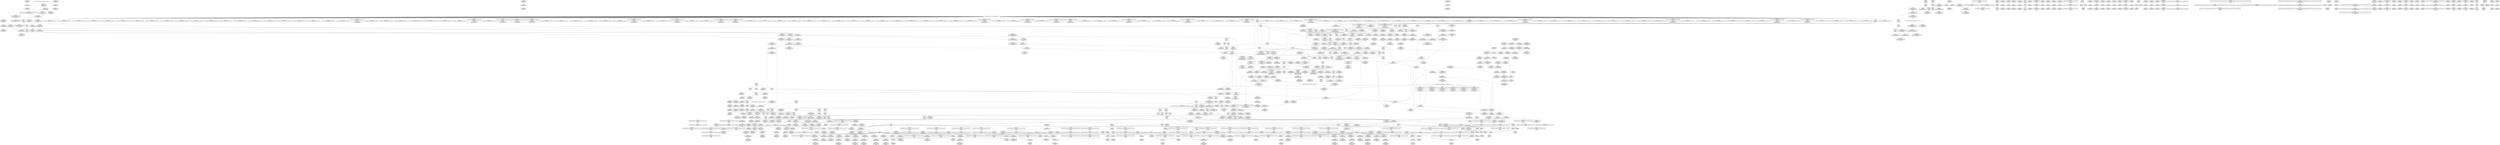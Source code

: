 digraph {
	CE0x5bc98c0 [shape=record,shape=Mrecord,label="{CE0x5bc98c0|inode_has_perm:_do.end|*SummSource*}"]
	CE0x5b35db0 [shape=record,shape=Mrecord,label="{CE0x5b35db0|selinux_mount:_tmp22|security/selinux/hooks.c,2641|*SummSource*}"]
	CE0x5b5e700 [shape=record,shape=Mrecord,label="{CE0x5b5e700|superblock_has_perm:_entry|*SummSource*}"]
	CE0x5b910b0 [shape=record,shape=Mrecord,label="{CE0x5b910b0|__validate_creds:_if.then|*SummSource*}"]
	CE0x5b0d110 [shape=record,shape=Mrecord,label="{CE0x5b0d110|104:_%struct.inode*,_232:_%struct.super_block*,_:_CRE_156,157_}"]
	CE0x5b38ad0 [shape=record,shape=Mrecord,label="{CE0x5b38ad0|cred_sid:_tmp|*SummSource*}"]
	CE0x5b5c550 [shape=record,shape=Mrecord,label="{CE0x5b5c550|i64*_getelementptr_inbounds_(_15_x_i64_,_15_x_i64_*___llvm_gcov_ctr203,_i64_0,_i64_13)|*Constant*|*SummSource*}"]
	CE0x5b87650 [shape=record,shape=Mrecord,label="{CE0x5b87650|i64*_getelementptr_inbounds_(_2_x_i64_,_2_x_i64_*___llvm_gcov_ctr151,_i64_0,_i64_1)|*Constant*|*SummSource*}"]
	CE0x5ba9580 [shape=record,shape=Mrecord,label="{CE0x5ba9580|_ret_i32_%retval.0,_!dbg_!27739|security/selinux/hooks.c,1618|*SummSink*}"]
	CE0x51eafd0 [shape=record,shape=Mrecord,label="{CE0x51eafd0|selinux_mount:_land.lhs.true}"]
	CE0x5b13c10 [shape=record,shape=Mrecord,label="{CE0x5b13c10|104:_%struct.inode*,_232:_%struct.super_block*,_:_CRE_304,305_}"]
	CE0x5b5aeb0 [shape=record,shape=Mrecord,label="{CE0x5b5aeb0|i32_65536|*Constant*|*SummSink*}"]
	CE0x5ba8f50 [shape=record,shape=Mrecord,label="{CE0x5ba8f50|inode_has_perm:_adp|Function::inode_has_perm&Arg::adp::|*SummSource*}"]
	CE0x5bc5d60 [shape=record,shape=Mrecord,label="{CE0x5bc5d60|__validate_creds:_line|Function::__validate_creds&Arg::line::|*SummSink*}"]
	CE0x5b55550 [shape=record,shape=Mrecord,label="{CE0x5b55550|104:_%struct.inode*,_232:_%struct.super_block*,_:_CRE_264,272_|*MultipleSource*|*LoadInst*|security/selinux/hooks.c,2642|security/selinux/hooks.c,2642}"]
	CE0x5aff9e0 [shape=record,shape=Mrecord,label="{CE0x5aff9e0|selinux_mount:_tmp15|security/selinux/hooks.c,2639|*SummSource*}"]
	CE0x5bca410 [shape=record,shape=Mrecord,label="{CE0x5bca410|_call_void_mcount()_#3}"]
	CE0x5b12950 [shape=record,shape=Mrecord,label="{CE0x5b12950|104:_%struct.inode*,_232:_%struct.super_block*,_:_CRE_212,213_}"]
	CE0x5b57800 [shape=record,shape=Mrecord,label="{CE0x5b57800|104:_%struct.inode*,_232:_%struct.super_block*,_:_CRE_319,320_}"]
	CE0x5b1dec0 [shape=record,shape=Mrecord,label="{CE0x5b1dec0|i8*_getelementptr_inbounds_(_25_x_i8_,_25_x_i8_*_.str3,_i32_0,_i32_0)|*Constant*}"]
	CE0x5b5b100 [shape=record,shape=Mrecord,label="{CE0x5b5b100|path_has_perm:_av|Function::path_has_perm&Arg::av::|*SummSink*}"]
	CE0x5b866b0 [shape=record,shape=Mrecord,label="{CE0x5b866b0|i64*_getelementptr_inbounds_(_8_x_i64_,_8_x_i64_*___llvm_gcov_ctr154,_i64_0,_i64_6)|*Constant*|*SummSource*}"]
	CE0x5bf8a30 [shape=record,shape=Mrecord,label="{CE0x5bf8a30|_ret_i32_%retval.0,_!dbg_!27728|security/selinux/avc.c,775}"]
	CE0x5b0e240 [shape=record,shape=Mrecord,label="{CE0x5b0e240|104:_%struct.inode*,_232:_%struct.super_block*,_:_CRE_167,168_}"]
	CE0x5bc97f0 [shape=record,shape=Mrecord,label="{CE0x5bc97f0|inode_has_perm:_do.end}"]
	CE0x5b14110 [shape=record,shape=Mrecord,label="{CE0x5b14110|104:_%struct.inode*,_232:_%struct.super_block*,_:_CRE_240,248_|*MultipleSource*|*LoadInst*|security/selinux/hooks.c,2642|security/selinux/hooks.c,2642}"]
	CE0x5bc2250 [shape=record,shape=Mrecord,label="{CE0x5bc2250|12:_i32,_56:_i8*,_:_CRE_12,16_|*MultipleSource*|security/selinux/hooks.c,1642|Function::inode_has_perm&Arg::inode::|security/selinux/hooks.c,1611}"]
	CE0x5b02aa0 [shape=record,shape=Mrecord,label="{CE0x5b02aa0|superblock_has_perm:_tmp1}"]
	CE0x5b1c010 [shape=record,shape=Mrecord,label="{CE0x5b1c010|selinux_mount:_tmp31|security/selinux/hooks.c,2646|*SummSource*}"]
	CE0x5c0ed80 [shape=record,shape=Mrecord,label="{CE0x5c0ed80|inode_has_perm:_sid3|security/selinux/hooks.c,1617}"]
	CE0x5bfb670 [shape=record,shape=Mrecord,label="{CE0x5bfb670|__validate_creds:_tmp8|include/linux/cred.h,175|*SummSource*}"]
	CE0x5b0fd90 [shape=record,shape=Mrecord,label="{CE0x5b0fd90|104:_%struct.inode*,_232:_%struct.super_block*,_:_CRE_184,185_}"]
	CE0x5af9330 [shape=record,shape=Mrecord,label="{CE0x5af9330|i64*_getelementptr_inbounds_(_15_x_i64_,_15_x_i64_*___llvm_gcov_ctr203,_i64_0,_i64_1)|*Constant*|*SummSource*}"]
	CE0x5b6e010 [shape=record,shape=Mrecord,label="{CE0x5b6e010|superblock_has_perm:_tmp3|*SummSink*}"]
	CE0x5b5f4b0 [shape=record,shape=Mrecord,label="{CE0x5b5f4b0|COLLAPSED:_CMRE:_elem_0::|security/selinux/hooks.c,196}"]
	CE0x5b13a80 [shape=record,shape=Mrecord,label="{CE0x5b13a80|104:_%struct.inode*,_232:_%struct.super_block*,_:_CRE_223,224_}"]
	CE0x5b5ca00 [shape=record,shape=Mrecord,label="{CE0x5b5ca00|selinux_mount:_tmp29|security/selinux/hooks.c,2645}"]
	CE0x5c15330 [shape=record,shape=Mrecord,label="{CE0x5c15330|inode_has_perm:_tmp16|security/selinux/hooks.c,1615|*SummSink*}"]
	CE0x5af8dc0 [shape=record,shape=Mrecord,label="{CE0x5af8dc0|i32_2639|*Constant*}"]
	CE0x5bc9ac0 [shape=record,shape=Mrecord,label="{CE0x5bc9ac0|__validate_creds:_expval|include/linux/cred.h,173|*SummSource*}"]
	CE0x5af91b0 [shape=record,shape=Mrecord,label="{CE0x5af91b0|selinux_mount:_land.lhs.true2|*SummSink*}"]
	CE0x5b668a0 [shape=record,shape=Mrecord,label="{CE0x5b668a0|get_current:_bb}"]
	CE0x5b99e80 [shape=record,shape=Mrecord,label="{CE0x5b99e80|path_has_perm:_ad|security/selinux/hooks.c, 1643|*SummSource*}"]
	CE0x5b5e690 [shape=record,shape=Mrecord,label="{CE0x5b5e690|superblock_has_perm:_entry}"]
	CE0x5b58f20 [shape=record,shape=Mrecord,label="{CE0x5b58f20|_ret_i32_%call2,_!dbg_!27722|security/selinux/hooks.c,1866}"]
	CE0x5ba71c0 [shape=record,shape=Mrecord,label="{CE0x5ba71c0|superblock_has_perm:_tmp5|security/selinux/hooks.c,1865|*SummSource*}"]
	CE0x5b9bdb0 [shape=record,shape=Mrecord,label="{CE0x5b9bdb0|superblock_has_perm:_call2|security/selinux/hooks.c,1866|*SummSink*}"]
	CE0x5ae72e0 [shape=record,shape=Mrecord,label="{CE0x5ae72e0|selinux_mount:_tmp9|security/selinux/hooks.c,2639|*SummSource*}"]
	CE0x5b9d160 [shape=record,shape=Mrecord,label="{CE0x5b9d160|avc_has_perm:_tsid|Function::avc_has_perm&Arg::tsid::|*SummSink*}"]
	CE0x5bd3760 [shape=record,shape=Mrecord,label="{CE0x5bd3760|inode_has_perm:_if.then|*SummSink*}"]
	CE0x5b58c60 [shape=record,shape=Mrecord,label="{CE0x5b58c60|%struct.common_audit_data*_null|*Constant*|*SummSource*}"]
	CE0x5b8b6d0 [shape=record,shape=Mrecord,label="{CE0x5b8b6d0|superblock_has_perm:_call|security/selinux/hooks.c,1863|*SummSource*}"]
	CE0x5b85ce0 [shape=record,shape=Mrecord,label="{CE0x5b85ce0|inode_has_perm:_tmp12|security/selinux/hooks.c,1612|*SummSink*}"]
	CE0x5b97210 [shape=record,shape=Mrecord,label="{CE0x5b97210|path_has_perm:_d_inode|security/selinux/hooks.c,1642|*SummSource*}"]
	CE0x5b02660 [shape=record,shape=Mrecord,label="{CE0x5b02660|superblock_has_perm:_bb|*SummSource*}"]
	CE0x5b1b7c0 [shape=record,shape=Mrecord,label="{CE0x5b1b7c0|selinux_mount:_tmp30|security/selinux/hooks.c,2646|*SummSink*}"]
	CE0x5b608d0 [shape=record,shape=Mrecord,label="{CE0x5b608d0|0:_i32,_4:_i32,_8:_i32,_12:_i32,_:_CMRE_4,8_|*MultipleSource*|security/selinux/hooks.c,196|security/selinux/hooks.c,197|*LoadInst*|security/selinux/hooks.c,196}"]
	CE0x5bcb740 [shape=record,shape=Mrecord,label="{CE0x5bcb740|i32_0|*Constant*}"]
	CE0x5bf77c0 [shape=record,shape=Mrecord,label="{CE0x5bf77c0|inode_has_perm:_call4|security/selinux/hooks.c,1617}"]
	CE0x5b33930 [shape=record,shape=Mrecord,label="{CE0x5b33930|i64_32|*Constant*|*SummSink*}"]
	CE0x5b97ee0 [shape=record,shape=Mrecord,label="{CE0x5b97ee0|i32_8|*Constant*|*SummSink*}"]
	CE0x5b653d0 [shape=record,shape=Mrecord,label="{CE0x5b653d0|i64*_getelementptr_inbounds_(_8_x_i64_,_8_x_i64_*___llvm_gcov_ctr154,_i64_0,_i64_2)|*Constant*|*SummSource*}"]
	CE0x5b568f0 [shape=record,shape=Mrecord,label="{CE0x5b568f0|104:_%struct.inode*,_232:_%struct.super_block*,_:_CRE_309,310_}"]
	CE0x5aeaf50 [shape=record,shape=Mrecord,label="{CE0x5aeaf50|selinux_mount:_if.else|*SummSource*}"]
	CE0x5ae6aa0 [shape=record,shape=Mrecord,label="{CE0x5ae6aa0|selinux_mount:_tmp1|*SummSource*}"]
	CE0x5b33200 [shape=record,shape=Mrecord,label="{CE0x5b33200|selinux_mount:_tmp19|security/selinux/hooks.c,2639|*SummSource*}"]
	CE0x5c15120 [shape=record,shape=Mrecord,label="{CE0x5c15120|inode_has_perm:_tmp16|security/selinux/hooks.c,1615|*SummSource*}"]
	CE0x5b0b950 [shape=record,shape=Mrecord,label="{CE0x5b0b950|104:_%struct.inode*,_232:_%struct.super_block*,_:_CRE_96,104_|*MultipleSource*|*LoadInst*|security/selinux/hooks.c,2642|security/selinux/hooks.c,2642}"]
	CE0x5b15e20 [shape=record,shape=Mrecord,label="{CE0x5b15e20|selinux_mount:_tmp14|security/selinux/hooks.c,2639}"]
	CE0x5b65c20 [shape=record,shape=Mrecord,label="{CE0x5b65c20|inode_has_perm:_tmp2|*SummSink*}"]
	CE0x5c06700 [shape=record,shape=Mrecord,label="{CE0x5c06700|i32_512|*Constant*}"]
	CE0x5afdd60 [shape=record,shape=Mrecord,label="{CE0x5afdd60|selinux_mount:_call|security/selinux/hooks.c,2639}"]
	CE0x5b33760 [shape=record,shape=Mrecord,label="{CE0x5b33760|i64_32|*Constant*|*SummSource*}"]
	CE0x5b0ec60 [shape=record,shape=Mrecord,label="{CE0x5b0ec60|104:_%struct.inode*,_232:_%struct.super_block*,_:_CRE_173,174_}"]
	CE0x5b07440 [shape=record,shape=Mrecord,label="{CE0x5b07440|GLOBAL:_selinux_mount.__warned|Global_var:selinux_mount.__warned}"]
	CE0x5b01540 [shape=record,shape=Mrecord,label="{CE0x5b01540|i64_4|*Constant*|*SummSink*}"]
	CE0x5b39970 [shape=record,shape=Mrecord,label="{CE0x5b39970|i32_9|*Constant*|*SummSink*}"]
	CE0x5b8c100 [shape=record,shape=Mrecord,label="{CE0x5b8c100|cred_sid:_cred|Function::cred_sid&Arg::cred::}"]
	CE0x5b61990 [shape=record,shape=Mrecord,label="{CE0x5b61990|_call_void_mcount()_#3|*SummSink*}"]
	CE0x5bc24b0 [shape=record,shape=Mrecord,label="{CE0x5bc24b0|__validate_creds:_call|include/linux/cred.h,173}"]
	CE0x5af3bd0 [shape=record,shape=Mrecord,label="{CE0x5af3bd0|selinux_mount:_call3|security/selinux/hooks.c,2639}"]
	CE0x5b841e0 [shape=record,shape=Mrecord,label="{CE0x5b841e0|inode_has_perm:_call|security/selinux/hooks.c,1614|*SummSink*}"]
	CE0x5b59ef0 [shape=record,shape=Mrecord,label="{CE0x5b59ef0|12:_i32,_56:_i8*,_:_CRE_56,64_|*MultipleSource*|security/selinux/hooks.c,1642|Function::inode_has_perm&Arg::inode::|security/selinux/hooks.c,1611}"]
	CE0x5bc8a00 [shape=record,shape=Mrecord,label="{CE0x5bc8a00|__validate_creds:_tmp1}"]
	CE0x5b978b0 [shape=record,shape=Mrecord,label="{CE0x5b978b0|path_has_perm:_tmp7|security/selinux/hooks.c,1646|*SummSource*}"]
	CE0x5b61570 [shape=record,shape=Mrecord,label="{CE0x5b61570|cred_sid:_tmp3|*SummSink*}"]
	CE0x5b322d0 [shape=record,shape=Mrecord,label="{CE0x5b322d0|selinux_mount:_cred4|security/selinux/hooks.c,2639|*SummSource*}"]
	CE0x5ba7090 [shape=record,shape=Mrecord,label="{CE0x5ba7090|superblock_has_perm:_tmp5|security/selinux/hooks.c,1865}"]
	CE0x5b12180 [shape=record,shape=Mrecord,label="{CE0x5b12180|104:_%struct.inode*,_232:_%struct.super_block*,_:_CRE_207,208_}"]
	CE0x5afa680 [shape=record,shape=Mrecord,label="{CE0x5afa680|i64*_getelementptr_inbounds_(_15_x_i64_,_15_x_i64_*___llvm_gcov_ctr203,_i64_0,_i64_1)|*Constant*|*SummSink*}"]
	CE0x5b09840 [shape=record,shape=Mrecord,label="{CE0x5b09840|selinux_mount:_tmp1|*SummSink*}"]
	CE0x5b98660 [shape=record,shape=Mrecord,label="{CE0x5b98660|path_has_perm:_call|security/selinux/hooks.c,1647|*SummSink*}"]
	CE0x5ae78c0 [shape=record,shape=Mrecord,label="{CE0x5ae78c0|selinux_mount:_tmp10|security/selinux/hooks.c,2639|*SummSource*}"]
	CE0x5b398b0 [shape=record,shape=Mrecord,label="{CE0x5b398b0|i32_9|*Constant*|*SummSource*}"]
	CE0x5b089d0 [shape=record,shape=Mrecord,label="{CE0x5b089d0|selinux_mount:_tmp3|*SummSource*}"]
	CE0x5af0ae0 [shape=record,shape=Mrecord,label="{CE0x5af0ae0|path_has_perm:_path|Function::path_has_perm&Arg::path::|*SummSink*}"]
	CE0x5b02eb0 [shape=record,shape=Mrecord,label="{CE0x5b02eb0|inode_has_perm:_tobool|security/selinux/hooks.c,1611|*SummSource*}"]
	CE0x5b1fe90 [shape=record,shape=Mrecord,label="{CE0x5b1fe90|i64*_getelementptr_inbounds_(_15_x_i64_,_15_x_i64_*___llvm_gcov_ctr203,_i64_0,_i64_9)|*Constant*|*SummSink*}"]
	CE0x5b5e400 [shape=record,shape=Mrecord,label="{CE0x5b5e400|GLOBAL:_superblock_has_perm|*Constant*|*SummSource*}"]
	CE0x5b686f0 [shape=record,shape=Mrecord,label="{CE0x5b686f0|get_current:_tmp1|*SummSink*}"]
	CE0x5ae97e0 [shape=record,shape=Mrecord,label="{CE0x5ae97e0|i32_0|*Constant*|*SummSource*}"]
	CE0x5b07d90 [shape=record,shape=Mrecord,label="{CE0x5b07d90|0:_i8,_:_GCMR_selinux_mount.__warned_internal_global_i8_0,_section_.data.unlikely_,_align_1:_elem_0:default:}"]
	CE0x5b36e50 [shape=record,shape=Mrecord,label="{CE0x5b36e50|i64*_getelementptr_inbounds_(_15_x_i64_,_15_x_i64_*___llvm_gcov_ctr203,_i64_0,_i64_12)|*Constant*|*SummSink*}"]
	CE0x5afad00 [shape=record,shape=Mrecord,label="{CE0x5afad00|selinux_mount:_land.lhs.true2|*SummSource*}"]
	CE0x5b21700 [shape=record,shape=Mrecord,label="{CE0x5b21700|superblock_has_perm:_s_security|security/selinux/hooks.c,1865|*SummSink*}"]
	CE0x5b9eb00 [shape=record,shape=Mrecord,label="{CE0x5b9eb00|path_has_perm:_bb|*SummSource*}"]
	CE0x5bac9d0 [shape=record,shape=Mrecord,label="{CE0x5bac9d0|inode_has_perm:_perms|Function::inode_has_perm&Arg::perms::|*SummSource*}"]
	CE0x5ae7790 [shape=record,shape=Mrecord,label="{CE0x5ae7790|selinux_mount:_tmp10|security/selinux/hooks.c,2639}"]
	CE0x5b5afd0 [shape=record,shape=Mrecord,label="{CE0x5b5afd0|path_has_perm:_av|Function::path_has_perm&Arg::av::}"]
	CE0x5b61da0 [shape=record,shape=Mrecord,label="{CE0x5b61da0|i32_22|*Constant*}"]
	CE0x5b6cb50 [shape=record,shape=Mrecord,label="{CE0x5b6cb50|inode_has_perm:_if.then}"]
	CE0x5c03c50 [shape=record,shape=Mrecord,label="{CE0x5c03c50|inode_has_perm:_tmp7|security/selinux/hooks.c,1611|*SummSource*}"]
	CE0x5b5e8f0 [shape=record,shape=Mrecord,label="{CE0x5b5e8f0|i64*_getelementptr_inbounds_(_2_x_i64_,_2_x_i64_*___llvm_gcov_ctr131,_i64_0,_i64_1)|*Constant*}"]
	CE0x5bf6520 [shape=record,shape=Mrecord,label="{CE0x5bf6520|GLOBAL:___llvm_gcov_ctr155|Global_var:__llvm_gcov_ctr155|*SummSource*}"]
	CE0x5bc8990 [shape=record,shape=Mrecord,label="{CE0x5bc8990|i64_1|*Constant*}"]
	CE0x5b11ff0 [shape=record,shape=Mrecord,label="{CE0x5b11ff0|104:_%struct.inode*,_232:_%struct.super_block*,_:_CRE_206,207_}"]
	CE0x5b12c70 [shape=record,shape=Mrecord,label="{CE0x5b12c70|104:_%struct.inode*,_232:_%struct.super_block*,_:_CRE_214,215_}"]
	CE0x5b03230 [shape=record,shape=Mrecord,label="{CE0x5b03230|inode_has_perm:_lnot|security/selinux/hooks.c,1611|*SummSource*}"]
	CE0x5ba85e0 [shape=record,shape=Mrecord,label="{CE0x5ba85e0|path_has_perm:_tmp6|security/selinux/hooks.c,1646}"]
	CE0x5b39820 [shape=record,shape=Mrecord,label="{CE0x5b39820|i32_9|*Constant*}"]
	CE0x5b7f200 [shape=record,shape=Mrecord,label="{CE0x5b7f200|COLLAPSED:_GCMRE___llvm_gcov_ctr98_internal_global_2_x_i64_zeroinitializer:_elem_0:default:}"]
	CE0x5b07f70 [shape=record,shape=Mrecord,label="{CE0x5b07f70|selinux_mount:_tmp8|security/selinux/hooks.c,2639|*SummSource*}"]
	CE0x5b0e7b0 [shape=record,shape=Mrecord,label="{CE0x5b0e7b0|104:_%struct.inode*,_232:_%struct.super_block*,_:_CRE_170,171_}"]
	CE0x5b59030 [shape=record,shape=Mrecord,label="{CE0x5b59030|superblock_has_perm:_ad|Function::superblock_has_perm&Arg::ad::}"]
	CE0x5babfe0 [shape=record,shape=Mrecord,label="{CE0x5babfe0|inode_has_perm:_cred|Function::inode_has_perm&Arg::cred::|*SummSource*}"]
	CE0x5bcb990 [shape=record,shape=Mrecord,label="{CE0x5bcb990|i32_1609|*Constant*|*SummSink*}"]
	CE0x5afc640 [shape=record,shape=Mrecord,label="{CE0x5afc640|selinux_mount:_tmp}"]
	CE0x5b1d040 [shape=record,shape=Mrecord,label="{CE0x5b1d040|inode_has_perm:_cred|Function::inode_has_perm&Arg::cred::}"]
	CE0x5bbe450 [shape=record,shape=Mrecord,label="{CE0x5bbe450|inode_has_perm:_tmp2}"]
	CE0x5b97100 [shape=record,shape=Mrecord,label="{CE0x5b97100|path_has_perm:_tmp5|security/selinux/hooks.c,1642}"]
	CE0x5bc5350 [shape=record,shape=Mrecord,label="{CE0x5bc5350|__validate_creds:_file|Function::__validate_creds&Arg::file::|*SummSink*}"]
	CE0x5b850f0 [shape=record,shape=Mrecord,label="{CE0x5b850f0|inode_has_perm:_i_security|security/selinux/hooks.c,1615|*SummSink*}"]
	CE0x5affa50 [shape=record,shape=Mrecord,label="{CE0x5affa50|selinux_mount:_tmp15|security/selinux/hooks.c,2639|*SummSink*}"]
	CE0x5b11500 [shape=record,shape=Mrecord,label="{CE0x5b11500|104:_%struct.inode*,_232:_%struct.super_block*,_:_CRE_199,200_}"]
	CE0x5b86580 [shape=record,shape=Mrecord,label="{CE0x5b86580|i64*_getelementptr_inbounds_(_8_x_i64_,_8_x_i64_*___llvm_gcov_ctr154,_i64_0,_i64_6)|*Constant*}"]
	CE0x5b8f4f0 [shape=record,shape=Mrecord,label="{CE0x5b8f4f0|inode_has_perm:_tmp19|security/selinux/hooks.c,1618|*SummSource*}"]
	CE0x5b85970 [shape=record,shape=Mrecord,label="{CE0x5b85970|inode_has_perm:_tmp11|security/selinux/hooks.c,1612}"]
	CE0x5afa7d0 [shape=record,shape=Mrecord,label="{CE0x5afa7d0|i64_1|*Constant*|*SummSink*}"]
	CE0x5b1d0b0 [shape=record,shape=Mrecord,label="{CE0x5b1d0b0|inode_has_perm:_entry|*SummSink*}"]
	CE0x5b5d490 [shape=record,shape=Mrecord,label="{CE0x5b5d490|selinux_mount:_call8|security/selinux/hooks.c,2645|*SummSource*}"]
	CE0x5ba7b90 [shape=record,shape=Mrecord,label="{CE0x5ba7b90|8:_i32,_:_CRE_8,12_|*MultipleSource*|*LoadInst*|security/selinux/hooks.c,1865|security/selinux/hooks.c,1865|security/selinux/hooks.c,1866}"]
	CE0x5b0d8e0 [shape=record,shape=Mrecord,label="{CE0x5b0d8e0|104:_%struct.inode*,_232:_%struct.super_block*,_:_CRE_161,162_}"]
	CE0x5b66a50 [shape=record,shape=Mrecord,label="{CE0x5b66a50|get_current:_bb|*SummSource*}"]
	CE0x5b32450 [shape=record,shape=Mrecord,label="{CE0x5b32450|path_has_perm:_tmp1|*SummSource*}"]
	CE0x5aee3d0 [shape=record,shape=Mrecord,label="{CE0x5aee3d0|selinux_mount:_tmp12|security/selinux/hooks.c,2639|*SummSource*}"]
	CE0x5c03e40 [shape=record,shape=Mrecord,label="{CE0x5c03e40|inode_has_perm:_tobool2|security/selinux/hooks.c,1611|*SummSource*}"]
	CE0x5bc8880 [shape=record,shape=Mrecord,label="{CE0x5bc8880|inode_has_perm:_return|*SummSink*}"]
	CE0x5b90f80 [shape=record,shape=Mrecord,label="{CE0x5b90f80|__validate_creds:_if.then}"]
	CE0x5c14fa0 [shape=record,shape=Mrecord,label="{CE0x5c14fa0|inode_has_perm:_tmp16|security/selinux/hooks.c,1615}"]
	CE0x5b0e3d0 [shape=record,shape=Mrecord,label="{CE0x5b0e3d0|104:_%struct.inode*,_232:_%struct.super_block*,_:_CRE_168,169_}"]
	CE0x5b135d0 [shape=record,shape=Mrecord,label="{CE0x5b135d0|104:_%struct.inode*,_232:_%struct.super_block*,_:_CRE_220,221_}"]
	CE0x5aff560 [shape=record,shape=Mrecord,label="{CE0x5aff560|i64*_getelementptr_inbounds_(_15_x_i64_,_15_x_i64_*___llvm_gcov_ctr203,_i64_0,_i64_8)|*Constant*|*SummSource*}"]
	CE0x5afdca0 [shape=record,shape=Mrecord,label="{CE0x5afdca0|selinux_mount:_tmp2|*SummSink*}"]
	CE0x5b98330 [shape=record,shape=Mrecord,label="{CE0x5b98330|path_has_perm:_tmp7|security/selinux/hooks.c,1646}"]
	CE0x5afd910 [shape=record,shape=Mrecord,label="{CE0x5afd910|selinux_mount:_if.end}"]
	CE0x5b34040 [shape=record,shape=Mrecord,label="{CE0x5b34040|selinux_mount:_and|security/selinux/hooks.c,2641}"]
	CE0x5bc90b0 [shape=record,shape=Mrecord,label="{CE0x5bc90b0|__validate_creds:_cred|Function::__validate_creds&Arg::cred::|*SummSink*}"]
	CE0x5b08220 [shape=record,shape=Mrecord,label="{CE0x5b08220|path_has_perm:_tmp2}"]
	CE0x5bf96f0 [shape=record,shape=Mrecord,label="{CE0x5bf96f0|i64*_getelementptr_inbounds_(_8_x_i64_,_8_x_i64_*___llvm_gcov_ctr154,_i64_0,_i64_7)|*Constant*|*SummSource*}"]
	CE0x5bc34b0 [shape=record,shape=Mrecord,label="{CE0x5bc34b0|__validate_creds:_conv|include/linux/cred.h,173|*SummSink*}"]
	CE0x5b1f790 [shape=record,shape=Mrecord,label="{CE0x5b1f790|i8*_getelementptr_inbounds_(_45_x_i8_,_45_x_i8_*_.str12,_i32_0,_i32_0)|*Constant*|*SummSource*}"]
	CE0x5b1ff00 [shape=record,shape=Mrecord,label="{CE0x5b1ff00|selinux_mount:_tmp17|security/selinux/hooks.c,2639}"]
	CE0x5b984a0 [shape=record,shape=Mrecord,label="{CE0x5b984a0|path_has_perm:_call|security/selinux/hooks.c,1647|*SummSource*}"]
	CE0x5b21da0 [shape=record,shape=Mrecord,label="{CE0x5b21da0|get_current:_tmp4|./arch/x86/include/asm/current.h,14|*SummSink*}"]
	CE0x5ba9740 [shape=record,shape=Mrecord,label="{CE0x5ba9740|cred_sid:_bb}"]
	CE0x5b160c0 [shape=record,shape=Mrecord,label="{CE0x5b160c0|selinux_mount:_tmp14|security/selinux/hooks.c,2639|*SummSink*}"]
	CE0x5b9afb0 [shape=record,shape=Mrecord,label="{CE0x5b9afb0|cred_sid:_tmp1|*SummSource*}"]
	CE0x5b61460 [shape=record,shape=Mrecord,label="{CE0x5b61460|cred_sid:_tmp3|*SummSource*}"]
	CE0x5b64c00 [shape=record,shape=Mrecord,label="{CE0x5b64c00|inode_has_perm:_tmp3}"]
	CE0x5b84f30 [shape=record,shape=Mrecord,label="{CE0x5b84f30|inode_has_perm:_i_security|security/selinux/hooks.c,1615}"]
	CE0x5bbf7d0 [shape=record,shape=Mrecord,label="{CE0x5bbf7d0|i64*_getelementptr_inbounds_(_8_x_i64_,_8_x_i64_*___llvm_gcov_ctr154,_i64_0,_i64_1)|*Constant*}"]
	CE0x5bd3a30 [shape=record,shape=Mrecord,label="{CE0x5bd3a30|__validate_creds:_lnot|include/linux/cred.h,173}"]
	CE0x5b62f00 [shape=record,shape=Mrecord,label="{CE0x5b62f00|inode_has_perm:_do.body|*SummSource*}"]
	CE0x5b34a00 [shape=record,shape=Mrecord,label="{CE0x5b34a00|i64_10|*Constant*}"]
	CE0x5b996f0 [shape=record,shape=Mrecord,label="{CE0x5b996f0|path_has_perm:_tmp|*SummSink*}"]
	CE0x5b36f30 [shape=record,shape=Mrecord,label="{CE0x5b36f30|selinux_mount:_tmp25|security/selinux/hooks.c,2642|*SummSink*}"]
	CE0x5b1cb90 [shape=record,shape=Mrecord,label="{CE0x5b1cb90|GLOBAL:_inode_has_perm|*Constant*}"]
	CE0x5b0f110 [shape=record,shape=Mrecord,label="{CE0x5b0f110|104:_%struct.inode*,_232:_%struct.super_block*,_:_CRE_176,177_}"]
	CE0x5b0d5c0 [shape=record,shape=Mrecord,label="{CE0x5b0d5c0|104:_%struct.inode*,_232:_%struct.super_block*,_:_CRE_159,160_}"]
	CE0x660c1d0 [shape=record,shape=Mrecord,label="{CE0x660c1d0|selinux_mount:_tmp|*SummSource*}"]
	CE0x5b9d430 [shape=record,shape=Mrecord,label="{CE0x5b9d430|i16_5|*Constant*|*SummSource*}"]
	CE0x5c04cb0 [shape=record,shape=Mrecord,label="{CE0x5c04cb0|GLOBAL:___llvm_gcov_ctr154|Global_var:__llvm_gcov_ctr154|*SummSink*}"]
	CE0x5b03cb0 [shape=record,shape=Mrecord,label="{CE0x5b03cb0|inode_has_perm:_conv|security/selinux/hooks.c,1611}"]
	CE0x5b11820 [shape=record,shape=Mrecord,label="{CE0x5b11820|104:_%struct.inode*,_232:_%struct.super_block*,_:_CRE_201,202_}"]
	CE0x5bc3620 [shape=record,shape=Mrecord,label="{CE0x5bc3620|__validate_creds:_conv|include/linux/cred.h,173|*SummSource*}"]
	CE0x5b6e3c0 [shape=record,shape=Mrecord,label="{CE0x5b6e3c0|_call_void_mcount()_#3|*SummSink*}"]
	CE0x5b85020 [shape=record,shape=Mrecord,label="{CE0x5b85020|inode_has_perm:_i_security|security/selinux/hooks.c,1615|*SummSource*}"]
	CE0x5bfa510 [shape=record,shape=Mrecord,label="{CE0x5bfa510|i64*_getelementptr_inbounds_(_5_x_i64_,_5_x_i64_*___llvm_gcov_ctr155,_i64_0,_i64_3)|*Constant*|*SummSource*}"]
	CE0x62aeae0 [shape=record,shape=Mrecord,label="{CE0x62aeae0|selinux_mount:_do.end|*SummSink*}"]
	CE0x5bc4990 [shape=record,shape=Mrecord,label="{CE0x5bc4990|i64*_getelementptr_inbounds_(_8_x_i64_,_8_x_i64_*___llvm_gcov_ctr154,_i64_0,_i64_1)|*Constant*|*SummSink*}"]
	CE0x5aeacf0 [shape=record,shape=Mrecord,label="{CE0x5aeacf0|selinux_mount:_if.then6|*SummSource*}"]
	CE0x5b63f80 [shape=record,shape=Mrecord,label="{CE0x5b63f80|__validate_creds:_bb|*SummSource*}"]
	CE0x5b12ae0 [shape=record,shape=Mrecord,label="{CE0x5b12ae0|104:_%struct.inode*,_232:_%struct.super_block*,_:_CRE_213,214_}"]
	CE0x5b60eb0 [shape=record,shape=Mrecord,label="{CE0x5b60eb0|cred_sid:_tmp2|*SummSource*}"]
	CE0x5bc7dd0 [shape=record,shape=Mrecord,label="{CE0x5bc7dd0|GLOBAL:___validate_creds|*Constant*|*SummSource*}"]
	CE0x5b045d0 [shape=record,shape=Mrecord,label="{CE0x5b045d0|272:_i8*,_:_CRE_272,280_|*MultipleSource*|security/selinux/hooks.c,2642|Function::superblock_has_perm&Arg::sb::|security/selinux/hooks.c,1865}"]
	CE0x5afba30 [shape=record,shape=Mrecord,label="{CE0x5afba30|selinux_mount:_entry|*SummSource*}"]
	CE0x5b5e040 [shape=record,shape=Mrecord,label="{CE0x5b5e040|selinux_mount:_call7|security/selinux/hooks.c,2642|*SummSink*}"]
	CE0x5b8bdf0 [shape=record,shape=Mrecord,label="{CE0x5b8bdf0|cred_sid:_entry|*SummSource*}"]
	CE0x5bc40e0 [shape=record,shape=Mrecord,label="{CE0x5bc40e0|inode_has_perm:_tmp|*SummSource*}"]
	CE0x5b64280 [shape=record,shape=Mrecord,label="{CE0x5b64280|i8*_getelementptr_inbounds_(_25_x_i8_,_25_x_i8_*_.str3,_i32_0,_i32_0)|*Constant*}"]
	CE0x5b557c0 [shape=record,shape=Mrecord,label="{CE0x5b557c0|104:_%struct.inode*,_232:_%struct.super_block*,_:_CRE_272,280_|*MultipleSource*|*LoadInst*|security/selinux/hooks.c,2642|security/selinux/hooks.c,2642}"]
	CE0x5bc0180 [shape=record,shape=Mrecord,label="{CE0x5bc0180|__validate_creds:_call|include/linux/cred.h,173|*SummSink*}"]
	CE0x5b7c850 [shape=record,shape=Mrecord,label="{CE0x5b7c850|_call_void_mcount()_#3|*SummSource*}"]
	CE0x5b34a70 [shape=record,shape=Mrecord,label="{CE0x5b34a70|i64_11|*Constant*|*SummSource*}"]
	CE0x5bfb840 [shape=record,shape=Mrecord,label="{CE0x5bfb840|__validate_creds:_tmp8|include/linux/cred.h,175|*SummSink*}"]
	CE0x5b033a0 [shape=record,shape=Mrecord,label="{CE0x5b033a0|inode_has_perm:_lnot.ext|security/selinux/hooks.c,1611|*SummSink*}"]
	CE0x5ba8880 [shape=record,shape=Mrecord,label="{CE0x5ba8880|path_has_perm:_tmp6|security/selinux/hooks.c,1646|*SummSink*}"]
	CE0x5b16970 [shape=record,shape=Mrecord,label="{CE0x5b16970|selinux_mount:_dentry|security/selinux/hooks.c,2642|*SummSink*}"]
	CE0x5b58de0 [shape=record,shape=Mrecord,label="{CE0x5b58de0|%struct.common_audit_data*_null|*Constant*|*SummSink*}"]
	CE0x5b0a0f0 [shape=record,shape=Mrecord,label="{CE0x5b0a0f0|selinux_mount:_do.body|*SummSource*}"]
	CE0x5afae40 [shape=record,shape=Mrecord,label="{CE0x5afae40|i64*_getelementptr_inbounds_(_2_x_i64_,_2_x_i64_*___llvm_gcov_ctr98,_i64_0,_i64_1)|*Constant*|*SummSink*}"]
	CE0x5bc61b0 [shape=record,shape=Mrecord,label="{CE0x5bc61b0|cred_sid:_sid|security/selinux/hooks.c,197}"]
	CE0x5b389f0 [shape=record,shape=Mrecord,label="{CE0x5b389f0|cred_sid:_tmp}"]
	CE0x5b1c580 [shape=record,shape=Mrecord,label="{CE0x5b1c580|_ret_i32_%retval.0,_!dbg_!27754|security/selinux/hooks.c,2646|*SummSource*}"]
	CE0x5bc4510 [shape=record,shape=Mrecord,label="{CE0x5bc4510|_call_void_mcount()_#3|*SummSink*}"]
	CE0x5b84be0 [shape=record,shape=Mrecord,label="{CE0x5b84be0|i32_10|*Constant*}"]
	CE0x5b31e60 [shape=record,shape=Mrecord,label="{CE0x5b31e60|i32_78|*Constant*}"]
	CE0x5b57d30 [shape=record,shape=Mrecord,label="{CE0x5b57d30|selinux_mount:_tmp27|security/selinux/hooks.c,2642|*SummSink*}"]
	CE0x5ae9d50 [shape=record,shape=Mrecord,label="{CE0x5ae9d50|selinux_mount:_tmp4|security/selinux/hooks.c,2639|*SummSink*}"]
	CE0x5b5dae0 [shape=record,shape=Mrecord,label="{CE0x5b5dae0|GLOBAL:_path_has_perm|*Constant*|*SummSource*}"]
	CE0x5b90ae0 [shape=record,shape=Mrecord,label="{CE0x5b90ae0|inode_has_perm:_tmp20|security/selinux/hooks.c,1618}"]
	CE0x5b06a60 [shape=record,shape=Mrecord,label="{CE0x5b06a60|__validate_creds:_lnot1|include/linux/cred.h,173|*SummSink*}"]
	CE0x5b01cb0 [shape=record,shape=Mrecord,label="{CE0x5b01cb0|%struct.task_struct*_(%struct.task_struct**)*_asm_movq_%gs:$_1:P_,$0_,_r,im,_dirflag_,_fpsr_,_flags_}"]
	CE0x5b628c0 [shape=record,shape=Mrecord,label="{CE0x5b628c0|cred_sid:_tmp6|security/selinux/hooks.c,197|*SummSource*}"]
	CE0x5b9c150 [shape=record,shape=Mrecord,label="{CE0x5b9c150|i32_(i32,_i32,_i16,_i32,_%struct.common_audit_data*)*_bitcast_(i32_(i32,_i32,_i16,_i32,_%struct.common_audit_data.495*)*_avc_has_perm_to_i32_(i32,_i32,_i16,_i32,_%struct.common_audit_data*)*)|*Constant*|*SummSource*}"]
	CE0x5b8f070 [shape=record,shape=Mrecord,label="{CE0x5b8f070|inode_has_perm:_tmp19|security/selinux/hooks.c,1618|*SummSink*}"]
	CE0x5b0f5c0 [shape=record,shape=Mrecord,label="{CE0x5b0f5c0|104:_%struct.inode*,_232:_%struct.super_block*,_:_CRE_179,180_}"]
	CE0x5af7d80 [shape=record,shape=Mrecord,label="{CE0x5af7d80|_call_void_lockdep_rcu_suspicious(i8*_getelementptr_inbounds_(_25_x_i8_,_25_x_i8_*_.str3,_i32_0,_i32_0),_i32_2639,_i8*_getelementptr_inbounds_(_45_x_i8_,_45_x_i8_*_.str12,_i32_0,_i32_0))_#10,_!dbg_!27732|security/selinux/hooks.c,2639|*SummSource*}"]
	CE0x5b1e180 [shape=record,shape=Mrecord,label="{CE0x5b1e180|i32_2639|*Constant*|*SummSource*}"]
	CE0x5b8b9b0 [shape=record,shape=Mrecord,label="{CE0x5b8b9b0|cred_sid:_entry}"]
	CE0x5b9c400 [shape=record,shape=Mrecord,label="{CE0x5b9c400|avc_has_perm:_entry|*SummSource*}"]
	CE0x5b57ef0 [shape=record,shape=Mrecord,label="{CE0x5b57ef0|superblock_has_perm:_cred|Function::superblock_has_perm&Arg::cred::|*SummSource*}"]
	CE0x5c04f90 [shape=record,shape=Mrecord,label="{CE0x5c04f90|inode_has_perm:_tmp8|security/selinux/hooks.c,1611|*SummSource*}"]
	CE0x5b32f10 [shape=record,shape=Mrecord,label="{CE0x5b32f10|COLLAPSED:_GCMRE_current_task_external_global_%struct.task_struct*:_elem_0::|security/selinux/hooks.c,2639}"]
	CE0x5b96d00 [shape=record,shape=Mrecord,label="{CE0x5b96d00|i32_5|*Constant*|*SummSource*}"]
	CE0x5baaa80 [shape=record,shape=Mrecord,label="{CE0x5baaa80|i64*_getelementptr_inbounds_(_2_x_i64_,_2_x_i64_*___llvm_gcov_ctr131,_i64_0,_i64_0)|*Constant*|*SummSource*}"]
	CE0x5b9bc70 [shape=record,shape=Mrecord,label="{CE0x5b9bc70|superblock_has_perm:_call2|security/selinux/hooks.c,1866|*SummSource*}"]
	CE0x5c00440 [shape=record,shape=Mrecord,label="{CE0x5c00440|inode_has_perm:_and|security/selinux/hooks.c,1611|*SummSource*}"]
	CE0x5b9aba0 [shape=record,shape=Mrecord,label="{CE0x5b9aba0|path_has_perm:_d_inode|security/selinux/hooks.c,1642|*SummSink*}"]
	CE0x5b82870 [shape=record,shape=Mrecord,label="{CE0x5b82870|i64*_getelementptr_inbounds_(_2_x_i64_,_2_x_i64_*___llvm_gcov_ctr98,_i64_0,_i64_1)|*Constant*|*SummSource*}"]
	CE0x5b20950 [shape=record,shape=Mrecord,label="{CE0x5b20950|cred_sid:_cred|Function::cred_sid&Arg::cred::|*SummSource*}"]
	CE0x5b8b7e0 [shape=record,shape=Mrecord,label="{CE0x5b8b7e0|superblock_has_perm:_call|security/selinux/hooks.c,1863|*SummSink*}"]
	CE0x5bf95f0 [shape=record,shape=Mrecord,label="{CE0x5bf95f0|i64*_getelementptr_inbounds_(_8_x_i64_,_8_x_i64_*___llvm_gcov_ctr154,_i64_0,_i64_7)|*Constant*}"]
	CE0x5b1c6f0 [shape=record,shape=Mrecord,label="{CE0x5b1c6f0|_ret_i32_%retval.0,_!dbg_!27754|security/selinux/hooks.c,2646|*SummSink*}"]
	CE0x5b82bd0 [shape=record,shape=Mrecord,label="{CE0x5b82bd0|i64*_getelementptr_inbounds_(_2_x_i64_,_2_x_i64_*___llvm_gcov_ctr151,_i64_0,_i64_0)|*Constant*|*SummSink*}"]
	CE0x5bfce70 [shape=record,shape=Mrecord,label="{CE0x5bfce70|__validate_creds:_tmp6|include/linux/cred.h,174|*SummSink*}"]
	CE0x5b9cec0 [shape=record,shape=Mrecord,label="{CE0x5b9cec0|avc_has_perm:_tsid|Function::avc_has_perm&Arg::tsid::}"]
	CE0x5b98f90 [shape=record,shape=Mrecord,label="{CE0x5b98f90|inode_has_perm:_tmp5|security/selinux/hooks.c,1609|*SummSink*}"]
	CE0x5b1e6b0 [shape=record,shape=Mrecord,label="{CE0x5b1e6b0|selinux_mount:_land.lhs.true|*SummSink*}"]
	CE0x5b97a20 [shape=record,shape=Mrecord,label="{CE0x5b97a20|path_has_perm:_tmp7|security/selinux/hooks.c,1646|*SummSink*}"]
	CE0x5c0ed10 [shape=record,shape=Mrecord,label="{CE0x5c0ed10|inode_has_perm:_sclass|security/selinux/hooks.c,1617|*SummSink*}"]
	CE0x5b36da0 [shape=record,shape=Mrecord,label="{CE0x5b36da0|i64*_getelementptr_inbounds_(_15_x_i64_,_15_x_i64_*___llvm_gcov_ctr203,_i64_0,_i64_12)|*Constant*|*SummSource*}"]
	CE0x5b5f710 [shape=record,shape=Mrecord,label="{CE0x5b5f710|cred_sid:_tmp4|*LoadInst*|security/selinux/hooks.c,196|*SummSource*}"]
	CE0x5bf8bb0 [shape=record,shape=Mrecord,label="{CE0x5bf8bb0|avc_has_perm:_requested|Function::avc_has_perm&Arg::requested::}"]
	CE0x5b5e2d0 [shape=record,shape=Mrecord,label="{CE0x5b5e2d0|GLOBAL:_superblock_has_perm|*Constant*}"]
	CE0x5b1d4f0 [shape=record,shape=Mrecord,label="{CE0x5b1d4f0|i8*_getelementptr_inbounds_(_25_x_i8_,_25_x_i8_*_.str3,_i32_0,_i32_0)|*Constant*|*SummSink*}"]
	CE0x5af8980 [shape=record,shape=Mrecord,label="{CE0x5af8980|path_has_perm:_cred|Function::path_has_perm&Arg::cred::|*SummSource*}"]
	CE0x5b62300 [shape=record,shape=Mrecord,label="{CE0x5b62300|0:_i32,_4:_i32,_8:_i32,_12:_i32,_:_CMRE_16,20_|*MultipleSource*|security/selinux/hooks.c,196|security/selinux/hooks.c,197|*LoadInst*|security/selinux/hooks.c,196}"]
	CE0x5bcb600 [shape=record,shape=Mrecord,label="{CE0x5bcb600|__validate_creds:_expval|include/linux/cred.h,173|*SummSink*}"]
	CE0x5b328d0 [shape=record,shape=Mrecord,label="{CE0x5b328d0|COLLAPSED:_GCMRE___llvm_gcov_ctr151_internal_global_2_x_i64_zeroinitializer:_elem_0:default:}"]
	CE0x5b9cb60 [shape=record,shape=Mrecord,label="{CE0x5b9cb60|avc_has_perm:_ssid|Function::avc_has_perm&Arg::ssid::}"]
	CE0x5af0e30 [shape=record,shape=Mrecord,label="{CE0x5af0e30|i32_65536|*Constant*|*SummSource*}"]
	CE0x5b846c0 [shape=record,shape=Mrecord,label="{CE0x5b846c0|cred_sid:_entry}"]
	CE0x5b23f80 [shape=record,shape=Mrecord,label="{CE0x5b23f80|selinux_mount:_bb|*SummSink*}"]
	CE0x5b7c910 [shape=record,shape=Mrecord,label="{CE0x5b7c910|_call_void_mcount()_#3|*SummSink*}"]
	CE0x5b201c0 [shape=record,shape=Mrecord,label="{CE0x5b201c0|get_current:_tmp4|./arch/x86/include/asm/current.h,14|*SummSource*}"]
	CE0x5bca760 [shape=record,shape=Mrecord,label="{CE0x5bca760|__validate_creds:_file|Function::__validate_creds&Arg::file::|*SummSource*}"]
	CE0x5ba8410 [shape=record,shape=Mrecord,label="{CE0x5ba8410|path_has_perm:_path1|security/selinux/hooks.c,1646|*SummSink*}"]
	CE0x5b51610 [shape=record,shape=Mrecord,label="{CE0x5b51610|get_current:_tmp2|*SummSource*}"]
	CE0x5c02a90 [shape=record,shape=Mrecord,label="{CE0x5c02a90|inode_has_perm:_lnot.ext|security/selinux/hooks.c,1611|*SummSource*}"]
	CE0x5b62e00 [shape=record,shape=Mrecord,label="{CE0x5b62e00|inode_has_perm:_do.body|*SummSink*}"]
	CE0x5b5e7e0 [shape=record,shape=Mrecord,label="{CE0x5b5e7e0|superblock_has_perm:_entry|*SummSink*}"]
	CE0x5b9e7d0 [shape=record,shape=Mrecord,label="{CE0x5b9e7d0|path_has_perm:_bb|*SummSink*}"]
	CE0x5bf9220 [shape=record,shape=Mrecord,label="{CE0x5bf9220|i64*_getelementptr_inbounds_(_8_x_i64_,_8_x_i64_*___llvm_gcov_ctr154,_i64_0,_i64_7)|*Constant*|*SummSink*}"]
	CE0x5bc6e20 [shape=record,shape=Mrecord,label="{CE0x5bc6e20|_call_void___validate_creds(%struct.cred*_%cred,_i8*_getelementptr_inbounds_(_25_x_i8_,_25_x_i8_*_.str3,_i32_0,_i32_0),_i32_1609)_#10,_!dbg_!27719|security/selinux/hooks.c,1609|*SummSink*}"]
	CE0x5b9c6f0 [shape=record,shape=Mrecord,label="{CE0x5b9c6f0|avc_has_perm:_entry|*SummSink*}"]
	CE0x5b5cf20 [shape=record,shape=Mrecord,label="{CE0x5b5cf20|selinux_mount:_tmp29|security/selinux/hooks.c,2645|*SummSource*}"]
	CE0x5bc7540 [shape=record,shape=Mrecord,label="{CE0x5bc7540|i64*_getelementptr_inbounds_(_8_x_i64_,_8_x_i64_*___llvm_gcov_ctr154,_i64_0,_i64_0)|*Constant*}"]
	CE0x5b0bae0 [shape=record,shape=Mrecord,label="{CE0x5b0bae0|104:_%struct.inode*,_232:_%struct.super_block*,_:_CRE_104,112_|*MultipleSource*|*LoadInst*|security/selinux/hooks.c,2642|security/selinux/hooks.c,2642}"]
	CE0x5b127c0 [shape=record,shape=Mrecord,label="{CE0x5b127c0|104:_%struct.inode*,_232:_%struct.super_block*,_:_CRE_211,212_}"]
	CE0x5aff070 [shape=record,shape=Mrecord,label="{CE0x5aff070|104:_%struct.inode*,_232:_%struct.super_block*,_:_CRE_91,92_}"]
	CE0x5bac4a0 [shape=record,shape=Mrecord,label="{CE0x5bac4a0|inode_has_perm:_inode|Function::inode_has_perm&Arg::inode::|*SummSource*}"]
	CE0x5b13760 [shape=record,shape=Mrecord,label="{CE0x5b13760|104:_%struct.inode*,_232:_%struct.super_block*,_:_CRE_221,222_}"]
	CE0x5b1b050 [shape=record,shape=Mrecord,label="{CE0x5b1b050|selinux_mount:_retval.0|*SummSink*}"]
	CE0x5c0ee80 [shape=record,shape=Mrecord,label="{CE0x5c0ee80|inode_has_perm:_sid3|security/selinux/hooks.c,1617|*SummSource*}"]
	CE0x5b0cdf0 [shape=record,shape=Mrecord,label="{CE0x5b0cdf0|104:_%struct.inode*,_232:_%struct.super_block*,_:_CRE_154,155_}"]
	CE0x5b12310 [shape=record,shape=Mrecord,label="{CE0x5b12310|104:_%struct.inode*,_232:_%struct.super_block*,_:_CRE_208,209_}"]
	CE0x5b20d30 [shape=record,shape=Mrecord,label="{CE0x5b20d30|_ret_i32_%tmp6,_!dbg_!27716|security/selinux/hooks.c,197|*SummSource*}"]
	CE0x5b56140 [shape=record,shape=Mrecord,label="{CE0x5b56140|104:_%struct.inode*,_232:_%struct.super_block*,_:_CRE_305,306_}"]
	CE0x5afc3c0 [shape=record,shape=Mrecord,label="{CE0x5afc3c0|i64*_getelementptr_inbounds_(_15_x_i64_,_15_x_i64_*___llvm_gcov_ctr203,_i64_0,_i64_0)|*Constant*}"]
	CE0x5ae98c0 [shape=record,shape=Mrecord,label="{CE0x5ae98c0|i32_0|*Constant*|*SummSink*}"]
	CE0x5b20a20 [shape=record,shape=Mrecord,label="{CE0x5b20a20|cred_sid:_cred|Function::cred_sid&Arg::cred::|*SummSink*}"]
	CE0x5b65bb0 [shape=record,shape=Mrecord,label="{CE0x5b65bb0|inode_has_perm:_tmp2|*SummSource*}"]
	CE0x5b93f70 [shape=record,shape=Mrecord,label="{CE0x5b93f70|superblock_has_perm:_tmp6|security/selinux/hooks.c,1866}"]
	CE0x5c04b40 [shape=record,shape=Mrecord,label="{CE0x5c04b40|GLOBAL:___llvm_gcov_ctr154|Global_var:__llvm_gcov_ctr154|*SummSource*}"]
	CE0x5bf8e00 [shape=record,shape=Mrecord,label="{CE0x5bf8e00|avc_has_perm:_auditdata|Function::avc_has_perm&Arg::auditdata::}"]
	CE0x5bfbab0 [shape=record,shape=Mrecord,label="{CE0x5bfbab0|cred_sid:_bb}"]
	CE0x5b37e00 [shape=record,shape=Mrecord,label="{CE0x5b37e00|selinux_mount:_path|Function::selinux_mount&Arg::path::|*SummSink*}"]
	CE0x5b9c2c0 [shape=record,shape=Mrecord,label="{CE0x5b9c2c0|i32_(i32,_i32,_i16,_i32,_%struct.common_audit_data*)*_bitcast_(i32_(i32,_i32,_i16,_i32,_%struct.common_audit_data.495*)*_avc_has_perm_to_i32_(i32,_i32,_i16,_i32,_%struct.common_audit_data*)*)|*Constant*|*SummSink*}"]
	CE0x5bad860 [shape=record,shape=Mrecord,label="{CE0x5bad860|path_has_perm:_u|security/selinux/hooks.c,1646|*SummSource*}"]
	CE0x5b6cd50 [shape=record,shape=Mrecord,label="{CE0x5b6cd50|inode_has_perm:_if.end|*SummSink*}"]
	CE0x5af92c0 [shape=record,shape=Mrecord,label="{CE0x5af92c0|i64*_getelementptr_inbounds_(_15_x_i64_,_15_x_i64_*___llvm_gcov_ctr203,_i64_0,_i64_1)|*Constant*}"]
	CE0x5af8bc0 [shape=record,shape=Mrecord,label="{CE0x5af8bc0|GLOBAL:_lockdep_rcu_suspicious|*Constant*|*SummSource*}"]
	CE0x5b96b80 [shape=record,shape=Mrecord,label="{CE0x5b96b80|i32_5|*Constant*}"]
	CE0x5bc31a0 [shape=record,shape=Mrecord,label="{CE0x5bc31a0|_ret_void,_!dbg_!27722|include/linux/cred.h,175}"]
	CE0x5b90930 [shape=record,shape=Mrecord,label="{CE0x5b90930|__validate_creds:_if.end|*SummSource*}"]
	CE0x5b0df20 [shape=record,shape=Mrecord,label="{CE0x5b0df20|104:_%struct.inode*,_232:_%struct.super_block*,_:_CRE_165,166_}"]
	CE0x5b111e0 [shape=record,shape=Mrecord,label="{CE0x5b111e0|104:_%struct.inode*,_232:_%struct.super_block*,_:_CRE_197,198_}"]
	CE0x5b36a40 [shape=record,shape=Mrecord,label="{CE0x5b36a40|i64*_getelementptr_inbounds_(_15_x_i64_,_15_x_i64_*___llvm_gcov_ctr203,_i64_0,_i64_12)|*Constant*}"]
	CE0x5b36ec0 [shape=record,shape=Mrecord,label="{CE0x5b36ec0|selinux_mount:_tmp24|security/selinux/hooks.c,2642|*SummSink*}"]
	CE0x5b02d80 [shape=record,shape=Mrecord,label="{CE0x5b02d80|superblock_has_perm:_tmp1|*SummSink*}"]
	CE0x5bf7ad0 [shape=record,shape=Mrecord,label="{CE0x5bf7ad0|avc_has_perm:_tsid|Function::avc_has_perm&Arg::tsid::}"]
	CE0x5ba8a70 [shape=record,shape=Mrecord,label="{CE0x5ba8a70|path_has_perm:_tmp7|security/selinux/hooks.c,1646}"]
	CE0x5bc7130 [shape=record,shape=Mrecord,label="{CE0x5bc7130|cred_sid:_tmp5|security/selinux/hooks.c,196}"]
	CE0x5b07570 [shape=record,shape=Mrecord,label="{CE0x5b07570|GLOBAL:_selinux_mount.__warned|Global_var:selinux_mount.__warned|*SummSource*}"]
	CE0x5b20ff0 [shape=record,shape=Mrecord,label="{CE0x5b20ff0|i32_0|*Constant*}"]
	CE0x5b00f50 [shape=record,shape=Mrecord,label="{CE0x5b00f50|selinux_mount:_tobool1|security/selinux/hooks.c,2639}"]
	CE0x5af77e0 [shape=record,shape=Mrecord,label="{CE0x5af77e0|i8_1|*Constant*|*SummSource*}"]
	CE0x5afb6d0 [shape=record,shape=Mrecord,label="{CE0x5afb6d0|get_current:_tmp1}"]
	CE0x5b37250 [shape=record,shape=Mrecord,label="{CE0x5b37250|selinux_mount:_tmp25|security/selinux/hooks.c,2642}"]
	CE0x5bc0780 [shape=record,shape=Mrecord,label="{CE0x5bc0780|inode_has_perm:_tmp1}"]
	CE0x5b9d5a0 [shape=record,shape=Mrecord,label="{CE0x5b9d5a0|i16_5|*Constant*|*SummSink*}"]
	CE0x5bbf620 [shape=record,shape=Mrecord,label="{CE0x5bbf620|inode_has_perm:_tmp1|*SummSink*}"]
	CE0x5b38690 [shape=record,shape=Mrecord,label="{CE0x5b38690|selinux_mount:_dentry|security/selinux/hooks.c,2642|*SummSource*}"]
	CE0x5b51680 [shape=record,shape=Mrecord,label="{CE0x5b51680|get_current:_tmp2|*SummSink*}"]
	CE0x5b552e0 [shape=record,shape=Mrecord,label="{CE0x5b552e0|104:_%struct.inode*,_232:_%struct.super_block*,_:_CRE_256,264_|*MultipleSource*|*LoadInst*|security/selinux/hooks.c,2642|security/selinux/hooks.c,2642}"]
	CE0x5b12f90 [shape=record,shape=Mrecord,label="{CE0x5b12f90|104:_%struct.inode*,_232:_%struct.super_block*,_:_CRE_216,217_}"]
	CE0x5bf8370 [shape=record,shape=Mrecord,label="{CE0x5bf8370|avc_has_perm:_entry}"]
	CE0x5afac30 [shape=record,shape=Mrecord,label="{CE0x5afac30|i64*_getelementptr_inbounds_(_15_x_i64_,_15_x_i64_*___llvm_gcov_ctr203,_i64_0,_i64_0)|*Constant*|*SummSink*}"]
	CE0x5b15960 [shape=record,shape=Mrecord,label="{CE0x5b15960|selinux_mount:_tmp13|security/selinux/hooks.c,2639|*SummSink*}"]
	CE0x5b60f20 [shape=record,shape=Mrecord,label="{CE0x5b60f20|cred_sid:_tmp2|*SummSink*}"]
	CE0x5b57670 [shape=record,shape=Mrecord,label="{CE0x5b57670|104:_%struct.inode*,_232:_%struct.super_block*,_:_CRE_318,319_}"]
	CE0x5b39bc0 [shape=record,shape=Mrecord,label="{CE0x5b39bc0|selinux_mount:_d_sb|security/selinux/hooks.c,2642|*SummSink*}"]
	CE0x5b067c0 [shape=record,shape=Mrecord,label="{CE0x5b067c0|__validate_creds:_lnot1|include/linux/cred.h,173}"]
	CE0x5afffb0 [shape=record,shape=Mrecord,label="{CE0x5afffb0|selinux_mount:_tmp16|security/selinux/hooks.c,2639}"]
	CE0x5b95d80 [shape=record,shape=Mrecord,label="{CE0x5b95d80|_call_void_mcount()_#3}"]
	CE0x5ba8e60 [shape=record,shape=Mrecord,label="{CE0x5ba8e60|inode_has_perm:_adp|Function::inode_has_perm&Arg::adp::}"]
	CE0x5afdad0 [shape=record,shape=Mrecord,label="{CE0x5afdad0|selinux_mount:_if.end|*SummSink*}"]
	CE0x5c06890 [shape=record,shape=Mrecord,label="{CE0x5c06890|i32_512|*Constant*|*SummSource*}"]
	CE0x5c004d0 [shape=record,shape=Mrecord,label="{CE0x5c004d0|inode_has_perm:_and|security/selinux/hooks.c,1611|*SummSink*}"]
	CE0x5bfbc30 [shape=record,shape=Mrecord,label="{CE0x5bfbc30|__validate_creds:_tmp9|include/linux/cred.h,175}"]
	CE0x5bc1020 [shape=record,shape=Mrecord,label="{CE0x5bc1020|__validate_creds:_lnot|include/linux/cred.h,173|*SummSource*}"]
	CE0x5b1c450 [shape=record,shape=Mrecord,label="{CE0x5b1c450|_ret_i32_%retval.0,_!dbg_!27754|security/selinux/hooks.c,2646}"]
	CE0x5ba82e0 [shape=record,shape=Mrecord,label="{CE0x5ba82e0|path_has_perm:_path1|security/selinux/hooks.c,1646|*SummSource*}"]
	CE0x5b9e100 [shape=record,shape=Mrecord,label="{CE0x5b9e100|avc_has_perm:_auditdata|Function::avc_has_perm&Arg::auditdata::|*SummSource*}"]
	CE0x5b39b20 [shape=record,shape=Mrecord,label="{CE0x5b39b20|selinux_mount:_d_sb|security/selinux/hooks.c,2642|*SummSource*}"]
	CE0x5c04a10 [shape=record,shape=Mrecord,label="{CE0x5c04a10|GLOBAL:___llvm_gcov_ctr154|Global_var:__llvm_gcov_ctr154}"]
	CE0x5bf7960 [shape=record,shape=Mrecord,label="{CE0x5bf7960|inode_has_perm:_tmp18|security/selinux/hooks.c,1617|*SummSink*}"]
	CE0x5b5b7b0 [shape=record,shape=Mrecord,label="{CE0x5b5b7b0|selinux_mount:_retval.0}"]
	CE0x5b0f2a0 [shape=record,shape=Mrecord,label="{CE0x5b0f2a0|104:_%struct.inode*,_232:_%struct.super_block*,_:_CRE_177,178_}"]
	CE0x5b23890 [shape=record,shape=Mrecord,label="{CE0x5b23890|i64*_getelementptr_inbounds_(_2_x_i64_,_2_x_i64_*___llvm_gcov_ctr204,_i64_0,_i64_0)|*Constant*|*SummSource*}"]
	CE0x5bf5990 [shape=record,shape=Mrecord,label="{CE0x5bf5990|i64*_getelementptr_inbounds_(_5_x_i64_,_5_x_i64_*___llvm_gcov_ctr155,_i64_0,_i64_0)|*Constant*|*SummSource*}"]
	CE0x5bc7950 [shape=record,shape=Mrecord,label="{CE0x5bc7950|__validate_creds:_tmp|*SummSink*}"]
	CE0x5b066e0 [shape=record,shape=Mrecord,label="{CE0x5b066e0|__validate_creds:_lnot|include/linux/cred.h,173|*SummSink*}"]
	CE0x5bc7450 [shape=record,shape=Mrecord,label="{CE0x5bc7450|i32_1|*Constant*}"]
	CE0x5afc6b0 [shape=record,shape=Mrecord,label="{CE0x5afc6b0|COLLAPSED:_GCMRE___llvm_gcov_ctr203_internal_global_15_x_i64_zeroinitializer:_elem_0:default:}"]
	CE0x5b9c880 [shape=record,shape=Mrecord,label="{CE0x5b9c880|avc_has_perm:_requested|Function::avc_has_perm&Arg::requested::|*SummSink*}"]
	CE0x5b6de40 [shape=record,shape=Mrecord,label="{CE0x5b6de40|_call_void___validate_creds(%struct.cred*_%cred,_i8*_getelementptr_inbounds_(_25_x_i8_,_25_x_i8_*_.str3,_i32_0,_i32_0),_i32_1609)_#10,_!dbg_!27719|security/selinux/hooks.c,1609}"]
	CE0x5bfd130 [shape=record,shape=Mrecord,label="{CE0x5bfd130|GLOBAL:___invalid_creds|*Constant*}"]
	CE0x5b6ce00 [shape=record,shape=Mrecord,label="{CE0x5b6ce00|inode_has_perm:_bb}"]
	CE0x5b10ba0 [shape=record,shape=Mrecord,label="{CE0x5b10ba0|104:_%struct.inode*,_232:_%struct.super_block*,_:_CRE_193,194_}"]
	CE0x5b013a0 [shape=record,shape=Mrecord,label="{CE0x5b013a0|i64_5|*Constant*}"]
	CE0x5afdc30 [shape=record,shape=Mrecord,label="{CE0x5afdc30|selinux_mount:_tmp2|*SummSource*}"]
	CE0x5b9d840 [shape=record,shape=Mrecord,label="{CE0x5b9d840|avc_has_perm:_tclass|Function::avc_has_perm&Arg::tclass::|*SummSink*}"]
	CE0x5b65eb0 [shape=record,shape=Mrecord,label="{CE0x5b65eb0|i64*_getelementptr_inbounds_(_8_x_i64_,_8_x_i64_*___llvm_gcov_ctr154,_i64_0,_i64_2)|*Constant*}"]
	CE0x5b08cb0 [shape=record,shape=Mrecord,label="{CE0x5b08cb0|_call_void_mcount()_#3}"]
	CE0x5bfa090 [shape=record,shape=Mrecord,label="{CE0x5bfa090|__validate_creds:_tmp5|include/linux/cred.h,173|*SummSource*}"]
	CE0x5b625e0 [shape=record,shape=Mrecord,label="{CE0x5b625e0|cred_sid:_tmp6|security/selinux/hooks.c,197}"]
	CE0x5b57030 [shape=record,shape=Mrecord,label="{CE0x5b57030|104:_%struct.inode*,_232:_%struct.super_block*,_:_CRE_314,315_}"]
	CE0x5afa6f0 [shape=record,shape=Mrecord,label="{CE0x5afa6f0|i64_1|*Constant*}"]
	CE0x5af0800 [shape=record,shape=Mrecord,label="{CE0x5af0800|path_has_perm:_path|Function::path_has_perm&Arg::path::}"]
	CE0x5b5dd90 [shape=record,shape=Mrecord,label="{CE0x5b5dd90|selinux_mount:_call7|security/selinux/hooks.c,2642}"]
	CE0x5b21f40 [shape=record,shape=Mrecord,label="{CE0x5b21f40|GLOBAL:_current_task|Global_var:current_task}"]
	CE0x5b603c0 [shape=record,shape=Mrecord,label="{CE0x5b603c0|cred_sid:_sid|security/selinux/hooks.c,197|*SummSink*}"]
	CE0x5b21450 [shape=record,shape=Mrecord,label="{CE0x5b21450|i32_16|*Constant*|*SummSource*}"]
	CE0x5b09470 [shape=record,shape=Mrecord,label="{CE0x5b09470|i64_0|*Constant*}"]
	CE0x5aeabd0 [shape=record,shape=Mrecord,label="{CE0x5aeabd0|selinux_mount:_return|*SummSource*}"]
	CE0x5afdbc0 [shape=record,shape=Mrecord,label="{CE0x5afdbc0|selinux_mount:_tmp2}"]
	CE0x5af0d50 [shape=record,shape=Mrecord,label="{CE0x5af0d50|i32_65536|*Constant*}"]
	CE0x5bfdd70 [shape=record,shape=Mrecord,label="{CE0x5bfdd70|_call_void___invalid_creds(%struct.cred*_%cred,_i8*_%file,_i32_%line)_#10,_!dbg_!27721|include/linux/cred.h,174|*SummSink*}"]
	CE0x5b0a260 [shape=record,shape=Mrecord,label="{CE0x5b0a260|selinux_mount:_do.end}"]
	CE0x5b10a10 [shape=record,shape=Mrecord,label="{CE0x5b10a10|104:_%struct.inode*,_232:_%struct.super_block*,_:_CRE_192,193_}"]
	CE0x5b83ed0 [shape=record,shape=Mrecord,label="{CE0x5b83ed0|i32_10|*Constant*|*SummSink*}"]
	CE0x5b0bcc0 [shape=record,shape=Mrecord,label="{CE0x5b0bcc0|104:_%struct.inode*,_232:_%struct.super_block*,_:_CRE_112,144_|*MultipleSource*|*LoadInst*|security/selinux/hooks.c,2642|security/selinux/hooks.c,2642}"]
	CE0x5bf5ee0 [shape=record,shape=Mrecord,label="{CE0x5bf5ee0|__validate_creds:_tmp2|include/linux/cred.h,173}"]
	CE0x5af2a50 [shape=record,shape=Mrecord,label="{CE0x5af2a50|path_has_perm:_tmp3|*SummSource*}"]
	CE0x5bfd0c0 [shape=record,shape=Mrecord,label="{CE0x5bfd0c0|__validate_creds:_tmp7|include/linux/cred.h,174|*SummSink*}"]
	CE0x5b5f010 [shape=record,shape=Mrecord,label="{CE0x5b5f010|cred_sid:_security|security/selinux/hooks.c,196|*SummSource*}"]
	CE0x5b82c40 [shape=record,shape=Mrecord,label="{CE0x5b82c40|i64*_getelementptr_inbounds_(_2_x_i64_,_2_x_i64_*___llvm_gcov_ctr151,_i64_0,_i64_0)|*Constant*}"]
	CE0x5aea9a0 [shape=record,shape=Mrecord,label="{CE0x5aea9a0|selinux_mount:_if.then}"]
	CE0x5b9a7d0 [shape=record,shape=Mrecord,label="{CE0x5b9a7d0|path_has_perm:_dentry|security/selinux/hooks.c,1642|*SummSink*}"]
	CE0x5b56b80 [shape=record,shape=Mrecord,label="{CE0x5b56b80|104:_%struct.inode*,_232:_%struct.super_block*,_:_CRE_311,312_}"]
	CE0x5bf33e0 [shape=record,shape=Mrecord,label="{CE0x5bf33e0|inode_has_perm:_tmp6|*LoadInst*|security/selinux/hooks.c,1611|*SummSink*}"]
	CE0x5ae7a30 [shape=record,shape=Mrecord,label="{CE0x5ae7a30|selinux_mount:_tmp10|security/selinux/hooks.c,2639|*SummSink*}"]
	CE0x5bc53c0 [shape=record,shape=Mrecord,label="{CE0x5bc53c0|i32_1609|*Constant*}"]
	CE0x5af43b0 [shape=record,shape=Mrecord,label="{CE0x5af43b0|GLOBAL:_get_current|*Constant*|*SummSource*}"]
	CE0x5b8edd0 [shape=record,shape=Mrecord,label="{CE0x5b8edd0|inode_has_perm:_tmp17|security/selinux/hooks.c,1617|*SummSource*}"]
	CE0x5b834b0 [shape=record,shape=Mrecord,label="{CE0x5b834b0|i64*_getelementptr_inbounds_(_8_x_i64_,_8_x_i64_*___llvm_gcov_ctr154,_i64_0,_i64_5)|*Constant*|*SummSource*}"]
	CE0x5b00380 [shape=record,shape=Mrecord,label="{CE0x5b00380|i64_3|*Constant*|*SummSink*}"]
	CE0x5bf98f0 [shape=record,shape=Mrecord,label="{CE0x5bf98f0|inode_has_perm:_tmp19|security/selinux/hooks.c,1618}"]
	CE0x5b3a760 [shape=record,shape=Mrecord,label="{CE0x5b3a760|104:_%struct.inode*,_232:_%struct.super_block*,_:_CRE_40,48_|*MultipleSource*|*LoadInst*|security/selinux/hooks.c,2642|security/selinux/hooks.c,2642}"]
	CE0x5bbf330 [shape=record,shape=Mrecord,label="{CE0x5bbf330|__validate_creds:_tmp|*SummSource*}"]
	CE0x5bc2900 [shape=record,shape=Mrecord,label="{CE0x5bc2900|i32_4|*Constant*}"]
	CE0x5b0c1b0 [shape=record,shape=Mrecord,label="{CE0x5b0c1b0|104:_%struct.inode*,_232:_%struct.super_block*,_:_CRE_146,147_}"]
	CE0x5b9db60 [shape=record,shape=Mrecord,label="{CE0x5b9db60|avc_has_perm:_requested|Function::avc_has_perm&Arg::requested::}"]
	CE0x5bac330 [shape=record,shape=Mrecord,label="{CE0x5bac330|inode_has_perm:_inode|Function::inode_has_perm&Arg::inode::}"]
	CE0x5b9e440 [shape=record,shape=Mrecord,label="{CE0x5b9e440|_ret_i32_%retval.0,_!dbg_!27728|security/selinux/avc.c,775|*SummSource*}"]
	CE0x5b0a1a0 [shape=record,shape=Mrecord,label="{CE0x5b0a1a0|selinux_mount:_do.body|*SummSink*}"]
	CE0x5bfd6a0 [shape=record,shape=Mrecord,label="{CE0x5bfd6a0|_call_void___invalid_creds(%struct.cred*_%cred,_i8*_%file,_i32_%line)_#10,_!dbg_!27721|include/linux/cred.h,174|*SummSource*}"]
	CE0x5b214c0 [shape=record,shape=Mrecord,label="{CE0x5b214c0|superblock_has_perm:_tmp5|security/selinux/hooks.c,1865|*SummSink*}"]
	CE0x5b9ac10 [shape=record,shape=Mrecord,label="{CE0x5b9ac10|path_has_perm:_tmp4|*LoadInst*|security/selinux/hooks.c,1642}"]
	CE0x5bbffe0 [shape=record,shape=Mrecord,label="{CE0x5bbffe0|inode_has_perm:_tmp4|security/selinux/hooks.c,1609|*SummSource*}"]
	CE0x5b33fd0 [shape=record,shape=Mrecord,label="{CE0x5b33fd0|selinux_mount:_tobool5|security/selinux/hooks.c,2641|*SummSink*}"]
	CE0x5c03310 [shape=record,shape=Mrecord,label="{CE0x5c03310|GLOBAL:_llvm.expect.i64|*Constant*|*SummSink*}"]
	CE0x5b23e20 [shape=record,shape=Mrecord,label="{CE0x5b23e20|selinux_mount:_bb}"]
	CE0x5b5b3a0 [shape=record,shape=Mrecord,label="{CE0x5b5b3a0|_ret_i32_%call,_!dbg_!27724|security/selinux/hooks.c,1647}"]
	CE0x5b5f0e0 [shape=record,shape=Mrecord,label="{CE0x5b5f0e0|cred_sid:_security|security/selinux/hooks.c,196|*SummSink*}"]
	CE0x5b62cf0 [shape=record,shape=Mrecord,label="{CE0x5b62cf0|cred_sid:_tmp6|security/selinux/hooks.c,197|*SummSink*}"]
	CE0x5c06100 [shape=record,shape=Mrecord,label="{CE0x5c06100|inode_has_perm:_tmp10|security/selinux/hooks.c,1611}"]
	CE0x5b0e0b0 [shape=record,shape=Mrecord,label="{CE0x5b0e0b0|104:_%struct.inode*,_232:_%struct.super_block*,_:_CRE_166,167_}"]
	CE0x5b10240 [shape=record,shape=Mrecord,label="{CE0x5b10240|104:_%struct.inode*,_232:_%struct.super_block*,_:_CRE_187,188_}"]
	CE0x5b9ad90 [shape=record,shape=Mrecord,label="{CE0x5b9ad90|path_has_perm:_tmp4|*LoadInst*|security/selinux/hooks.c,1642|*SummSource*}"]
	CE0x5b60050 [shape=record,shape=Mrecord,label="{CE0x5b60050|cred_sid:_tmp5|security/selinux/hooks.c,196|*SummSink*}"]
	CE0x5b103d0 [shape=record,shape=Mrecord,label="{CE0x5b103d0|104:_%struct.inode*,_232:_%struct.super_block*,_:_CRE_188,189_}"]
	CE0x5b34fb0 [shape=record,shape=Mrecord,label="{CE0x5b34fb0|i64_10|*Constant*|*SummSink*}"]
	CE0x5b31a10 [shape=record,shape=Mrecord,label="{CE0x5b31a10|_ret_%struct.task_struct*_%tmp4,_!dbg_!27714|./arch/x86/include/asm/current.h,14|*SummSource*}"]
	CE0x5b08f00 [shape=record,shape=Mrecord,label="{CE0x5b08f00|i64_3|*Constant*|*SummSource*}"]
	CE0x5b5b640 [shape=record,shape=Mrecord,label="{CE0x5b5b640|_ret_i32_%call,_!dbg_!27724|security/selinux/hooks.c,1647|*SummSink*}"]
	CE0x5b08df0 [shape=record,shape=Mrecord,label="{CE0x5b08df0|i64_3|*Constant*}"]
	CE0x5bf9000 [shape=record,shape=Mrecord,label="{CE0x5bf9000|inode_has_perm:_retval.0|*SummSink*}"]
	CE0x5bfca20 [shape=record,shape=Mrecord,label="{CE0x5bfca20|cred_sid:_tmp}"]
	CE0x5bc3b90 [shape=record,shape=Mrecord,label="{CE0x5bc3b90|inode_has_perm:_tmp5|security/selinux/hooks.c,1609|*SummSource*}"]
	CE0x5bc6950 [shape=record,shape=Mrecord,label="{CE0x5bc6950|__validate_creds:_tmp1|*SummSink*}"]
	CE0x5b83f40 [shape=record,shape=Mrecord,label="{CE0x5b83f40|inode_has_perm:_call|security/selinux/hooks.c,1614}"]
	CE0x5b94260 [shape=record,shape=Mrecord,label="{CE0x5b94260|_call_void_mcount()_#3|*SummSource*}"]
	CE0x5c063a0 [shape=record,shape=Mrecord,label="{CE0x5c063a0|inode_has_perm:_tmp10|security/selinux/hooks.c,1611|*SummSink*}"]
	CE0x5b601d0 [shape=record,shape=Mrecord,label="{CE0x5b601d0|cred_sid:_sid|security/selinux/hooks.c,197}"]
	CE0x5b04010 [shape=record,shape=Mrecord,label="{CE0x5b04010|get_current:_tmp3|*SummSource*}"]
	CE0x5b34750 [shape=record,shape=Mrecord,label="{CE0x5b34750|selinux_mount:_tobool5|security/selinux/hooks.c,2641}"]
	CE0x5b613f0 [shape=record,shape=Mrecord,label="{CE0x5b613f0|cred_sid:_tmp3}"]
	CE0x5b1b830 [shape=record,shape=Mrecord,label="{CE0x5b1b830|selinux_mount:_tmp31|security/selinux/hooks.c,2646|*SummSink*}"]
	CE0x5b33090 [shape=record,shape=Mrecord,label="{CE0x5b33090|selinux_mount:_tmp19|security/selinux/hooks.c,2639}"]
	CE0x5bc3380 [shape=record,shape=Mrecord,label="{CE0x5bc3380|_ret_void,_!dbg_!27722|include/linux/cred.h,175|*SummSource*}"]
	CE0x5c044d0 [shape=record,shape=Mrecord,label="{CE0x5c044d0|i64*_getelementptr_inbounds_(_8_x_i64_,_8_x_i64_*___llvm_gcov_ctr154,_i64_0,_i64_5)|*Constant*|*SummSink*}"]
	CE0x5b5ee40 [shape=record,shape=Mrecord,label="{CE0x5b5ee40|i32_22|*Constant*|*SummSource*}"]
	CE0x5b8b630 [shape=record,shape=Mrecord,label="{CE0x5b8b630|superblock_has_perm:_call|security/selinux/hooks.c,1863}"]
	CE0x5b0c7b0 [shape=record,shape=Mrecord,label="{CE0x5b0c7b0|104:_%struct.inode*,_232:_%struct.super_block*,_:_CRE_150,151_}"]
	CE0x5b64340 [shape=record,shape=Mrecord,label="{CE0x5b64340|__validate_creds:_cred|Function::__validate_creds&Arg::cred::}"]
	CE0x5b34d60 [shape=record,shape=Mrecord,label="{CE0x5b34d60|selinux_mount:_tmp24|security/selinux/hooks.c,2642|*SummSource*}"]
	CE0x5af4280 [shape=record,shape=Mrecord,label="{CE0x5af4280|GLOBAL:_get_current|*Constant*}"]
	CE0x5b620b0 [shape=record,shape=Mrecord,label="{CE0x5b620b0|0:_i32,_4:_i32,_8:_i32,_12:_i32,_:_CMRE_12,16_|*MultipleSource*|security/selinux/hooks.c,196|security/selinux/hooks.c,197|*LoadInst*|security/selinux/hooks.c,196}"]
	CE0x5c03620 [shape=record,shape=Mrecord,label="{CE0x5c03620|i64_0|*Constant*}"]
	CE0x5b9f030 [shape=record,shape=Mrecord,label="{CE0x5b9f030|path_has_perm:_ad|security/selinux/hooks.c, 1643}"]
	CE0x5bf7440 [shape=record,shape=Mrecord,label="{CE0x5bf7440|inode_has_perm:_tmp18|security/selinux/hooks.c,1617}"]
	CE0x5b31ab0 [shape=record,shape=Mrecord,label="{CE0x5b31ab0|_ret_%struct.task_struct*_%tmp4,_!dbg_!27714|./arch/x86/include/asm/current.h,14}"]
	CE0x5b03090 [shape=record,shape=Mrecord,label="{CE0x5b03090|inode_has_perm:_lnot|security/selinux/hooks.c,1611|*SummSink*}"]
	CE0x5b61230 [shape=record,shape=Mrecord,label="{CE0x5b61230|i32_0|*Constant*}"]
	CE0x5b6ccc0 [shape=record,shape=Mrecord,label="{CE0x5b6ccc0|inode_has_perm:_if.end|*SummSource*}"]
	CE0x5afaa10 [shape=record,shape=Mrecord,label="{CE0x5afaa10|selinux_mount:_tmp3}"]
	CE0x5af30f0 [shape=record,shape=Mrecord,label="{CE0x5af30f0|selinux_mount:_tmp17|security/selinux/hooks.c,2639|*SummSink*}"]
	CE0x5b1cdf0 [shape=record,shape=Mrecord,label="{CE0x5b1cdf0|GLOBAL:_inode_has_perm|*Constant*|*SummSource*}"]
	CE0x5b7f270 [shape=record,shape=Mrecord,label="{CE0x5b7f270|get_current:_tmp|*SummSource*}"]
	CE0x5b1c3e0 [shape=record,shape=Mrecord,label="{CE0x5b1c3e0|i64*_getelementptr_inbounds_(_2_x_i64_,_2_x_i64_*___llvm_gcov_ctr98,_i64_0,_i64_0)|*Constant*}"]
	CE0x5b21270 [shape=record,shape=Mrecord,label="{CE0x5b21270|i32_16|*Constant*}"]
	CE0x5bad2e0 [shape=record,shape=Mrecord,label="{CE0x5bad2e0|path_has_perm:_u|security/selinux/hooks.c,1646|*SummSink*}"]
	CE0x5bf84e0 [shape=record,shape=Mrecord,label="{CE0x5bf84e0|avc_has_perm:_ssid|Function::avc_has_perm&Arg::ssid::}"]
	CE0x5b90f10 [shape=record,shape=Mrecord,label="{CE0x5b90f10|__validate_creds:_if.end}"]
	CE0x5b0f750 [shape=record,shape=Mrecord,label="{CE0x5b0f750|104:_%struct.inode*,_232:_%struct.super_block*,_:_CRE_180,181_}"]
	CE0x5bfcbf0 [shape=record,shape=Mrecord,label="{CE0x5bfcbf0|__validate_creds:_tmp6|include/linux/cred.h,174}"]
	CE0x5c003d0 [shape=record,shape=Mrecord,label="{CE0x5c003d0|inode_has_perm:_and|security/selinux/hooks.c,1611}"]
	CE0x5b1d210 [shape=record,shape=Mrecord,label="{CE0x5b1d210|i64*_getelementptr_inbounds_(_2_x_i64_,_2_x_i64_*___llvm_gcov_ctr131,_i64_0,_i64_0)|*Constant*|*SummSink*}"]
	CE0x5b61810 [shape=record,shape=Mrecord,label="{CE0x5b61810|_call_void_mcount()_#3}"]
	CE0x5b6cae0 [shape=record,shape=Mrecord,label="{CE0x5b6cae0|i64*_getelementptr_inbounds_(_8_x_i64_,_8_x_i64_*___llvm_gcov_ctr154,_i64_0,_i64_0)|*Constant*|*SummSink*}"]
	CE0x5b38e50 [shape=record,shape=Mrecord,label="{CE0x5b38e50|superblock_has_perm:_tmp3|*SummSource*}"]
	CE0x5b0a440 [shape=record,shape=Mrecord,label="{CE0x5b0a440|104:_%struct.inode*,_232:_%struct.super_block*,_:_CRE_89,90_}"]
	CE0x5b12630 [shape=record,shape=Mrecord,label="{CE0x5b12630|104:_%struct.inode*,_232:_%struct.super_block*,_:_CRE_210,211_}"]
	CE0x5b12e00 [shape=record,shape=Mrecord,label="{CE0x5b12e00|104:_%struct.inode*,_232:_%struct.super_block*,_:_CRE_215,216_}"]
	CE0x5b6bfd0 [shape=record,shape=Mrecord,label="{CE0x5b6bfd0|%struct.task_struct*_(%struct.task_struct**)*_asm_movq_%gs:$_1:P_,$0_,_r,im,_dirflag_,_fpsr_,_flags_|*SummSink*}"]
	CE0x5b02b10 [shape=record,shape=Mrecord,label="{CE0x5b02b10|superblock_has_perm:_tmp1|*SummSource*}"]
	CE0x5b97510 [shape=record,shape=Mrecord,label="{CE0x5b97510|path_has_perm:_tmp5|security/selinux/hooks.c,1642|*SummSource*}"]
	CE0x5b154a0 [shape=record,shape=Mrecord,label="{CE0x5b154a0|i32_0|*Constant*}"]
	CE0x5ba7690 [shape=record,shape=Mrecord,label="{CE0x5ba7690|superblock_has_perm:_sid1|security/selinux/hooks.c,1866}"]
	CE0x5b08460 [shape=record,shape=Mrecord,label="{CE0x5b08460|selinux_mount:_if.then|*SummSource*}"]
	CE0x5b91220 [shape=record,shape=Mrecord,label="{CE0x5b91220|__validate_creds:_if.then|*SummSink*}"]
	CE0x5b9be90 [shape=record,shape=Mrecord,label="{CE0x5b9be90|avc_has_perm:_entry}"]
	CE0x5aea930 [shape=record,shape=Mrecord,label="{CE0x5aea930|selinux_mount:_return|*SummSink*}"]
	CE0x5b00660 [shape=record,shape=Mrecord,label="{CE0x5b00660|selinux_mount:_tmp6|security/selinux/hooks.c,2639}"]
	CE0x5ae9c40 [shape=record,shape=Mrecord,label="{CE0x5ae9c40|selinux_mount:_tmp4|security/selinux/hooks.c,2639|*SummSource*}"]
	CE0x5bc0340 [shape=record,shape=Mrecord,label="{CE0x5bc0340|GLOBAL:_creds_are_invalid|*Constant*|*SummSource*}"]
	CE0x5b569f0 [shape=record,shape=Mrecord,label="{CE0x5b569f0|104:_%struct.inode*,_232:_%struct.super_block*,_:_CRE_310,311_}"]
	CE0x5bc8c90 [shape=record,shape=Mrecord,label="{CE0x5bc8c90|__validate_creds:_tmp1|*SummSource*}"]
	CE0x5b93e60 [shape=record,shape=Mrecord,label="{CE0x5b93e60|superblock_has_perm:_call2|security/selinux/hooks.c,1866}"]
	CE0x5b9da80 [shape=record,shape=Mrecord,label="{CE0x5b9da80|_ret_i32_%retval.0,_!dbg_!27728|security/selinux/avc.c,775}"]
	CE0x5b8efd0 [shape=record,shape=Mrecord,label="{CE0x5b8efd0|inode_has_perm:_tmp17|security/selinux/hooks.c,1617|*SummSink*}"]
	CE0x5bf7650 [shape=record,shape=Mrecord,label="{CE0x5bf7650|inode_has_perm:_sclass|security/selinux/hooks.c,1617|*SummSource*}"]
	CE0x5b01410 [shape=record,shape=Mrecord,label="{CE0x5b01410|i64_4|*Constant*|*SummSource*}"]
	CE0x5bc04c0 [shape=record,shape=Mrecord,label="{CE0x5bc04c0|GLOBAL:_creds_are_invalid|*Constant*|*SummSink*}"]
	CE0x5b57ba0 [shape=record,shape=Mrecord,label="{CE0x5b57ba0|selinux_mount:_tmp27|security/selinux/hooks.c,2642|*SummSource*}"]
	CE0x5bfd420 [shape=record,shape=Mrecord,label="{CE0x5bfd420|__validate_creds:_tmp7|include/linux/cred.h,174|*SummSource*}"]
	CE0x5bfba40 [shape=record,shape=Mrecord,label="{CE0x5bfba40|__validate_creds:_tmp9|include/linux/cred.h,175|*SummSink*}"]
	"CONST[source:2(external),value:0(static)][purpose:{operation}]"
	CE0x5b0fa70 [shape=record,shape=Mrecord,label="{CE0x5b0fa70|104:_%struct.inode*,_232:_%struct.super_block*,_:_CRE_182,183_}"]
	CE0x5b15880 [shape=record,shape=Mrecord,label="{CE0x5b15880|selinux_mount:_tmp13|security/selinux/hooks.c,2639}"]
	CE0x5b01fc0 [shape=record,shape=Mrecord,label="{CE0x5b01fc0|path_has_perm:_tmp3}"]
	CE0x5b5f630 [shape=record,shape=Mrecord,label="{CE0x5b5f630|cred_sid:_tmp4|*LoadInst*|security/selinux/hooks.c,196}"]
	CE0x5b5c670 [shape=record,shape=Mrecord,label="{CE0x5b5c670|selinux_mount:_tmp28|security/selinux/hooks.c,2645|*SummSink*}"]
	CE0x5b11370 [shape=record,shape=Mrecord,label="{CE0x5b11370|104:_%struct.inode*,_232:_%struct.super_block*,_:_CRE_198,199_}"]
	CE0x5af7e30 [shape=record,shape=Mrecord,label="{CE0x5af7e30|_call_void_lockdep_rcu_suspicious(i8*_getelementptr_inbounds_(_25_x_i8_,_25_x_i8_*_.str3,_i32_0,_i32_0),_i32_2639,_i8*_getelementptr_inbounds_(_45_x_i8_,_45_x_i8_*_.str12,_i32_0,_i32_0))_#10,_!dbg_!27732|security/selinux/hooks.c,2639|*SummSink*}"]
	CE0x660c530 [shape=record,shape=Mrecord,label="{CE0x660c530|selinux_mount:_tmp|*SummSink*}"]
	CE0x5b86fe0 [shape=record,shape=Mrecord,label="{CE0x5b86fe0|inode_has_perm:_tmp14|security/selinux/hooks.c,1614|*SummSink*}"]
	CE0x5b0da70 [shape=record,shape=Mrecord,label="{CE0x5b0da70|104:_%struct.inode*,_232:_%struct.super_block*,_:_CRE_162,163_}"]
	CE0x5b565b0 [shape=record,shape=Mrecord,label="{CE0x5b565b0|104:_%struct.inode*,_232:_%struct.super_block*,_:_CRE_308,309_}"]
	CE0x5b56620 [shape=record,shape=Mrecord,label="{CE0x5b56620|104:_%struct.inode*,_232:_%struct.super_block*,_:_CRE_307,308_}"]
	CE0x5b4f8c0 [shape=record,shape=Mrecord,label="{CE0x5b4f8c0|superblock_has_perm:_tmp4|*LoadInst*|security/selinux/hooks.c,1865|*SummSink*}"]
	CE0x5c02ce0 [shape=record,shape=Mrecord,label="{CE0x5c02ce0|inode_has_perm:_conv|security/selinux/hooks.c,1611|*SummSource*}"]
	CE0x5bf6650 [shape=record,shape=Mrecord,label="{CE0x5bf6650|GLOBAL:___llvm_gcov_ctr155|Global_var:__llvm_gcov_ctr155|*SummSink*}"]
	CE0x5bc1d50 [shape=record,shape=Mrecord,label="{CE0x5bc1d50|inode_has_perm:_tobool|security/selinux/hooks.c,1611|*SummSink*}"]
	CE0x5ba8160 [shape=record,shape=Mrecord,label="{CE0x5ba8160|path_has_perm:_path1|security/selinux/hooks.c,1646}"]
	CE0x5c158c0 [shape=record,shape=Mrecord,label="{CE0x5c158c0|i32_3|*Constant*|*SummSource*}"]
	CE0x5b382e0 [shape=record,shape=Mrecord,label="{CE0x5b382e0|i32_1|*Constant*|*SummSource*}"]
	CE0x5b1cd10 [shape=record,shape=Mrecord,label="{CE0x5b1cd10|inode_has_perm:_entry}"]
	CE0x5bc4920 [shape=record,shape=Mrecord,label="{CE0x5bc4920|inode_has_perm:_tmp|*SummSink*}"]
	CE0x5b86c60 [shape=record,shape=Mrecord,label="{CE0x5b86c60|inode_has_perm:_tmp13|security/selinux/hooks.c,1614|*SummSource*}"]
	CE0x5aee2a0 [shape=record,shape=Mrecord,label="{CE0x5aee2a0|selinux_mount:_tmp12|security/selinux/hooks.c,2639}"]
	CE0x5b84830 [shape=record,shape=Mrecord,label="{CE0x5b84830|cred_sid:_cred|Function::cred_sid&Arg::cred::}"]
	CE0x5b38c70 [shape=record,shape=Mrecord,label="{CE0x5b38c70|superblock_has_perm:_tmp3}"]
	CE0x5ba9300 [shape=record,shape=Mrecord,label="{CE0x5ba9300|_ret_i32_%retval.0,_!dbg_!27739|security/selinux/hooks.c,1618}"]
	CE0x5bc8da0 [shape=record,shape=Mrecord,label="{CE0x5bc8da0|__validate_creds:_entry|*SummSource*}"]
	CE0x5b83380 [shape=record,shape=Mrecord,label="{CE0x5b83380|i64*_getelementptr_inbounds_(_8_x_i64_,_8_x_i64_*___llvm_gcov_ctr154,_i64_0,_i64_5)|*Constant*}"]
	CE0x5b11690 [shape=record,shape=Mrecord,label="{CE0x5b11690|104:_%struct.inode*,_232:_%struct.super_block*,_:_CRE_200,201_}"]
	CE0x5aeae80 [shape=record,shape=Mrecord,label="{CE0x5aeae80|selinux_mount:_if.else}"]
	CE0x5b076e0 [shape=record,shape=Mrecord,label="{CE0x5b076e0|GLOBAL:_selinux_mount.__warned|Global_var:selinux_mount.__warned|*SummSink*}"]
	CE0x5b08290 [shape=record,shape=Mrecord,label="{CE0x5b08290|path_has_perm:_tmp2|*SummSource*}"]
	CE0x5bca480 [shape=record,shape=Mrecord,label="{CE0x5bca480|cred_sid:_security|security/selinux/hooks.c,196}"]
	CE0x5b594e0 [shape=record,shape=Mrecord,label="{CE0x5b594e0|_ret_i32_%call2,_!dbg_!27722|security/selinux/hooks.c,1866|*SummSink*}"]
	CE0x5b10d30 [shape=record,shape=Mrecord,label="{CE0x5b10d30|104:_%struct.inode*,_232:_%struct.super_block*,_:_CRE_194,195_}"]
	CE0x5bc5f10 [shape=record,shape=Mrecord,label="{CE0x5bc5f10|__validate_creds:_line|Function::__validate_creds&Arg::line::|*SummSource*}"]
	CE0x5b85460 [shape=record,shape=Mrecord,label="{CE0x5b85460|inode_has_perm:_tmp15|*LoadInst*|security/selinux/hooks.c,1615}"]
	CE0x5bc14b0 [shape=record,shape=Mrecord,label="{CE0x5bc14b0|_ret_void,_!dbg_!27722|include/linux/cred.h,175|*SummSink*}"]
	CE0x5ba90c0 [shape=record,shape=Mrecord,label="{CE0x5ba90c0|inode_has_perm:_adp|Function::inode_has_perm&Arg::adp::|*SummSink*}"]
	CE0x5b158f0 [shape=record,shape=Mrecord,label="{CE0x5b158f0|selinux_mount:_tmp13|security/selinux/hooks.c,2639|*SummSource*}"]
	CE0x5b84d50 [shape=record,shape=Mrecord,label="{CE0x5b84d50|i32_10|*Constant*|*SummSource*}"]
	CE0x5b320e0 [shape=record,shape=Mrecord,label="{CE0x5b320e0|selinux_mount:_cred4|security/selinux/hooks.c,2639}"]
	CE0x5bbff70 [shape=record,shape=Mrecord,label="{CE0x5bbff70|inode_has_perm:_tmp4|security/selinux/hooks.c,1609}"]
	CE0x5b0d750 [shape=record,shape=Mrecord,label="{CE0x5b0d750|104:_%struct.inode*,_232:_%struct.super_block*,_:_CRE_160,161_}"]
	CE0x5b5d9b0 [shape=record,shape=Mrecord,label="{CE0x5b5d9b0|GLOBAL:_path_has_perm|*Constant*}"]
	CE0x5b82d60 [shape=record,shape=Mrecord,label="{CE0x5b82d60|i64*_getelementptr_inbounds_(_2_x_i64_,_2_x_i64_*___llvm_gcov_ctr151,_i64_0,_i64_0)|*Constant*|*SummSource*}"]
	CE0x5b32860 [shape=record,shape=Mrecord,label="{CE0x5b32860|superblock_has_perm:_tmp}"]
	CE0x5b861a0 [shape=record,shape=Mrecord,label="{CE0x5b861a0|inode_has_perm:_tmp12|security/selinux/hooks.c,1612|*SummSource*}"]
	CE0x5bc8460 [shape=record,shape=Mrecord,label="{CE0x5bc8460|cred_sid:_tmp4|*LoadInst*|security/selinux/hooks.c,196}"]
	CE0x5c00140 [shape=record,shape=Mrecord,label="{CE0x5c00140|__validate_creds:_tmp8|include/linux/cred.h,175}"]
	CE0x5b35c80 [shape=record,shape=Mrecord,label="{CE0x5b35c80|selinux_mount:_tmp22|security/selinux/hooks.c,2641}"]
	CE0x5b56ea0 [shape=record,shape=Mrecord,label="{CE0x5b56ea0|104:_%struct.inode*,_232:_%struct.super_block*,_:_CRE_313,314_}"]
	CE0x5bcb2f0 [shape=record,shape=Mrecord,label="{CE0x5bcb2f0|i64_0|*Constant*}"]
	CE0x5bfa200 [shape=record,shape=Mrecord,label="{CE0x5bfa200|__validate_creds:_tmp5|include/linux/cred.h,173|*SummSink*}"]
	CE0x5b5de70 [shape=record,shape=Mrecord,label="{CE0x5b5de70|selinux_mount:_call7|security/selinux/hooks.c,2642|*SummSource*}"]
	CE0x5b588f0 [shape=record,shape=Mrecord,label="{CE0x5b588f0|superblock_has_perm:_perms|Function::superblock_has_perm&Arg::perms::|*SummSink*}"]
	CE0x5af83b0 [shape=record,shape=Mrecord,label="{CE0x5af83b0|selinux_mount:_tmp30|security/selinux/hooks.c,2646|*SummSource*}"]
	CE0x5b03100 [shape=record,shape=Mrecord,label="{CE0x5b03100|inode_has_perm:_lnot|security/selinux/hooks.c,1611}"]
	CE0x5b909a0 [shape=record,shape=Mrecord,label="{CE0x5b909a0|__validate_creds:_if.end|*SummSink*}"]
	CE0x5b34bf0 [shape=record,shape=Mrecord,label="{CE0x5b34bf0|i64_11|*Constant*|*SummSink*}"]
	CE0x5b124a0 [shape=record,shape=Mrecord,label="{CE0x5b124a0|104:_%struct.inode*,_232:_%struct.super_block*,_:_CRE_209,210_}"]
	CE0x5b64c70 [shape=record,shape=Mrecord,label="{CE0x5b64c70|inode_has_perm:_tmp3|*SummSource*}"]
	CE0x5b58360 [shape=record,shape=Mrecord,label="{CE0x5b58360|i32_2|*Constant*|*SummSource*}"]
	CE0x5bc7830 [shape=record,shape=Mrecord,label="{CE0x5bc7830|inode_has_perm:_tmp}"]
	CE0x5b56d10 [shape=record,shape=Mrecord,label="{CE0x5b56d10|104:_%struct.inode*,_232:_%struct.super_block*,_:_CRE_312,313_}"]
	CE0x5b1fd00 [shape=record,shape=Mrecord,label="{CE0x5b1fd00|i64*_getelementptr_inbounds_(_15_x_i64_,_15_x_i64_*___llvm_gcov_ctr203,_i64_0,_i64_9)|*Constant*|*SummSource*}"]
	CE0x5c10880 [shape=record,shape=Mrecord,label="{CE0x5c10880|28:_i32,_32:_i16,_:_CRE_28,32_|*MultipleSource*|*LoadInst*|security/selinux/hooks.c,1615|security/selinux/hooks.c,1615|security/selinux/hooks.c,1617}"]
	CE0x5bc8770 [shape=record,shape=Mrecord,label="{CE0x5bc8770|inode_has_perm:_return|*SummSource*}"]
	CE0x5aee060 [shape=record,shape=Mrecord,label="{CE0x5aee060|selinux_mount:_tmp11|security/selinux/hooks.c,2639|*SummSink*}"]
	CE0x5b00790 [shape=record,shape=Mrecord,label="{CE0x5b00790|selinux_mount:_tmp6|security/selinux/hooks.c,2639|*SummSource*}"]
	CE0x5af7950 [shape=record,shape=Mrecord,label="{CE0x5af7950|i8_1|*Constant*|*SummSink*}"]
	CE0x5c04230 [shape=record,shape=Mrecord,label="{CE0x5c04230|i64_3|*Constant*}"]
	CE0x5b08b00 [shape=record,shape=Mrecord,label="{CE0x5b08b00|selinux_mount:_tmp3|*SummSink*}"]
	CE0x5bc0890 [shape=record,shape=Mrecord,label="{CE0x5bc0890|inode_has_perm:_tmp1|*SummSource*}"]
	CE0x5b59790 [shape=record,shape=Mrecord,label="{CE0x5b59790|superblock_has_perm:_sb|Function::superblock_has_perm&Arg::sb::}"]
	CE0x5b5f9e0 [shape=record,shape=Mrecord,label="{CE0x5b5f9e0|cred_sid:_tmp5|security/selinux/hooks.c,196}"]
	CE0x5b86510 [shape=record,shape=Mrecord,label="{CE0x5b86510|i64*_getelementptr_inbounds_(_8_x_i64_,_8_x_i64_*___llvm_gcov_ctr154,_i64_0,_i64_6)|*Constant*|*SummSink*}"]
	CE0x5b1f890 [shape=record,shape=Mrecord,label="{CE0x5b1f890|i8*_getelementptr_inbounds_(_45_x_i8_,_45_x_i8_*_.str12,_i32_0,_i32_0)|*Constant*|*SummSink*}"]
	CE0x5b385f0 [shape=record,shape=Mrecord,label="{CE0x5b385f0|selinux_mount:_dentry|security/selinux/hooks.c,2642}"]
	CE0x5b23ba0 [shape=record,shape=Mrecord,label="{CE0x5b23ba0|COLLAPSED:_GCMRE___llvm_gcov_ctr204_internal_global_2_x_i64_zeroinitializer:_elem_0:default:}"]
	CE0x5b98c20 [shape=record,shape=Mrecord,label="{CE0x5b98c20|path_has_perm:_dentry|security/selinux/hooks.c,1642}"]
	CE0x5b56340 [shape=record,shape=Mrecord,label="{CE0x5b56340|superblock_has_perm:_cred|Function::superblock_has_perm&Arg::cred::|*SummSink*}"]
	CE0x5bbfd70 [shape=record,shape=Mrecord,label="{CE0x5bbfd70|i64*_getelementptr_inbounds_(_8_x_i64_,_8_x_i64_*___llvm_gcov_ctr154,_i64_0,_i64_2)|*Constant*|*SummSink*}"]
	CE0x5b63700 [shape=record,shape=Mrecord,label="{CE0x5b63700|inode_has_perm:_i_flags|security/selinux/hooks.c,1611|*SummSource*}"]
	CE0x5b1bad0 [shape=record,shape=Mrecord,label="{CE0x5b1bad0|selinux_mount:_tmp31|security/selinux/hooks.c,2646}"]
	CE0x5bf58a0 [shape=record,shape=Mrecord,label="{CE0x5bf58a0|i64*_getelementptr_inbounds_(_5_x_i64_,_5_x_i64_*___llvm_gcov_ctr155,_i64_0,_i64_0)|*Constant*}"]
	CE0x5b90c50 [shape=record,shape=Mrecord,label="{CE0x5b90c50|inode_has_perm:_tmp20|security/selinux/hooks.c,1618|*SummSource*}"]
	CE0x5c03480 [shape=record,shape=Mrecord,label="{CE0x5c03480|GLOBAL:_llvm.expect.i64|*Constant*|*SummSource*}"]
	CE0x5c00880 [shape=record,shape=Mrecord,label="{CE0x5c00880|inode_has_perm:_tobool|security/selinux/hooks.c,1611}"]
	CE0x5b6cc30 [shape=record,shape=Mrecord,label="{CE0x5b6cc30|inode_has_perm:_if.end}"]
	CE0x5aff4f0 [shape=record,shape=Mrecord,label="{CE0x5aff4f0|104:_%struct.inode*,_232:_%struct.super_block*,_:_CRE_94,95_}"]
	CE0x5b5b040 [shape=record,shape=Mrecord,label="{CE0x5b5b040|path_has_perm:_av|Function::path_has_perm&Arg::av::|*SummSource*}"]
	CE0x5b598f0 [shape=record,shape=Mrecord,label="{CE0x5b598f0|superblock_has_perm:_sb|Function::superblock_has_perm&Arg::sb::|*SummSource*}"]
	CE0x5bc0590 [shape=record,shape=Mrecord,label="{CE0x5bc0590|i64_1|*Constant*}"]
	CE0x5bf69f0 [shape=record,shape=Mrecord,label="{CE0x5bf69f0|__validate_creds:_tmp3|include/linux/cred.h,173}"]
	CE0x5bcae40 [shape=record,shape=Mrecord,label="{CE0x5bcae40|i32_4|*Constant*|*SummSink*}"]
	CE0x5b684f0 [shape=record,shape=Mrecord,label="{CE0x5b684f0|get_current:_tmp}"]
	CE0x5b980d0 [shape=record,shape=Mrecord,label="{CE0x5b980d0|i64_16|*Constant*|*SummSource*}"]
	CE0x5b95e20 [shape=record,shape=Mrecord,label="{CE0x5b95e20|_call_void_mcount()_#3|*SummSource*}"]
	CE0x5b132b0 [shape=record,shape=Mrecord,label="{CE0x5b132b0|104:_%struct.inode*,_232:_%struct.super_block*,_:_CRE_218,219_}"]
	CE0x5bcb7b0 [shape=record,shape=Mrecord,label="{CE0x5bcb7b0|i32_1609|*Constant*|*SummSource*}"]
	CE0x5b871b0 [shape=record,shape=Mrecord,label="{CE0x5b871b0|i64*_getelementptr_inbounds_(_2_x_i64_,_2_x_i64_*___llvm_gcov_ctr131,_i64_0,_i64_1)|*Constant*|*SummSink*}"]
	CE0x5b6c140 [shape=record,shape=Mrecord,label="{CE0x5b6c140|superblock_has_perm:_bb}"]
	CE0x5b32370 [shape=record,shape=Mrecord,label="{CE0x5b32370|i64*_getelementptr_inbounds_(_2_x_i64_,_2_x_i64_*___llvm_gcov_ctr204,_i64_0,_i64_1)|*Constant*|*SummSink*}"]
	CE0x5b856e0 [shape=record,shape=Mrecord,label="{CE0x5b856e0|inode_has_perm:_tmp15|*LoadInst*|security/selinux/hooks.c,1615|*SummSink*}"]
	CE0x5b8f270 [shape=record,shape=Mrecord,label="{CE0x5b8f270|inode_has_perm:_tmp20|security/selinux/hooks.c,1618|*SummSink*}"]
	CE0x5afbc30 [shape=record,shape=Mrecord,label="{CE0x5afbc30|selinux_mount:_tmp6|security/selinux/hooks.c,2639|*SummSink*}"]
	CE0x5ae71e0 [shape=record,shape=Mrecord,label="{CE0x5ae71e0|selinux_mount:_tmp9|security/selinux/hooks.c,2639}"]
	CE0x5bf5dd0 [shape=record,shape=Mrecord,label="{CE0x5bf5dd0|GLOBAL:___llvm_gcov_ctr155|Global_var:__llvm_gcov_ctr155}"]
	CE0x5b9cff0 [shape=record,shape=Mrecord,label="{CE0x5b9cff0|avc_has_perm:_tsid|Function::avc_has_perm&Arg::tsid::|*SummSource*}"]
	CE0x5b85a50 [shape=record,shape=Mrecord,label="{CE0x5b85a50|inode_has_perm:_tmp11|security/selinux/hooks.c,1612|*SummSink*}"]
	CE0x5bc3a20 [shape=record,shape=Mrecord,label="{CE0x5bc3a20|inode_has_perm:_tmp5|security/selinux/hooks.c,1609}"]
	CE0x5b16530 [shape=record,shape=Mrecord,label="{CE0x5b16530|i1_true|*Constant*|*SummSource*}"]
	CE0x5b64450 [shape=record,shape=Mrecord,label="{CE0x5b64450|__validate_creds:_cred|Function::__validate_creds&Arg::cred::|*SummSource*}"]
	CE0x5b6cbc0 [shape=record,shape=Mrecord,label="{CE0x5b6cbc0|inode_has_perm:_if.then|*SummSource*}"]
	CE0x5b0b7c0 [shape=record,shape=Mrecord,label="{CE0x5b0b7c0|104:_%struct.inode*,_232:_%struct.super_block*,_:_CRE_144,145_}"]
	CE0x5b13f30 [shape=record,shape=Mrecord,label="{CE0x5b13f30|104:_%struct.inode*,_232:_%struct.super_block*,_:_CRE_232,240_|*MultipleSource*|*LoadInst*|security/selinux/hooks.c,2642|security/selinux/hooks.c,2642}"]
	CE0x5b8bb60 [shape=record,shape=Mrecord,label="{CE0x5b8bb60|GLOBAL:_cred_sid|*Constant*|*SummSink*}"]
	CE0x5b563b0 [shape=record,shape=Mrecord,label="{CE0x5b563b0|104:_%struct.inode*,_232:_%struct.super_block*,_:_CRE_306,307_}"]
	CE0x5b590c0 [shape=record,shape=Mrecord,label="{CE0x5b590c0|superblock_has_perm:_ad|Function::superblock_has_perm&Arg::ad::|*SummSource*}"]
	CE0x5c05d50 [shape=record,shape=Mrecord,label="{CE0x5c05d50|inode_has_perm:_tmp9|security/selinux/hooks.c,1611|*SummSource*}"]
	CE0x5b1b4c0 [shape=record,shape=Mrecord,label="{CE0x5b1b4c0|i64*_getelementptr_inbounds_(_15_x_i64_,_15_x_i64_*___llvm_gcov_ctr203,_i64_0,_i64_14)|*Constant*}"]
	"CONST[source:0(mediator),value:2(dynamic)][purpose:{object}]"
	CE0x5b15bd0 [shape=record,shape=Mrecord,label="{CE0x5b15bd0|i64*_getelementptr_inbounds_(_15_x_i64_,_15_x_i64_*___llvm_gcov_ctr203,_i64_0,_i64_8)|*Constant*|*SummSink*}"]
	CE0x5aee8e0 [shape=record,shape=Mrecord,label="{CE0x5aee8e0|i64*_getelementptr_inbounds_(_15_x_i64_,_15_x_i64_*___llvm_gcov_ctr203,_i64_0,_i64_6)|*Constant*}"]
	CE0x5b6e210 [shape=record,shape=Mrecord,label="{CE0x5b6e210|_call_void_mcount()_#3}"]
	CE0x5bc86b0 [shape=record,shape=Mrecord,label="{CE0x5bc86b0|inode_has_perm:_return}"]
	CE0x5bbf250 [shape=record,shape=Mrecord,label="{CE0x5bbf250|__validate_creds:_tmp}"]
	CE0x5bfdd00 [shape=record,shape=Mrecord,label="{CE0x5bfdd00|GLOBAL:___invalid_creds|*Constant*|*SummSource*}"]
	CE0x5b947a0 [shape=record,shape=Mrecord,label="{CE0x5b947a0|i64*_getelementptr_inbounds_(_2_x_i64_,_2_x_i64_*___llvm_gcov_ctr204,_i64_0,_i64_1)|*Constant*|*SummSource*}"]
	CE0x5b1f090 [shape=record,shape=Mrecord,label="{CE0x5b1f090|GLOBAL:___llvm_gcov_ctr203|Global_var:__llvm_gcov_ctr203|*SummSink*}"]
	CE0x5b6ddd0 [shape=record,shape=Mrecord,label="{CE0x5b6ddd0|GLOBAL:___validate_creds|*Constant*}"]
	CE0x5b5c1b0 [shape=record,shape=Mrecord,label="{CE0x5b5c1b0|selinux_mount:_tmp28|security/selinux/hooks.c,2645|*SummSource*}"]
	CE0x5b11e60 [shape=record,shape=Mrecord,label="{CE0x5b11e60|104:_%struct.inode*,_232:_%struct.super_block*,_:_CRE_205,206_}"]
	CE0x5afb370 [shape=record,shape=Mrecord,label="{CE0x5afb370|selinux_mount:_entry|*SummSink*}"]
	CE0x5afece0 [shape=record,shape=Mrecord,label="{CE0x5afece0|i64*_getelementptr_inbounds_(_15_x_i64_,_15_x_i64_*___llvm_gcov_ctr203,_i64_0,_i64_8)|*Constant*}"]
	CE0x5b3ad30 [shape=record,shape=Mrecord,label="{CE0x5b3ad30|104:_%struct.inode*,_232:_%struct.super_block*,_:_CRE_64,72_|*MultipleSource*|*LoadInst*|security/selinux/hooks.c,2642|security/selinux/hooks.c,2642}"]
	CE0x5aff360 [shape=record,shape=Mrecord,label="{CE0x5aff360|104:_%struct.inode*,_232:_%struct.super_block*,_:_CRE_93,94_}"]
	CE0x5b37c90 [shape=record,shape=Mrecord,label="{CE0x5b37c90|selinux_mount:_path|Function::selinux_mount&Arg::path::|*SummSource*}"]
	CE0x5b315a0 [shape=record,shape=Mrecord,label="{CE0x5b315a0|get_current:_entry}"]
	CE0x5b0c3b0 [shape=record,shape=Mrecord,label="{CE0x5b0c3b0|104:_%struct.inode*,_232:_%struct.super_block*,_:_CRE_148,149_}"]
	CE0x5af3720 [shape=record,shape=Mrecord,label="{CE0x5af3720|selinux_mount:_tmp18|security/selinux/hooks.c,2639|*SummSource*}"]
	CE0x5b166a0 [shape=record,shape=Mrecord,label="{CE0x5b166a0|i1_true|*Constant*|*SummSink*}"]
	CE0x5b02a30 [shape=record,shape=Mrecord,label="{CE0x5b02a30|i64*_getelementptr_inbounds_(_2_x_i64_,_2_x_i64_*___llvm_gcov_ctr151,_i64_0,_i64_1)|*Constant*|*SummSink*}"]
	CE0x5b03750 [shape=record,shape=Mrecord,label="{CE0x5b03750|inode_has_perm:_lnot1|security/selinux/hooks.c,1611}"]
	CE0x5ba8710 [shape=record,shape=Mrecord,label="{CE0x5ba8710|path_has_perm:_tmp6|security/selinux/hooks.c,1646|*SummSource*}"]
	CE0x5af8a90 [shape=record,shape=Mrecord,label="{CE0x5af8a90|path_has_perm:_cred|Function::path_has_perm&Arg::cred::|*SummSink*}"]
	CE0x5bc6c00 [shape=record,shape=Mrecord,label="{CE0x5bc6c00|_call_void_mcount()_#3|*SummSource*}"]
	CE0x5b08300 [shape=record,shape=Mrecord,label="{CE0x5b08300|path_has_perm:_tmp2|*SummSink*}"]
	CE0x5b00ec0 [shape=record,shape=Mrecord,label="{CE0x5b00ec0|i64_4|*Constant*}"]
	CE0x5b5e960 [shape=record,shape=Mrecord,label="{CE0x5b5e960|i64*_getelementptr_inbounds_(_2_x_i64_,_2_x_i64_*___llvm_gcov_ctr131,_i64_0,_i64_1)|*Constant*|*SummSource*}"]
	CE0x5bf7fe0 [shape=record,shape=Mrecord,label="{CE0x5bf7fe0|inode_has_perm:_call4|security/selinux/hooks.c,1617|*SummSink*}"]
	CE0x5b31f10 [shape=record,shape=Mrecord,label="{CE0x5b31f10|i32_78|*Constant*|*SummSink*}"]
	CE0x5b16400 [shape=record,shape=Mrecord,label="{CE0x5b16400|i1_true|*Constant*}"]
	CE0x5b57350 [shape=record,shape=Mrecord,label="{CE0x5b57350|104:_%struct.inode*,_232:_%struct.super_block*,_:_CRE_316,317_}"]
	CE0x5b5ecd0 [shape=record,shape=Mrecord,label="{CE0x5b5ecd0|i32_22|*Constant*|*SummSink*}"]
	CE0x5bbf2c0 [shape=record,shape=Mrecord,label="{CE0x5bbf2c0|COLLAPSED:_GCMRE___llvm_gcov_ctr155_internal_global_5_x_i64_zeroinitializer:_elem_0:default:}"]
	CE0x5b571c0 [shape=record,shape=Mrecord,label="{CE0x5b571c0|104:_%struct.inode*,_232:_%struct.super_block*,_:_CRE_315,316_}"]
	CE0x5b1f020 [shape=record,shape=Mrecord,label="{CE0x5b1f020|GLOBAL:___llvm_gcov_ctr203|Global_var:__llvm_gcov_ctr203|*SummSource*}"]
	CE0x5b94620 [shape=record,shape=Mrecord,label="{CE0x5b94620|i64*_getelementptr_inbounds_(_2_x_i64_,_2_x_i64_*___llvm_gcov_ctr204,_i64_0,_i64_1)|*Constant*}"]
	CE0x5b35970 [shape=record,shape=Mrecord,label="{CE0x5b35970|selinux_mount:_tmp21|security/selinux/hooks.c,2641|*SummSink*}"]
	CE0x5bfda00 [shape=record,shape=Mrecord,label="{CE0x5bfda00|GLOBAL:___invalid_creds|*Constant*|*SummSink*}"]
	CE0x5b36160 [shape=record,shape=Mrecord,label="{CE0x5b36160|selinux_mount:_tmp23|security/selinux/hooks.c,2641}"]
	CE0x5c02e20 [shape=record,shape=Mrecord,label="{CE0x5c02e20|inode_has_perm:_conv|security/selinux/hooks.c,1611|*SummSink*}"]
	CE0x5b58540 [shape=record,shape=Mrecord,label="{CE0x5b58540|i32_2|*Constant*|*SummSink*}"]
	CE0x5b01ba0 [shape=record,shape=Mrecord,label="{CE0x5b01ba0|GLOBAL:_current_task|Global_var:current_task|*SummSink*}"]
	CE0x5b574e0 [shape=record,shape=Mrecord,label="{CE0x5b574e0|104:_%struct.inode*,_232:_%struct.super_block*,_:_CRE_317,318_}"]
	CE0x5b827a0 [shape=record,shape=Mrecord,label="{CE0x5b827a0|i64*_getelementptr_inbounds_(_2_x_i64_,_2_x_i64_*___llvm_gcov_ctr98,_i64_0,_i64_1)|*Constant*}"]
	CE0x5b0d430 [shape=record,shape=Mrecord,label="{CE0x5b0d430|104:_%struct.inode*,_232:_%struct.super_block*,_:_CRE_158,159_}"]
	CE0x5b068f0 [shape=record,shape=Mrecord,label="{CE0x5b068f0|__validate_creds:_lnot1|include/linux/cred.h,173|*SummSource*}"]
	CE0x5b9e280 [shape=record,shape=Mrecord,label="{CE0x5b9e280|avc_has_perm:_auditdata|Function::avc_has_perm&Arg::auditdata::|*SummSink*}"]
	CE0x5af8530 [shape=record,shape=Mrecord,label="{CE0x5af8530|path_has_perm:_entry}"]
	CE0x5bc7610 [shape=record,shape=Mrecord,label="{CE0x5bc7610|i64*_getelementptr_inbounds_(_8_x_i64_,_8_x_i64_*___llvm_gcov_ctr154,_i64_0,_i64_0)|*Constant*|*SummSource*}"]
	CE0x5b071b0 [shape=record,shape=Mrecord,label="{CE0x5b071b0|get_current:_tmp2}"]
	CE0x5bc8f90 [shape=record,shape=Mrecord,label="{CE0x5bc8f90|__validate_creds:_entry}"]
	CE0x5b34f00 [shape=record,shape=Mrecord,label="{CE0x5b34f00|i64_10|*Constant*|*SummSource*}"]
	CE0x5b6d020 [shape=record,shape=Mrecord,label="{CE0x5b6d020|superblock_has_perm:_tmp|*SummSink*}"]
	CE0x5b9d300 [shape=record,shape=Mrecord,label="{CE0x5b9d300|i16_5|*Constant*}"]
	CE0x5bac0f0 [shape=record,shape=Mrecord,label="{CE0x5bac0f0|inode_has_perm:_cred|Function::inode_has_perm&Arg::cred::|*SummSink*}"]
	CE0x5b84070 [shape=record,shape=Mrecord,label="{CE0x5b84070|inode_has_perm:_call|security/selinux/hooks.c,1614|*SummSource*}"]
	CE0x5b5c6e0 [shape=record,shape=Mrecord,label="{CE0x5b5c6e0|selinux_mount:_tmp29|security/selinux/hooks.c,2645|*SummSink*}"]
	CE0x5b59c30 [shape=record,shape=Mrecord,label="{CE0x5b59c30|i32_2|*Constant*}"]
	CE0x5b9d770 [shape=record,shape=Mrecord,label="{CE0x5b9d770|avc_has_perm:_tclass|Function::avc_has_perm&Arg::tclass::|*SummSource*}"]
	CE0x5b941f0 [shape=record,shape=Mrecord,label="{CE0x5b941f0|_call_void_mcount()_#3}"]
	CE0x5b9a6a0 [shape=record,shape=Mrecord,label="{CE0x5b9a6a0|path_has_perm:_dentry|security/selinux/hooks.c,1642|*SummSource*}"]
	CE0x5b5d600 [shape=record,shape=Mrecord,label="{CE0x5b5d600|selinux_mount:_call8|security/selinux/hooks.c,2645|*SummSink*}"]
	CE0x5b0f8e0 [shape=record,shape=Mrecord,label="{CE0x5b0f8e0|104:_%struct.inode*,_232:_%struct.super_block*,_:_CRE_181,182_}"]
	CE0x5b33630 [shape=record,shape=Mrecord,label="{CE0x5b33630|i64_32|*Constant*}"]
	CE0x5bf51d0 [shape=record,shape=Mrecord,label="{CE0x5bf51d0|__validate_creds:_tobool|include/linux/cred.h,173|*SummSource*}"]
	CE0x5af7d10 [shape=record,shape=Mrecord,label="{CE0x5af7d10|_call_void_lockdep_rcu_suspicious(i8*_getelementptr_inbounds_(_25_x_i8_,_25_x_i8_*_.str3,_i32_0,_i32_0),_i32_2639,_i8*_getelementptr_inbounds_(_45_x_i8_,_45_x_i8_*_.str12,_i32_0,_i32_0))_#10,_!dbg_!27732|security/selinux/hooks.c,2639}"]
	CE0x5bc5ea0 [shape=record,shape=Mrecord,label="{CE0x5bc5ea0|__validate_creds:_line|Function::__validate_creds&Arg::line::}"]
	"CONST[source:0(mediator),value:2(dynamic)][purpose:{subject}]"
	CE0x62ae9f0 [shape=record,shape=Mrecord,label="{CE0x62ae9f0|selinux_mount:_do.end|*SummSource*}"]
	CE0x5b31bc0 [shape=record,shape=Mrecord,label="{CE0x5b31bc0|_ret_%struct.task_struct*_%tmp4,_!dbg_!27714|./arch/x86/include/asm/current.h,14|*SummSink*}"]
	CE0x5b096f0 [shape=record,shape=Mrecord,label="{CE0x5b096f0|i64_0|*Constant*|*SummSink*}"]
	CE0x5b5b4d0 [shape=record,shape=Mrecord,label="{CE0x5b5b4d0|_ret_i32_%call,_!dbg_!27724|security/selinux/hooks.c,1647|*SummSource*}"]
	CE0x5b59300 [shape=record,shape=Mrecord,label="{CE0x5b59300|_ret_i32_%call2,_!dbg_!27722|security/selinux/hooks.c,1866|*SummSource*}"]
	CE0x5b21530 [shape=record,shape=Mrecord,label="{CE0x5b21530|superblock_has_perm:_s_security|security/selinux/hooks.c,1865}"]
	CE0x5bf7570 [shape=record,shape=Mrecord,label="{CE0x5bf7570|inode_has_perm:_sclass|security/selinux/hooks.c,1617}"]
	CE0x5b20e60 [shape=record,shape=Mrecord,label="{CE0x5b20e60|_ret_i32_%tmp6,_!dbg_!27716|security/selinux/hooks.c,197|*SummSink*}"]
	CE0x5b9b2b0 [shape=record,shape=Mrecord,label="{CE0x5b9b2b0|path_has_perm:_tmp|*SummSource*}"]
	CE0x5b55c60 [shape=record,shape=Mrecord,label="{CE0x5b55c60|104:_%struct.inode*,_232:_%struct.super_block*,_:_CRE_288,296_|*MultipleSource*|*LoadInst*|security/selinux/hooks.c,2642|security/selinux/hooks.c,2642}"]
	CE0x5af3080 [shape=record,shape=Mrecord,label="{CE0x5af3080|selinux_mount:_tmp17|security/selinux/hooks.c,2639|*SummSource*}"]
	CE0x5b87220 [shape=record,shape=Mrecord,label="{CE0x5b87220|i64_1|*Constant*}"]
	CE0x5b084d0 [shape=record,shape=Mrecord,label="{CE0x5b084d0|selinux_mount:_if.then|*SummSink*}"]
	CE0x5ae9a90 [shape=record,shape=Mrecord,label="{CE0x5ae9a90|selinux_mount:_tobool|security/selinux/hooks.c,2639}"]
	"CONST[source:0(mediator),value:0(static)][purpose:{operation}]"
	CE0x5aff000 [shape=record,shape=Mrecord,label="{CE0x5aff000|104:_%struct.inode*,_232:_%struct.super_block*,_:_CRE_92,93_}"]
	CE0x5b1d480 [shape=record,shape=Mrecord,label="{CE0x5b1d480|i8*_getelementptr_inbounds_(_25_x_i8_,_25_x_i8_*_.str3,_i32_0,_i32_0)|*Constant*|*SummSource*}"]
	CE0x5bf31e0 [shape=record,shape=Mrecord,label="{CE0x5bf31e0|inode_has_perm:_tmp6|*LoadInst*|security/selinux/hooks.c,1611|*SummSource*}"]
	CE0x5b3af40 [shape=record,shape=Mrecord,label="{CE0x5b3af40|104:_%struct.inode*,_232:_%struct.super_block*,_:_CRE_72,80_|*MultipleSource*|*LoadInst*|security/selinux/hooks.c,2642|security/selinux/hooks.c,2642}"]
	CE0x5b31800 [shape=record,shape=Mrecord,label="{CE0x5b31800|get_current:_entry|*SummSink*}"]
	CE0x5c06980 [shape=record,shape=Mrecord,label="{CE0x5c06980|i32_512|*Constant*|*SummSink*}"]
	CE0x5b6c920 [shape=record,shape=Mrecord,label="{CE0x5b6c920|_call_void_mcount()_#3}"]
	CE0x5b13da0 [shape=record,shape=Mrecord,label="{CE0x5b13da0|104:_%struct.inode*,_232:_%struct.super_block*,_:_CRE_224,232_|*MultipleSource*|*LoadInst*|security/selinux/hooks.c,2642|security/selinux/hooks.c,2642}"]
	CE0x5b002a0 [shape=record,shape=Mrecord,label="{CE0x5b002a0|selinux_mount:_tmp16|security/selinux/hooks.c,2639|*SummSink*}"]
	CE0x5b77b60 [shape=record,shape=Mrecord,label="{CE0x5b77b60|get_current:_tmp1|*SummSource*}"]
	CE0x5c046d0 [shape=record,shape=Mrecord,label="{CE0x5c046d0|inode_has_perm:_tmp7|security/selinux/hooks.c,1611|*SummSink*}"]
	CE0x5b85570 [shape=record,shape=Mrecord,label="{CE0x5b85570|inode_has_perm:_tmp15|*LoadInst*|security/selinux/hooks.c,1615|*SummSource*}"]
	CE0x5b1cf70 [shape=record,shape=Mrecord,label="{CE0x5b1cf70|GLOBAL:_inode_has_perm|*Constant*|*SummSink*}"]
	CE0x5aff970 [shape=record,shape=Mrecord,label="{CE0x5aff970|selinux_mount:_tmp15|security/selinux/hooks.c,2639}"]
	CE0x5b9d700 [shape=record,shape=Mrecord,label="{CE0x5b9d700|avc_has_perm:_tclass|Function::avc_has_perm&Arg::tclass::}"]
	CE0x5b96830 [shape=record,shape=Mrecord,label="{CE0x5b96830|path_has_perm:_tmp4|*LoadInst*|security/selinux/hooks.c,1642|*SummSink*}"]
	CE0x5b15f50 [shape=record,shape=Mrecord,label="{CE0x5b15f50|selinux_mount:_tmp14|security/selinux/hooks.c,2639|*SummSource*}"]
	CE0x5b688a0 [shape=record,shape=Mrecord,label="{CE0x5b688a0|i64*_getelementptr_inbounds_(_2_x_i64_,_2_x_i64_*___llvm_gcov_ctr98,_i64_0,_i64_0)|*Constant*|*SummSource*}"]
	CE0x5b1b750 [shape=record,shape=Mrecord,label="{CE0x5b1b750|i64*_getelementptr_inbounds_(_15_x_i64_,_15_x_i64_*___llvm_gcov_ctr203,_i64_0,_i64_14)|*Constant*|*SummSink*}"]
	CE0x5b142b0 [shape=record,shape=Mrecord,label="{CE0x5b142b0|104:_%struct.inode*,_232:_%struct.super_block*,_:_CRE_248,256_|*MultipleSource*|*LoadInst*|security/selinux/hooks.c,2642|security/selinux/hooks.c,2642}"]
	CE0x5afcfb0 [shape=record,shape=Mrecord,label="{CE0x5afcfb0|_call_void_mcount()_#3|*SummSink*}"]
	CE0x5aeea10 [shape=record,shape=Mrecord,label="{CE0x5aeea10|i64*_getelementptr_inbounds_(_15_x_i64_,_15_x_i64_*___llvm_gcov_ctr203,_i64_0,_i64_6)|*Constant*|*SummSource*}"]
	CE0x5bfd2b0 [shape=record,shape=Mrecord,label="{CE0x5bfd2b0|__validate_creds:_tmp7|include/linux/cred.h,174}"]
	CE0x5b61880 [shape=record,shape=Mrecord,label="{CE0x5b61880|_call_void_mcount()_#3|*SummSource*}"]
	CE0x5bad620 [shape=record,shape=Mrecord,label="{CE0x5bad620|path_has_perm:_u|security/selinux/hooks.c,1646}"]
	CE0x5b1b650 [shape=record,shape=Mrecord,label="{CE0x5b1b650|i64*_getelementptr_inbounds_(_15_x_i64_,_15_x_i64_*___llvm_gcov_ctr203,_i64_0,_i64_14)|*Constant*|*SummSource*}"]
	CE0x5b86030 [shape=record,shape=Mrecord,label="{CE0x5b86030|inode_has_perm:_tmp12|security/selinux/hooks.c,1612}"]
	CE0x5bf8900 [shape=record,shape=Mrecord,label="{CE0x5bf8900|avc_has_perm:_tclass|Function::avc_has_perm&Arg::tclass::}"]
	CE0x5bc95c0 [shape=record,shape=Mrecord,label="{CE0x5bc95c0|inode_has_perm:_bb|*SummSource*}"]
	CE0x5bc79c0 [shape=record,shape=Mrecord,label="{CE0x5bc79c0|GLOBAL:_creds_are_invalid|*Constant*}"]
	CE0x5b16d10 [shape=record,shape=Mrecord,label="{CE0x5b16d10|0:_i8,_16:_%struct.dentry*,_24:_%struct.selinux_audit_data*,_:_SCMRE_0,8_|*MultipleSource*|Function::selinux_mount&Arg::path::|security/selinux/hooks.c,2642}"]
	CE0x5bfade0 [shape=record,shape=Mrecord,label="{CE0x5bfade0|i64*_getelementptr_inbounds_(_5_x_i64_,_5_x_i64_*___llvm_gcov_ctr155,_i64_0,_i64_4)|*Constant*}"]
	CE0x5b5ef20 [shape=record,shape=Mrecord,label="{CE0x5b5ef20|cred_sid:_security|security/selinux/hooks.c,196}"]
	CE0x5b99f90 [shape=record,shape=Mrecord,label="{CE0x5b99f90|path_has_perm:_ad|security/selinux/hooks.c, 1643|*SummSink*}"]
	CE0x5bfa800 [shape=record,shape=Mrecord,label="{CE0x5bfa800|i64*_getelementptr_inbounds_(_5_x_i64_,_5_x_i64_*___llvm_gcov_ctr155,_i64_0,_i64_3)|*Constant*|*SummSink*}"]
	CE0x5bf6080 [shape=record,shape=Mrecord,label="{CE0x5bf6080|__validate_creds:_tmp2|include/linux/cred.h,173|*SummSink*}"]
	CE0x5ae9b40 [shape=record,shape=Mrecord,label="{CE0x5ae9b40|selinux_mount:_tmp4|security/selinux/hooks.c,2639}"]
	CE0x5b1fb30 [shape=record,shape=Mrecord,label="{CE0x5b1fb30|i64*_getelementptr_inbounds_(_15_x_i64_,_15_x_i64_*___llvm_gcov_ctr203,_i64_0,_i64_9)|*Constant*}"]
	CE0x5b016b0 [shape=record,shape=Mrecord,label="{CE0x5b016b0|i64*_getelementptr_inbounds_(_15_x_i64_,_15_x_i64_*___llvm_gcov_ctr203,_i64_0,_i64_6)|*Constant*|*SummSink*}"]
	CE0x5b8bf00 [shape=record,shape=Mrecord,label="{CE0x5b8bf00|cred_sid:_entry|*SummSink*}"]
	CE0x5c04e80 [shape=record,shape=Mrecord,label="{CE0x5c04e80|inode_has_perm:_tmp8|security/selinux/hooks.c,1611}"]
	CE0x5b0e940 [shape=record,shape=Mrecord,label="{CE0x5b0e940|104:_%struct.inode*,_232:_%struct.super_block*,_:_CRE_171,172_}"]
	CE0x5b0ef80 [shape=record,shape=Mrecord,label="{CE0x5b0ef80|104:_%struct.inode*,_232:_%struct.super_block*,_:_CRE_175,176_}"]
	CE0x5b23b30 [shape=record,shape=Mrecord,label="{CE0x5b23b30|path_has_perm:_tmp}"]
	CE0x5afb9c0 [shape=record,shape=Mrecord,label="{CE0x5afb9c0|selinux_mount:_entry}"]
	CE0x5bfcc60 [shape=record,shape=Mrecord,label="{CE0x5bfcc60|__validate_creds:_tmp6|include/linux/cred.h,174|*SummSource*}"]
	CE0x5b13440 [shape=record,shape=Mrecord,label="{CE0x5b13440|104:_%struct.inode*,_232:_%struct.super_block*,_:_CRE_219,220_}"]
	CE0x5b98170 [shape=record,shape=Mrecord,label="{CE0x5b98170|i64_16|*Constant*|*SummSink*}"]
	CE0x5b99390 [shape=record,shape=Mrecord,label="{CE0x5b99390|i64*_getelementptr_inbounds_(_2_x_i64_,_2_x_i64_*___llvm_gcov_ctr204,_i64_0,_i64_0)|*Constant*}"]
	CE0x5b32940 [shape=record,shape=Mrecord,label="{CE0x5b32940|superblock_has_perm:_tmp|*SummSource*}"]
	CE0x5b5eeb0 [shape=record,shape=Mrecord,label="{CE0x5b5eeb0|i32_1|*Constant*}"]
	CE0x5ba80f0 [shape=record,shape=Mrecord,label="{CE0x5ba80f0|inode_has_perm:_entry|*SummSource*}"]
	CE0x5b352e0 [shape=record,shape=Mrecord,label="{CE0x5b352e0|selinux_mount:_tmp20|security/selinux/hooks.c,2641|*SummSink*}"]
	CE0x5b9e620 [shape=record,shape=Mrecord,label="{CE0x5b9e620|_ret_i32_%retval.0,_!dbg_!27728|security/selinux/avc.c,775|*SummSink*}"]
	CE0x5c02c70 [shape=record,shape=Mrecord,label="{CE0x5c02c70|GLOBAL:_llvm.expect.i64|*Constant*}"]
	CE0x5b4f4c0 [shape=record,shape=Mrecord,label="{CE0x5b4f4c0|superblock_has_perm:_tmp4|*LoadInst*|security/selinux/hooks.c,1865}"]
	CE0x5b33bf0 [shape=record,shape=Mrecord,label="{CE0x5b33bf0|selinux_mount:_flags|Function::selinux_mount&Arg::flags::}"]
	CE0x5b8ad10 [shape=record,shape=Mrecord,label="{CE0x5b8ad10|superblock_has_perm:_tmp2|*SummSource*}"]
	CE0x5bf8600 [shape=record,shape=Mrecord,label="{CE0x5bf8600|inode_has_perm:_retval.0}"]
	CE0x5b35800 [shape=record,shape=Mrecord,label="{CE0x5b35800|selinux_mount:_tmp21|security/selinux/hooks.c,2641|*SummSource*}"]
	CE0x5afa760 [shape=record,shape=Mrecord,label="{CE0x5afa760|i64_1|*Constant*|*SummSource*}"]
	CE0x5b39f10 [shape=record,shape=Mrecord,label="{CE0x5b39f10|104:_%struct.inode*,_232:_%struct.super_block*,_:_CRE_88,89_}"]
	CE0x5b1da20 [shape=record,shape=Mrecord,label="{CE0x5b1da20|get_current:_tmp|*SummSink*}"]
	CE0x5bcc670 [shape=record,shape=Mrecord,label="{CE0x5bcc670|cred_sid:_tmp2}"]
	CE0x5bac880 [shape=record,shape=Mrecord,label="{CE0x5bac880|inode_has_perm:_perms|Function::inode_has_perm&Arg::perms::}"]
	CE0x5aeade0 [shape=record,shape=Mrecord,label="{CE0x5aeade0|selinux_mount:_if.then6|*SummSink*}"]
	CE0x5bf9bf0 [shape=record,shape=Mrecord,label="{CE0x5bf9bf0|__validate_creds:_tmp4|include/linux/cred.h,173|*SummSource*}"]
	CE0x5bf9d60 [shape=record,shape=Mrecord,label="{CE0x5bf9d60|__validate_creds:_tmp4|include/linux/cred.h,173|*SummSink*}"]
	CE0x5b0dc00 [shape=record,shape=Mrecord,label="{CE0x5b0dc00|104:_%struct.inode*,_232:_%struct.super_block*,_:_CRE_163,164_}"]
	CE0x5bca4f0 [shape=record,shape=Mrecord,label="{CE0x5bca4f0|i32_0|*Constant*}"]
	CE0x5b37b60 [shape=record,shape=Mrecord,label="{CE0x5b37b60|selinux_mount:_path|Function::selinux_mount&Arg::path::}"]
	CE0x5b21e40 [shape=record,shape=Mrecord,label="{CE0x5b21e40|%struct.task_struct*_(%struct.task_struct**)*_asm_movq_%gs:$_1:P_,$0_,_r,im,_dirflag_,_fpsr_,_flags_|*SummSource*}"]
	CE0x5bcc600 [shape=record,shape=Mrecord,label="{CE0x5bcc600|cred_sid:_tmp3}"]
	CE0x5b10ec0 [shape=record,shape=Mrecord,label="{CE0x5b10ec0|104:_%struct.inode*,_232:_%struct.super_block*,_:_CRE_195,196_}"]
	CE0x5b23e90 [shape=record,shape=Mrecord,label="{CE0x5b23e90|selinux_mount:_bb|*SummSource*}"]
	CE0x5b00130 [shape=record,shape=Mrecord,label="{CE0x5b00130|selinux_mount:_tmp16|security/selinux/hooks.c,2639|*SummSource*}"]
	CE0x5b59290 [shape=record,shape=Mrecord,label="{CE0x5b59290|selinux_mount:_tmp28|security/selinux/hooks.c,2645}"]
	CE0x5b86cd0 [shape=record,shape=Mrecord,label="{CE0x5b86cd0|inode_has_perm:_tmp13|security/selinux/hooks.c,1614|*SummSink*}"]
	CE0x5b3a910 [shape=record,shape=Mrecord,label="{CE0x5b3a910|104:_%struct.inode*,_232:_%struct.super_block*,_:_CRE_48,52_|*MultipleSource*|*LoadInst*|security/selinux/hooks.c,2642|security/selinux/hooks.c,2642}"]
	CE0x5b0b630 [shape=record,shape=Mrecord,label="{CE0x5b0b630|104:_%struct.inode*,_232:_%struct.super_block*,_:_CRE_95,96_}"]
	CE0x5b0fc00 [shape=record,shape=Mrecord,label="{CE0x5b0fc00|104:_%struct.inode*,_232:_%struct.super_block*,_:_CRE_183,184_}"]
	CE0x5bac610 [shape=record,shape=Mrecord,label="{CE0x5bac610|inode_has_perm:_inode|Function::inode_has_perm&Arg::inode::|*SummSink*}"]
	CE0x5af8760 [shape=record,shape=Mrecord,label="{CE0x5af8760|path_has_perm:_entry|*SummSink*}"]
	CE0x5b84970 [shape=record,shape=Mrecord,label="{CE0x5b84970|_ret_i32_%tmp6,_!dbg_!27716|security/selinux/hooks.c,197}"]
	CE0x5b60710 [shape=record,shape=Mrecord,label="{CE0x5b60710|0:_i32,_4:_i32,_8:_i32,_12:_i32,_:_CMRE_0,4_|*MultipleSource*|security/selinux/hooks.c,196|security/selinux/hooks.c,197|*LoadInst*|security/selinux/hooks.c,196}"]
	CE0x5b5d360 [shape=record,shape=Mrecord,label="{CE0x5b5d360|selinux_mount:_call8|security/selinux/hooks.c,2645}"]
	CE0x5b60e40 [shape=record,shape=Mrecord,label="{CE0x5b60e40|cred_sid:_tmp2}"]
	CE0x5b3a560 [shape=record,shape=Mrecord,label="{CE0x5b3a560|104:_%struct.inode*,_232:_%struct.super_block*,_:_CRE_24,40_|*MultipleSource*|*LoadInst*|security/selinux/hooks.c,2642|security/selinux/hooks.c,2642}"]
	CE0x5b0c940 [shape=record,shape=Mrecord,label="{CE0x5b0c940|104:_%struct.inode*,_232:_%struct.super_block*,_:_CRE_151,152_}"]
	CE0x5b0cc60 [shape=record,shape=Mrecord,label="{CE0x5b0cc60|104:_%struct.inode*,_232:_%struct.super_block*,_:_CRE_153,154_}"]
	CE0x5b08d50 [shape=record,shape=Mrecord,label="{CE0x5b08d50|_call_void_mcount()_#3|*SummSource*}"]
	CE0x5b9cc00 [shape=record,shape=Mrecord,label="{CE0x5b9cc00|avc_has_perm:_ssid|Function::avc_has_perm&Arg::ssid::|*SummSource*}"]
	CE0x5ae7d40 [shape=record,shape=Mrecord,label="{CE0x5ae7d40|selinux_mount:_tmp11|security/selinux/hooks.c,2639}"]
	CE0x5bf7e70 [shape=record,shape=Mrecord,label="{CE0x5bf7e70|inode_has_perm:_call4|security/selinux/hooks.c,1617|*SummSource*}"]
	CE0x6cd0650 [shape=record,shape=Mrecord,label="{CE0x6cd0650|i64_2|*Constant*}"]
	CE0x5b9dfb0 [shape=record,shape=Mrecord,label="{CE0x5b9dfb0|avc_has_perm:_auditdata|Function::avc_has_perm&Arg::auditdata::}"]
	CE0x5b559f0 [shape=record,shape=Mrecord,label="{CE0x5b559f0|104:_%struct.inode*,_232:_%struct.super_block*,_:_CRE_280,288_|*MultipleSource*|*LoadInst*|security/selinux/hooks.c,2642|security/selinux/hooks.c,2642}"]
	CE0x5bc9680 [shape=record,shape=Mrecord,label="{CE0x5bc9680|inode_has_perm:_bb|*SummSink*}"]
	CE0x5b03f70 [shape=record,shape=Mrecord,label="{CE0x5b03f70|get_current:_tmp3}"]
	CE0x5ba8c50 [shape=record,shape=Mrecord,label="{CE0x5ba8c50|inode_has_perm:_perms|Function::inode_has_perm&Arg::perms::|*SummSink*}"]
	CE0x5c05410 [shape=record,shape=Mrecord,label="{CE0x5c05410|inode_has_perm:_tmp9|security/selinux/hooks.c,1611}"]
	CE0x5b3a3c0 [shape=record,shape=Mrecord,label="{CE0x5b3a3c0|104:_%struct.inode*,_232:_%struct.super_block*,_:_CRE_16,24_|*MultipleSource*|*LoadInst*|security/selinux/hooks.c,2642|security/selinux/hooks.c,2642}"]
	CE0x5b878f0 [shape=record,shape=Mrecord,label="{CE0x5b878f0|superblock_has_perm:_tmp2}"]
	CE0x5afaeb0 [shape=record,shape=Mrecord,label="{CE0x5afaeb0|i64_1|*Constant*}"]
	CE0x5b01a00 [shape=record,shape=Mrecord,label="{CE0x5b01a00|GLOBAL:_current_task|Global_var:current_task|*SummSource*}"]
	CE0x5b38170 [shape=record,shape=Mrecord,label="{CE0x5b38170|i32_1|*Constant*}"]
	CE0x5b11b40 [shape=record,shape=Mrecord,label="{CE0x5b11b40|104:_%struct.inode*,_232:_%struct.super_block*,_:_CRE_203,204_}"]
	CE0x5b32bb0 [shape=record,shape=Mrecord,label="{CE0x5b32bb0|selinux_mount:_cred4|security/selinux/hooks.c,2639|*SummSink*}"]
	CE0x5b07fe0 [shape=record,shape=Mrecord,label="{CE0x5b07fe0|selinux_mount:_tmp8|security/selinux/hooks.c,2639|*SummSink*}"]
	CE0x5c03720 [shape=record,shape=Mrecord,label="{CE0x5c03720|inode_has_perm:_expval|security/selinux/hooks.c,1611}"]
	CE0x5ae73f0 [shape=record,shape=Mrecord,label="{CE0x5ae73f0|selinux_mount:_tmp9|security/selinux/hooks.c,2639|*SummSink*}"]
	CE0x5b4f6c0 [shape=record,shape=Mrecord,label="{CE0x5b4f6c0|superblock_has_perm:_tmp4|*LoadInst*|security/selinux/hooks.c,1865|*SummSource*}"]
	CE0x5ae70b0 [shape=record,shape=Mrecord,label="{CE0x5ae70b0|i64_5|*Constant*|*SummSink*}"]
	CE0x5b367a0 [shape=record,shape=Mrecord,label="{CE0x5b367a0|selinux_mount:_tmp24|security/selinux/hooks.c,2642}"]
	CE0x5bc9040 [shape=record,shape=Mrecord,label="{CE0x5bc9040|__validate_creds:_entry|*SummSink*}"]
	CE0x5c0ef50 [shape=record,shape=Mrecord,label="{CE0x5c0ef50|inode_has_perm:_sid3|security/selinux/hooks.c,1617|*SummSink*}"]
	CE0x5b13120 [shape=record,shape=Mrecord,label="{CE0x5b13120|104:_%struct.inode*,_232:_%struct.super_block*,_:_CRE_217,218_}"]
	CE0x5bcb490 [shape=record,shape=Mrecord,label="{CE0x5bcb490|i64_2|*Constant*}"]
	CE0x5b16e40 [shape=record,shape=Mrecord,label="{CE0x5b16e40|0:_i8,_16:_%struct.dentry*,_24:_%struct.selinux_audit_data*,_:_SCMRE_8,16_|*MultipleSource*|Function::selinux_mount&Arg::path::|security/selinux/hooks.c,2642}"]
	CE0x5b62470 [shape=record,shape=Mrecord,label="{CE0x5b62470|0:_i32,_4:_i32,_8:_i32,_12:_i32,_:_CMRE_20,24_|*MultipleSource*|security/selinux/hooks.c,196|security/selinux/hooks.c,197|*LoadInst*|security/selinux/hooks.c,196}"]
	CE0x5b03de0 [shape=record,shape=Mrecord,label="{CE0x5b03de0|inode_has_perm:_lnot.ext|security/selinux/hooks.c,1611}"]
	CE0x5c03fb0 [shape=record,shape=Mrecord,label="{CE0x5c03fb0|inode_has_perm:_tobool2|security/selinux/hooks.c,1611|*SummSink*}"]
	CE0x5bf9ac0 [shape=record,shape=Mrecord,label="{CE0x5bf9ac0|__validate_creds:_tmp4|include/linux/cred.h,173}"]
	CE0x5afc100 [shape=record,shape=Mrecord,label="{CE0x5afc100|selinux_mount:_tmp7|security/selinux/hooks.c,2639|*SummSink*}"]
	CE0x5b0cf80 [shape=record,shape=Mrecord,label="{CE0x5b0cf80|104:_%struct.inode*,_232:_%struct.super_block*,_:_CRE_155,156_}"]
	CE0x5b8f9f0 [shape=record,shape=Mrecord,label="{CE0x5b8f9f0|__validate_creds:_conv|include/linux/cred.h,173}"]
	CE0x5b57e30 [shape=record,shape=Mrecord,label="{CE0x5b57e30|superblock_has_perm:_cred|Function::superblock_has_perm&Arg::cred::}"]
	CE0x5b11cd0 [shape=record,shape=Mrecord,label="{CE0x5b11cd0|104:_%struct.inode*,_232:_%struct.super_block*,_:_CRE_204,205_}"]
	CE0x5b32150 [shape=record,shape=Mrecord,label="{CE0x5b32150|selinux_mount:_flags|Function::selinux_mount&Arg::flags::|*SummSink*}"]
	CE0x5b34160 [shape=record,shape=Mrecord,label="{CE0x5b34160|selinux_mount:_and|security/selinux/hooks.c,2641|*SummSource*}"]
	CE0x5afbbc0 [shape=record,shape=Mrecord,label="{CE0x5afbbc0|selinux_mount:_tmp5|security/selinux/hooks.c,2639|*SummSource*}"]
	CE0x5bfc090 [shape=record,shape=Mrecord,label="{CE0x5bfc090|i64*_getelementptr_inbounds_(_2_x_i64_,_2_x_i64_*___llvm_gcov_ctr131,_i64_0,_i64_0)|*Constant*}"]
	CE0x5c109b0 [shape=record,shape=Mrecord,label="{CE0x5c109b0|28:_i32,_32:_i16,_:_CRE_32,34_|*MultipleSource*|*LoadInst*|security/selinux/hooks.c,1615|security/selinux/hooks.c,1615|security/selinux/hooks.c,1617}"]
	CE0x5b119b0 [shape=record,shape=Mrecord,label="{CE0x5b119b0|104:_%struct.inode*,_232:_%struct.super_block*,_:_CRE_202,203_}"]
	CE0x5b384b0 [shape=record,shape=Mrecord,label="{CE0x5b384b0|i32_1|*Constant*|*SummSink*}"]
	CE0x5b97c10 [shape=record,shape=Mrecord,label="{CE0x5b97c10|i32_8|*Constant*}"]
	CE0x5af04e0 [shape=record,shape=Mrecord,label="{CE0x5af04e0|selinux_mount:_tmp5|security/selinux/hooks.c,2639|*SummSink*}"]
	CE0x5b5fd10 [shape=record,shape=Mrecord,label="{CE0x5b5fd10|cred_sid:_tmp5|security/selinux/hooks.c,196|*SummSource*}"]
	CE0x5bc7d60 [shape=record,shape=Mrecord,label="{CE0x5bc7d60|GLOBAL:___validate_creds|*Constant*|*SummSink*}"]
	CE0x5afb3e0 [shape=record,shape=Mrecord,label="{CE0x5afb3e0|selinux_mount:_land.lhs.true2}"]
	CE0x5b63ee0 [shape=record,shape=Mrecord,label="{CE0x5b63ee0|__validate_creds:_bb}"]
	CE0x5af8600 [shape=record,shape=Mrecord,label="{CE0x5af8600|path_has_perm:_entry|*SummSource*}"]
	CE0x5b39ab0 [shape=record,shape=Mrecord,label="{CE0x5b39ab0|selinux_mount:_d_sb|security/selinux/hooks.c,2642}"]
	CE0x5b99320 [shape=record,shape=Mrecord,label="{CE0x5b99320|i64*_getelementptr_inbounds_(_2_x_i64_,_2_x_i64_*___llvm_gcov_ctr204,_i64_0,_i64_0)|*Constant*|*SummSink*}"]
	CE0x5b58160 [shape=record,shape=Mrecord,label="{CE0x5b58160|superblock_has_perm:_sb|Function::superblock_has_perm&Arg::sb::|*SummSink*}"]
	CE0x5b0e660 [shape=record,shape=Mrecord,label="{CE0x5b0e660|104:_%struct.inode*,_232:_%struct.super_block*,_:_CRE_169,170_}"]
	CE0x5bc0050 [shape=record,shape=Mrecord,label="{CE0x5bc0050|inode_has_perm:_tmp4|security/selinux/hooks.c,1609|*SummSink*}"]
	CE0x5b03e50 [shape=record,shape=Mrecord,label="{CE0x5b03e50|get_current:_tmp4|./arch/x86/include/asm/current.h,14}"]
	CE0x5b03880 [shape=record,shape=Mrecord,label="{CE0x5b03880|inode_has_perm:_lnot1|security/selinux/hooks.c,1611|*SummSource*}"]
	CE0x5b0dd90 [shape=record,shape=Mrecord,label="{CE0x5b0dd90|104:_%struct.inode*,_232:_%struct.super_block*,_:_CRE_164,165_}"]
	CE0x5ae6a30 [shape=record,shape=Mrecord,label="{CE0x5ae6a30|selinux_mount:_tmp1}"]
	CE0x5af3890 [shape=record,shape=Mrecord,label="{CE0x5af3890|selinux_mount:_tmp18|security/selinux/hooks.c,2639|*SummSink*}"]
	CE0x5aeab60 [shape=record,shape=Mrecord,label="{CE0x5aeab60|selinux_mount:_return}"]
	CE0x5b983d0 [shape=record,shape=Mrecord,label="{CE0x5b983d0|path_has_perm:_call|security/selinux/hooks.c,1647}"]
	CE0x5b0d2a0 [shape=record,shape=Mrecord,label="{CE0x5b0d2a0|104:_%struct.inode*,_232:_%struct.super_block*,_:_CRE_157,158_}"]
	CE0x5b20bd0 [shape=record,shape=Mrecord,label="{CE0x5b20bd0|_ret_i32_%tmp6,_!dbg_!27716|security/selinux/hooks.c,197}"]
	CE0x5bc02d0 [shape=record,shape=Mrecord,label="{CE0x5bc02d0|i1_true|*Constant*}"]
	CE0x5b0c6b0 [shape=record,shape=Mrecord,label="{CE0x5b0c6b0|104:_%struct.inode*,_232:_%struct.super_block*,_:_CRE_149,150_}"]
	CE0x5b0f430 [shape=record,shape=Mrecord,label="{CE0x5b0f430|104:_%struct.inode*,_232:_%struct.super_block*,_:_CRE_178,179_}"]
	CE0x5b9b1f0 [shape=record,shape=Mrecord,label="{CE0x5b9b1f0|cred_sid:_tmp1|*SummSink*}"]
	CE0x5b859e0 [shape=record,shape=Mrecord,label="{CE0x5b859e0|inode_has_perm:_tmp11|security/selinux/hooks.c,1612|*SummSource*}"]
	CE0x5bcb360 [shape=record,shape=Mrecord,label="{CE0x5bcb360|__validate_creds:_expval|include/linux/cred.h,173}"]
	CE0x5afd9e0 [shape=record,shape=Mrecord,label="{CE0x5afd9e0|selinux_mount:_if.end|*SummSource*}"]
	CE0x5b63350 [shape=record,shape=Mrecord,label="{CE0x5b63350|i64*_getelementptr_inbounds_(_5_x_i64_,_5_x_i64_*___llvm_gcov_ctr155,_i64_0,_i64_0)|*Constant*|*SummSink*}"]
	CE0x5af3d00 [shape=record,shape=Mrecord,label="{CE0x5af3d00|selinux_mount:_call3|security/selinux/hooks.c,2639|*SummSource*}"]
	CE0x5b36400 [shape=record,shape=Mrecord,label="{CE0x5b36400|selinux_mount:_tmp23|security/selinux/hooks.c,2641|*SummSink*}"]
	CE0x5ba73b0 [shape=record,shape=Mrecord,label="{CE0x5ba73b0|i32_1|*Constant*}"]
	CE0x5b64020 [shape=record,shape=Mrecord,label="{CE0x5b64020|__validate_creds:_bb|*SummSink*}"]
	CE0x5bc63f0 [shape=record,shape=Mrecord,label="{CE0x5bc63f0|cred_sid:_tmp6|security/selinux/hooks.c,197}"]
	CE0x5b39240 [shape=record,shape=Mrecord,label="{CE0x5b39240|selinux_mount:_tmp26|*LoadInst*|security/selinux/hooks.c,2642|*SummSource*}"]
	CE0x5afeea0 [shape=record,shape=Mrecord,label="{CE0x5afeea0|104:_%struct.inode*,_232:_%struct.super_block*,_:_CRE_90,91_}"]
	CE0x5b5b910 [shape=record,shape=Mrecord,label="{CE0x5b5b910|selinux_mount:_retval.0|*SummSource*}"]
	CE0x6cd06c0 [shape=record,shape=Mrecord,label="{CE0x6cd06c0|i64_2|*Constant*|*SummSource*}"]
	CE0x5b10880 [shape=record,shape=Mrecord,label="{CE0x5b10880|104:_%struct.inode*,_232:_%struct.super_block*,_:_CRE_191,192_}"]
	CE0x5b39490 [shape=record,shape=Mrecord,label="{CE0x5b39490|selinux_mount:_tmp26|*LoadInst*|security/selinux/hooks.c,2642|*SummSink*}"]
	CE0x5bfb0e0 [shape=record,shape=Mrecord,label="{CE0x5bfb0e0|i64*_getelementptr_inbounds_(_5_x_i64_,_5_x_i64_*___llvm_gcov_ctr155,_i64_0,_i64_4)|*Constant*|*SummSink*}"]
	CE0x5b35680 [shape=record,shape=Mrecord,label="{CE0x5b35680|selinux_mount:_tmp21|security/selinux/hooks.c,2641}"]
	CE0x5b98060 [shape=record,shape=Mrecord,label="{CE0x5b98060|i64_16|*Constant*}"]
	CE0x5b31460 [shape=record,shape=Mrecord,label="{CE0x5b31460|GLOBAL:_get_current|*Constant*|*SummSink*}"]
	CE0x5af3e70 [shape=record,shape=Mrecord,label="{CE0x5af3e70|selinux_mount:_call3|security/selinux/hooks.c,2639|*SummSink*}"]
	CE0x5b5c3e0 [shape=record,shape=Mrecord,label="{CE0x5b5c3e0|i64*_getelementptr_inbounds_(_15_x_i64_,_15_x_i64_*___llvm_gcov_ctr203,_i64_0,_i64_13)|*Constant*}"]
	CE0x5b138f0 [shape=record,shape=Mrecord,label="{CE0x5b138f0|104:_%struct.inode*,_232:_%struct.super_block*,_:_CRE_222,223_}"]
	CE0x5c00700 [shape=record,shape=Mrecord,label="{CE0x5c00700|i1_true|*Constant*}"]
	CE0x5b316a0 [shape=record,shape=Mrecord,label="{CE0x5b316a0|get_current:_entry|*SummSource*}"]
	CE0x51eb0c0 [shape=record,shape=Mrecord,label="{CE0x51eb0c0|selinux_mount:_land.lhs.true|*SummSource*}"]
	CE0x5b38a60 [shape=record,shape=Mrecord,label="{CE0x5b38a60|COLLAPSED:_GCMRE___llvm_gcov_ctr131_internal_global_2_x_i64_zeroinitializer:_elem_0:default:}"]
	CE0x5b0edf0 [shape=record,shape=Mrecord,label="{CE0x5b0edf0|104:_%struct.inode*,_232:_%struct.super_block*,_:_CRE_174,175_}"]
	CE0x5bbf840 [shape=record,shape=Mrecord,label="{CE0x5bbf840|i64*_getelementptr_inbounds_(_8_x_i64_,_8_x_i64_*___llvm_gcov_ctr154,_i64_0,_i64_1)|*Constant*|*SummSource*}"]
	CE0x5af8c30 [shape=record,shape=Mrecord,label="{CE0x5af8c30|GLOBAL:_lockdep_rcu_suspicious|*Constant*|*SummSink*}"]
	CE0x5b0cad0 [shape=record,shape=Mrecord,label="{CE0x5b0cad0|104:_%struct.inode*,_232:_%struct.super_block*,_:_CRE_152,153_}"]
	CE0x5bf9f10 [shape=record,shape=Mrecord,label="{CE0x5bf9f10|__validate_creds:_tmp5|include/linux/cred.h,173}"]
	CE0x5bfe050 [shape=record,shape=Mrecord,label="{CE0x5bfe050|cred_sid:_tmp1}"]
	CE0x5bf7830 [shape=record,shape=Mrecord,label="{CE0x5bf7830|inode_has_perm:_tmp18|security/selinux/hooks.c,1617|*SummSource*}"]
	CE0x5b9bc00 [shape=record,shape=Mrecord,label="{CE0x5b9bc00|i32_(i32,_i32,_i16,_i32,_%struct.common_audit_data*)*_bitcast_(i32_(i32,_i32,_i16,_i32,_%struct.common_audit_data.495*)*_avc_has_perm_to_i32_(i32,_i32,_i16,_i32,_%struct.common_audit_data*)*)|*Constant*}"]
	CE0x5b06750 [shape=record,shape=Mrecord,label="{CE0x5b06750|GLOBAL:_llvm.expect.i64|*Constant*}"]
	CE0x5b94ae0 [shape=record,shape=Mrecord,label="{CE0x5b94ae0|__validate_creds:_lnot.ext|include/linux/cred.h,173|*SummSource*}"]
	CE0x5bc1340 [shape=record,shape=Mrecord,label="{CE0x5bc1340|__validate_creds:_lnot.ext|include/linux/cred.h,173}"]
	CE0x5b350b0 [shape=record,shape=Mrecord,label="{CE0x5b350b0|selinux_mount:_tmp20|security/selinux/hooks.c,2641}"]
	CE0x5b58820 [shape=record,shape=Mrecord,label="{CE0x5b58820|superblock_has_perm:_perms|Function::superblock_has_perm&Arg::perms::|*SummSource*}"]
	CE0x5b8ad80 [shape=record,shape=Mrecord,label="{CE0x5b8ad80|superblock_has_perm:_tmp2|*SummSink*}"]
	CE0x5bf67c0 [shape=record,shape=Mrecord,label="{CE0x5bf67c0|__validate_creds:_tmp3|include/linux/cred.h,173|*SummSink*}"]
	CE0x5bfbda0 [shape=record,shape=Mrecord,label="{CE0x5bfbda0|__validate_creds:_tmp9|include/linux/cred.h,175|*SummSource*}"]
	CE0x5b5c600 [shape=record,shape=Mrecord,label="{CE0x5b5c600|i64*_getelementptr_inbounds_(_15_x_i64_,_15_x_i64_*___llvm_gcov_ctr203,_i64_0,_i64_13)|*Constant*|*SummSink*}"]
	CE0x5b94c60 [shape=record,shape=Mrecord,label="{CE0x5b94c60|__validate_creds:_lnot.ext|include/linux/cred.h,173|*SummSink*}"]
	CE0x5b1e7a0 [shape=record,shape=Mrecord,label="{CE0x5b1e7a0|selinux_mount:_do.body}"]
	CE0x5b9eda0 [shape=record,shape=Mrecord,label="{CE0x5b9eda0|path_has_perm:_tmp1|*SummSink*}"]
	CE0x5b97d40 [shape=record,shape=Mrecord,label="{CE0x5b97d40|i32_8|*Constant*|*SummSource*}"]
	CE0x5b21630 [shape=record,shape=Mrecord,label="{CE0x5b21630|superblock_has_perm:_s_security|security/selinux/hooks.c,1865|*SummSource*}"]
	CE0x5bc8580 [shape=record,shape=Mrecord,label="{CE0x5bc8580|inode_has_perm:_do.end|*SummSink*}"]
	CE0x5b10560 [shape=record,shape=Mrecord,label="{CE0x5b10560|104:_%struct.inode*,_232:_%struct.super_block*,_:_CRE_189,190_}"]
	CE0x5b9e960 [shape=record,shape=Mrecord,label="{CE0x5b9e960|path_has_perm:_bb}"]
	CE0x5b3a160 [shape=record,shape=Mrecord,label="{CE0x5b3a160|104:_%struct.inode*,_232:_%struct.super_block*,_:_CRE_8,12_|*MultipleSource*|*LoadInst*|security/selinux/hooks.c,2642|security/selinux/hooks.c,2642}"]
	CE0x5b6c6b0 [shape=record,shape=Mrecord,label="{CE0x5b6c6b0|get_current:_tmp3|*SummSink*}"]
	CE0x5b94080 [shape=record,shape=Mrecord,label="{CE0x5b94080|superblock_has_perm:_tmp6|security/selinux/hooks.c,1866|*SummSource*}"]
	CE0x5b839f0 [shape=record,shape=Mrecord,label="{CE0x5b839f0|inode_has_perm:_tmp14|security/selinux/hooks.c,1614}"]
	CE0x5bc6b40 [shape=record,shape=Mrecord,label="{CE0x5bc6b40|_call_void_mcount()_#3}"]
	CE0x5b62e70 [shape=record,shape=Mrecord,label="{CE0x5b62e70|inode_has_perm:_do.body}"]
	CE0x5af0970 [shape=record,shape=Mrecord,label="{CE0x5af0970|path_has_perm:_path|Function::path_has_perm&Arg::path::|*SummSource*}"]
	CE0x5b8ba20 [shape=record,shape=Mrecord,label="{CE0x5b8ba20|GLOBAL:_cred_sid|*Constant*|*SummSource*}"]
	CE0x5b95f50 [shape=record,shape=Mrecord,label="{CE0x5b95f50|_call_void_mcount()_#3|*SummSink*}"]
	CE0x5bcaf20 [shape=record,shape=Mrecord,label="{CE0x5bcaf20|i32_4|*Constant*|*SummSource*}"]
	CE0x5b86bf0 [shape=record,shape=Mrecord,label="{CE0x5b86bf0|inode_has_perm:_tmp13|security/selinux/hooks.c,1614}"]
	CE0x5b100b0 [shape=record,shape=Mrecord,label="{CE0x5b100b0|104:_%struct.inode*,_232:_%struct.super_block*,_:_CRE_186,187_}"]
	CE0x5b87140 [shape=record,shape=Mrecord,label="{CE0x5b87140|cred_sid:_tmp|*SummSink*}"]
	CE0x5b66c10 [shape=record,shape=Mrecord,label="{CE0x5b66c10|get_current:_bb|*SummSink*}"]
	CE0x5afd820 [shape=record,shape=Mrecord,label="{CE0x5afd820|selinux_mount:_if.else|*SummSink*}"]
	CE0x5b9ccc0 [shape=record,shape=Mrecord,label="{CE0x5b9ccc0|avc_has_perm:_ssid|Function::avc_has_perm&Arg::ssid::|*SummSink*}"]
	CE0x5baa9e0 [shape=record,shape=Mrecord,label="{CE0x5baa9e0|i64*_getelementptr_inbounds_(_2_x_i64_,_2_x_i64_*___llvm_gcov_ctr131,_i64_0,_i64_0)|*Constant*}"]
	CE0x5ba9930 [shape=record,shape=Mrecord,label="{CE0x5ba9930|cred_sid:_bb|*SummSource*}"]
	CE0x5bad350 [shape=record,shape=Mrecord,label="{CE0x5bad350|i8_1|*Constant*}"]
	CE0x5bc78a0 [shape=record,shape=Mrecord,label="{CE0x5bc78a0|COLLAPSED:_GCMRE___llvm_gcov_ctr154_internal_global_8_x_i64_zeroinitializer:_elem_0:default:}"]
	CE0x5b943b0 [shape=record,shape=Mrecord,label="{CE0x5b943b0|_call_void_mcount()_#3|*SummSink*}"]
	CE0x5b59720 [shape=record,shape=Mrecord,label="{CE0x5b59720|superblock_has_perm:_perms|Function::superblock_has_perm&Arg::perms::}"]
	CE0x5b58a70 [shape=record,shape=Mrecord,label="{CE0x5b58a70|%struct.common_audit_data*_null|*Constant*}"]
	CE0x5bf2fb0 [shape=record,shape=Mrecord,label="{CE0x5bf2fb0|inode_has_perm:_tmp6|*LoadInst*|security/selinux/hooks.c,1611}"]
	CE0x5bf8240 [shape=record,shape=Mrecord,label="{CE0x5bf8240|i32_(i32,_i32,_i16,_i32,_%struct.common_audit_data*)*_bitcast_(i32_(i32,_i32,_i16,_i32,_%struct.common_audit_data.495*)*_avc_has_perm_to_i32_(i32,_i32,_i16,_i32,_%struct.common_audit_data*)*)|*Constant*}"]
	CE0x5bc94c0 [shape=record,shape=Mrecord,label="{CE0x5bc94c0|i32_22|*Constant*}"]
	CE0x5bcc590 [shape=record,shape=Mrecord,label="{CE0x5bcc590|i64*_getelementptr_inbounds_(_2_x_i64_,_2_x_i64_*___llvm_gcov_ctr131,_i64_0,_i64_1)|*Constant*}"]
	CE0x5b16f20 [shape=record,shape=Mrecord,label="{CE0x5b16f20|selinux_mount:_tmp26|*LoadInst*|security/selinux/hooks.c,2642}"]
	CE0x5bcb080 [shape=record,shape=Mrecord,label="{CE0x5bcb080|inode_has_perm:_i_flags|security/selinux/hooks.c,1611|*SummSink*}"]
	CE0x5b9dcd0 [shape=record,shape=Mrecord,label="{CE0x5b9dcd0|avc_has_perm:_requested|Function::avc_has_perm&Arg::requested::|*SummSource*}"]
	CE0x5b60960 [shape=record,shape=Mrecord,label="{CE0x5b60960|0:_i32,_4:_i32,_8:_i32,_12:_i32,_:_CMRE_8,12_|*MultipleSource*|security/selinux/hooks.c,196|security/selinux/hooks.c,197|*LoadInst*|security/selinux/hooks.c,196}"]
	CE0x5b96ee0 [shape=record,shape=Mrecord,label="{CE0x5b96ee0|i32_5|*Constant*|*SummSink*}"]
	CE0x5b60260 [shape=record,shape=Mrecord,label="{CE0x5b60260|cred_sid:_sid|security/selinux/hooks.c,197|*SummSource*}"]
	CE0x5c04360 [shape=record,shape=Mrecord,label="{CE0x5c04360|inode_has_perm:_tmp7|security/selinux/hooks.c,1611}"]
	CE0x5b0ff20 [shape=record,shape=Mrecord,label="{CE0x5b0ff20|104:_%struct.inode*,_232:_%struct.super_block*,_:_CRE_185,186_}"]
	CE0x5b31f80 [shape=record,shape=Mrecord,label="{CE0x5b31f80|i32_78|*Constant*|*SummSource*}"]
	CE0x5b5d2f0 [shape=record,shape=Mrecord,label="{CE0x5b5d2f0|GLOBAL:_path_has_perm|*Constant*|*SummSink*}"]
	CE0x5bcb1f0 [shape=record,shape=Mrecord,label="{CE0x5bcb1f0|inode_has_perm:_i_flags|security/selinux/hooks.c,1611}"]
	CE0x5b84590 [shape=record,shape=Mrecord,label="{CE0x5b84590|GLOBAL:_cred_sid|*Constant*}"]
	CE0x5b039f0 [shape=record,shape=Mrecord,label="{CE0x5b039f0|inode_has_perm:_lnot1|security/selinux/hooks.c,1611|*SummSink*}"]
	CE0x5b24070 [shape=record,shape=Mrecord,label="{CE0x5b24070|selinux_mount:_if.then6}"]
	CE0x5b009b0 [shape=record,shape=Mrecord,label="{CE0x5b009b0|selinux_mount:_tobool|security/selinux/hooks.c,2639|*SummSource*}"]
	CE0x5b39ff0 [shape=record,shape=Mrecord,label="{CE0x5b39ff0|104:_%struct.inode*,_232:_%struct.super_block*,_:_CRE_0,4_|*MultipleSource*|*LoadInst*|security/selinux/hooks.c,2642|security/selinux/hooks.c,2642}"]
	CE0x5b106f0 [shape=record,shape=Mrecord,label="{CE0x5b106f0|104:_%struct.inode*,_232:_%struct.super_block*,_:_CRE_190,191_}"]
	CE0x5af8910 [shape=record,shape=Mrecord,label="{CE0x5af8910|path_has_perm:_cred|Function::path_has_perm&Arg::cred::}"]
	CE0x5bf5340 [shape=record,shape=Mrecord,label="{CE0x5bf5340|__validate_creds:_tobool|include/linux/cred.h,173|*SummSink*}"]
	CE0x5b3ab20 [shape=record,shape=Mrecord,label="{CE0x5b3ab20|104:_%struct.inode*,_232:_%struct.super_block*,_:_CRE_56,64_|*MultipleSource*|*LoadInst*|security/selinux/hooks.c,2642|security/selinux/hooks.c,2642}"]
	CE0x5b586f0 [shape=record,shape=Mrecord,label="{CE0x5b586f0|superblock_has_perm:_ad|Function::superblock_has_perm&Arg::ad::|*SummSink*}"]
	CE0x5b065c0 [shape=record,shape=Mrecord,label="{CE0x5b065c0|i64*_getelementptr_inbounds_(_2_x_i64_,_2_x_i64_*___llvm_gcov_ctr98,_i64_0,_i64_0)|*Constant*|*SummSink*}"]
	CE0x5ba7830 [shape=record,shape=Mrecord,label="{CE0x5ba7830|superblock_has_perm:_sid1|security/selinux/hooks.c,1866|*SummSource*}"]
	CE0x5b15070 [shape=record,shape=Mrecord,label="{CE0x5b15070|selinux_mount:_call|security/selinux/hooks.c,2639|*SummSource*}"]
	CE0x5b1f530 [shape=record,shape=Mrecord,label="{CE0x5b1f530|i32_2639|*Constant*|*SummSink*}"]
	CE0x5b3b150 [shape=record,shape=Mrecord,label="{CE0x5b3b150|104:_%struct.inode*,_232:_%struct.super_block*,_:_CRE_80,88_|*MultipleSource*|*LoadInst*|security/selinux/hooks.c,2642|security/selinux/hooks.c,2642}"]
	CE0x5b35f20 [shape=record,shape=Mrecord,label="{CE0x5b35f20|selinux_mount:_tmp22|security/selinux/hooks.c,2641|*SummSink*}"]
	CE0x5b8adf0 [shape=record,shape=Mrecord,label="{CE0x5b8adf0|GLOBAL:_cred_sid|*Constant*}"]
	CE0x5b8bc40 [shape=record,shape=Mrecord,label="{CE0x5b8bc40|i32_16|*Constant*|*SummSink*}"]
	CE0x5b1eef0 [shape=record,shape=Mrecord,label="{CE0x5b1eef0|GLOBAL:___llvm_gcov_ctr203|Global_var:__llvm_gcov_ctr203}"]
	CE0x5afbe60 [shape=record,shape=Mrecord,label="{CE0x5afbe60|selinux_mount:_tmp7|security/selinux/hooks.c,2639}"]
	CE0x5b8ebd0 [shape=record,shape=Mrecord,label="{CE0x5b8ebd0|inode_has_perm:_tmp17|security/selinux/hooks.c,1617}"]
	CE0x5bfd890 [shape=record,shape=Mrecord,label="{CE0x5bfd890|_call_void___invalid_creds(%struct.cred*_%cred,_i8*_%file,_i32_%line)_#10,_!dbg_!27721|include/linux/cred.h,174}"]
	CE0x5b15110 [shape=record,shape=Mrecord,label="{CE0x5b15110|selinux_mount:_call|security/selinux/hooks.c,2639|*SummSink*}"]
	CE0x5bf5000 [shape=record,shape=Mrecord,label="{CE0x5bf5000|__validate_creds:_tmp2|include/linux/cred.h,173|*SummSource*}"]
	CE0x5c039c0 [shape=record,shape=Mrecord,label="{CE0x5c039c0|inode_has_perm:_expval|security/selinux/hooks.c,1611|*SummSource*}"]
	CE0x5c05100 [shape=record,shape=Mrecord,label="{CE0x5c05100|inode_has_perm:_tmp8|security/selinux/hooks.c,1611|*SummSink*}"]
	CE0x5bacf90 [shape=record,shape=Mrecord,label="{CE0x5bacf90|path_has_perm:_type|security/selinux/hooks.c,1645|*SummSource*}"]
	CE0x5c05ec0 [shape=record,shape=Mrecord,label="{CE0x5c05ec0|inode_has_perm:_tmp9|security/selinux/hooks.c,1611|*SummSink*}"]
	CE0x5b87550 [shape=record,shape=Mrecord,label="{CE0x5b87550|i64*_getelementptr_inbounds_(_2_x_i64_,_2_x_i64_*___llvm_gcov_ctr151,_i64_0,_i64_1)|*Constant*}"]
	CE0x5c06230 [shape=record,shape=Mrecord,label="{CE0x5c06230|inode_has_perm:_tmp10|security/selinux/hooks.c,1611|*SummSource*}"]
	CE0x5b1d660 [shape=record,shape=Mrecord,label="{CE0x5b1d660|GLOBAL:_lockdep_rcu_suspicious|*Constant*}"]
	CE0x5b97170 [shape=record,shape=Mrecord,label="{CE0x5b97170|path_has_perm:_d_inode|security/selinux/hooks.c,1642}"]
	CE0x5bf9070 [shape=record,shape=Mrecord,label="{CE0x5bf9070|inode_has_perm:_retval.0|*SummSource*}"]
	CE0x5b0ead0 [shape=record,shape=Mrecord,label="{CE0x5b0ead0|104:_%struct.inode*,_232:_%struct.super_block*,_:_CRE_172,173_}"]
	CE0x5b010c0 [shape=record,shape=Mrecord,label="{CE0x5b010c0|selinux_mount:_tobool1|security/selinux/hooks.c,2639|*SummSource*}"]
	CE0x5aee540 [shape=record,shape=Mrecord,label="{CE0x5aee540|selinux_mount:_tmp12|security/selinux/hooks.c,2639|*SummSink*}"]
	CE0x5b34310 [shape=record,shape=Mrecord,label="{CE0x5b34310|selinux_mount:_and|security/selinux/hooks.c,2641|*SummSink*}"]
	CE0x5b34830 [shape=record,shape=Mrecord,label="{CE0x5b34830|selinux_mount:_tobool5|security/selinux/hooks.c,2641|*SummSource*}"]
	CE0x5bacd60 [shape=record,shape=Mrecord,label="{CE0x5bacd60|path_has_perm:_type|security/selinux/hooks.c,1645}"]
	CE0x5b97640 [shape=record,shape=Mrecord,label="{CE0x5b97640|path_has_perm:_tmp5|security/selinux/hooks.c,1642|*SummSink*}"]
	CE0x5b64d80 [shape=record,shape=Mrecord,label="{CE0x5b64d80|inode_has_perm:_tmp3|*SummSink*}"]
	CE0x5b33380 [shape=record,shape=Mrecord,label="{CE0x5b33380|selinux_mount:_tmp19|security/selinux/hooks.c,2639|*SummSink*}"]
	CE0x5b6df70 [shape=record,shape=Mrecord,label="{CE0x5b6df70|_call_void___validate_creds(%struct.cred*_%cred,_i8*_getelementptr_inbounds_(_25_x_i8_,_25_x_i8_*_.str3,_i32_0,_i32_0),_i32_1609)_#10,_!dbg_!27719|security/selinux/hooks.c,1609|*SummSource*}"]
	CE0x5ae6fd0 [shape=record,shape=Mrecord,label="{CE0x5ae6fd0|i64_5|*Constant*|*SummSource*}"]
	CE0x5b11050 [shape=record,shape=Mrecord,label="{CE0x5b11050|104:_%struct.inode*,_232:_%struct.super_block*,_:_CRE_196,197_}"]
	CE0x5b1f6d0 [shape=record,shape=Mrecord,label="{CE0x5b1f6d0|i8*_getelementptr_inbounds_(_45_x_i8_,_45_x_i8_*_.str12,_i32_0,_i32_0)|*Constant*}"]
	CE0x5ae7e70 [shape=record,shape=Mrecord,label="{CE0x5ae7e70|selinux_mount:_tmp11|security/selinux/hooks.c,2639|*SummSource*}"]
	CE0x5b351d0 [shape=record,shape=Mrecord,label="{CE0x5b351d0|selinux_mount:_tmp20|security/selinux/hooks.c,2641|*SummSource*}"]
	CE0x5b83b60 [shape=record,shape=Mrecord,label="{CE0x5b83b60|inode_has_perm:_tmp14|security/selinux/hooks.c,1614|*SummSource*}"]
	CE0x5b37720 [shape=record,shape=Mrecord,label="{CE0x5b37720|selinux_mount:_tmp25|security/selinux/hooks.c,2642|*SummSource*}"]
	"CONST[source:2(external),value:2(dynamic)][purpose:{subject}]"
	CE0x5ba93e0 [shape=record,shape=Mrecord,label="{CE0x5ba93e0|_ret_i32_%retval.0,_!dbg_!27739|security/selinux/hooks.c,1618|*SummSource*}"]
	CE0x6cd07a0 [shape=record,shape=Mrecord,label="{CE0x6cd07a0|i64_2|*Constant*|*SummSink*}"]
	CE0x5ba7340 [shape=record,shape=Mrecord,label="{CE0x5ba7340|superblock_has_perm:_sid1|security/selinux/hooks.c,1866|*SummSink*}"]
	CE0x5b57a10 [shape=record,shape=Mrecord,label="{CE0x5b57a10|selinux_mount:_tmp27|security/selinux/hooks.c,2642}"]
	CE0x5afd3c0 [shape=record,shape=Mrecord,label="{CE0x5afd3c0|selinux_mount:_tobool1|security/selinux/hooks.c,2639|*SummSink*}"]
	CE0x5b09580 [shape=record,shape=Mrecord,label="{CE0x5b09580|i64_0|*Constant*|*SummSource*}"]
	CE0x5bc2580 [shape=record,shape=Mrecord,label="{CE0x5bc2580|__validate_creds:_call|include/linux/cred.h,173|*SummSource*}"]
	CE0x5b6e2e0 [shape=record,shape=Mrecord,label="{CE0x5b6e2e0|_call_void_mcount()_#3|*SummSource*}"]
	CE0x5c02f90 [shape=record,shape=Mrecord,label="{CE0x5c02f90|i64_4|*Constant*}"]
	CE0x5b5f810 [shape=record,shape=Mrecord,label="{CE0x5b5f810|cred_sid:_tmp4|*LoadInst*|security/selinux/hooks.c,196|*SummSink*}"]
	CE0x5c03cc0 [shape=record,shape=Mrecord,label="{CE0x5c03cc0|inode_has_perm:_tobool2|security/selinux/hooks.c,1611}"]
	CE0x5bf6b60 [shape=record,shape=Mrecord,label="{CE0x5bf6b60|__validate_creds:_tmp3|include/linux/cred.h,173|*SummSource*}"]
	CE0x5b0c420 [shape=record,shape=Mrecord,label="{CE0x5b0c420|104:_%struct.inode*,_232:_%struct.super_block*,_:_CRE_147,148_}"]
	CE0x5b5e570 [shape=record,shape=Mrecord,label="{CE0x5b5e570|GLOBAL:_superblock_has_perm|*Constant*|*SummSink*}"]
	CE0x5b02810 [shape=record,shape=Mrecord,label="{CE0x5b02810|superblock_has_perm:_bb|*SummSink*}"]
	CE0x5b87290 [shape=record,shape=Mrecord,label="{CE0x5b87290|cred_sid:_tmp1}"]
	CE0x5ba9ab0 [shape=record,shape=Mrecord,label="{CE0x5ba9ab0|cred_sid:_bb|*SummSink*}"]
	CE0x5afbb50 [shape=record,shape=Mrecord,label="{CE0x5afbb50|selinux_mount:_tmp5|security/selinux/hooks.c,2639}"]
	CE0x5b55ed0 [shape=record,shape=Mrecord,label="{CE0x5b55ed0|104:_%struct.inode*,_232:_%struct.super_block*,_:_CRE_296,304_|*MultipleSource*|*LoadInst*|security/selinux/hooks.c,2642|security/selinux/hooks.c,2642}"]
	CE0x5bf5070 [shape=record,shape=Mrecord,label="{CE0x5bf5070|__validate_creds:_tobool|include/linux/cred.h,173}"]
	CE0x5afc460 [shape=record,shape=Mrecord,label="{CE0x5afc460|i64*_getelementptr_inbounds_(_15_x_i64_,_15_x_i64_*___llvm_gcov_ctr203,_i64_0,_i64_0)|*Constant*|*SummSource*}"]
	CE0x5bca600 [shape=record,shape=Mrecord,label="{CE0x5bca600|__validate_creds:_file|Function::__validate_creds&Arg::file::}"]
	CE0x5ba7e10 [shape=record,shape=Mrecord,label="{CE0x5ba7e10|superblock_has_perm:_tmp6|security/selinux/hooks.c,1866|*SummSink*}"]
	CE0x5c15750 [shape=record,shape=Mrecord,label="{CE0x5c15750|i32_3|*Constant*}"]
	CE0x5b0be60 [shape=record,shape=Mrecord,label="{CE0x5b0be60|104:_%struct.inode*,_232:_%struct.super_block*,_:_CRE_145,146_}"]
	CE0x5bf64b0 [shape=record,shape=Mrecord,label="{CE0x5bf64b0|i64*_getelementptr_inbounds_(_5_x_i64_,_5_x_i64_*___llvm_gcov_ctr155,_i64_0,_i64_3)|*Constant*}"]
	"CONST[source:1(input),value:2(dynamic)][purpose:{object}]"
	CE0x5b84ec0 [shape=record,shape=Mrecord,label="{CE0x5b84ec0|i32_3|*Constant*|*SummSink*}"]
	CE0x5b1b300 [shape=record,shape=Mrecord,label="{CE0x5b1b300|selinux_mount:_tmp30|security/selinux/hooks.c,2646}"]
	CE0x5b323e0 [shape=record,shape=Mrecord,label="{CE0x5b323e0|path_has_perm:_tmp1}"]
	CE0x5b977b0 [shape=record,shape=Mrecord,label="{CE0x5b977b0|path_has_perm:_type|security/selinux/hooks.c,1645|*SummSink*}"]
	CE0x5bfab80 [shape=record,shape=Mrecord,label="{CE0x5bfab80|i64*_getelementptr_inbounds_(_5_x_i64_,_5_x_i64_*___llvm_gcov_ctr155,_i64_0,_i64_4)|*Constant*|*SummSource*}"]
	CE0x5af76b0 [shape=record,shape=Mrecord,label="{CE0x5af76b0|i8_1|*Constant*}"]
	CE0x5af35a0 [shape=record,shape=Mrecord,label="{CE0x5af35a0|selinux_mount:_tmp18|security/selinux/hooks.c,2639}"]
	CE0x5b15240 [shape=record,shape=Mrecord,label="{CE0x5b15240|selinux_mount:_tobool|security/selinux/hooks.c,2639|*SummSink*}"]
	CE0x5b34620 [shape=record,shape=Mrecord,label="{CE0x5b34620|i64_11|*Constant*}"]
	CE0x5af2b10 [shape=record,shape=Mrecord,label="{CE0x5af2b10|path_has_perm:_tmp3|*SummSink*}"]
	CE0x5b36290 [shape=record,shape=Mrecord,label="{CE0x5b36290|selinux_mount:_tmp23|security/selinux/hooks.c,2641|*SummSource*}"]
	CE0x5c03790 [shape=record,shape=Mrecord,label="{CE0x5c03790|inode_has_perm:_expval|security/selinux/hooks.c,1611|*SummSink*}"]
	CE0x5afbf90 [shape=record,shape=Mrecord,label="{CE0x5afbf90|selinux_mount:_tmp7|security/selinux/hooks.c,2639|*SummSource*}"]
	CE0x5b33c60 [shape=record,shape=Mrecord,label="{CE0x5b33c60|selinux_mount:_flags|Function::selinux_mount&Arg::flags::|*SummSource*}"]
	CE0x5b07b40 [shape=record,shape=Mrecord,label="{CE0x5b07b40|selinux_mount:_tmp8|security/selinux/hooks.c,2639}"]
	CE0x5bf96f0 -> CE0x5bf95f0
	CE0x5bc8f90 -> CE0x5bc9040
	CE0x5bc86b0 -> CE0x5bc8880
	CE0x5b94260 -> CE0x5b941f0
	CE0x5b328d0 -> CE0x5b878f0
	CE0x5b20ff0 -> CE0x5b21530
	CE0x5b93e60 -> CE0x5b58f20
	"CONST[source:1(input),value:2(dynamic)][purpose:{object}]" -> CE0x5b563b0
	CE0x5b21530 -> CE0x5b21700
	CE0x5c02c70 -> CE0x5c03310
	CE0x5b8adf0 -> CE0x5b8bb60
	"CONST[source:0(mediator),value:2(dynamic)][purpose:{subject}]" -> CE0x5b60710
	CE0x5afdd60 -> CE0x5ae9a90
	CE0x5b62e70 -> CE0x5b62e00
	"CONST[source:1(input),value:2(dynamic)][purpose:{object}]" -> CE0x5aff000
	CE0x5b87550 -> CE0x5b02a30
	CE0x5b83380 -> CE0x5b85970
	"CONST[source:1(input),value:2(dynamic)][purpose:{object}]" -> CE0x5b0c1b0
	CE0x5afb6d0 -> CE0x5b686f0
	CE0x5b323e0 -> CE0x5b23ba0
	CE0x5b5e700 -> CE0x5b5e690
	CE0x5b320e0 -> CE0x5b32bb0
	CE0x5b84be0 -> CE0x5b84f30
	CE0x5af8530 -> CE0x5af8760
	CE0x5b878f0 -> CE0x5b8ad80
	"CONST[source:1(input),value:2(dynamic)][purpose:{object}]" -> CE0x5b10560
	CE0x5b5dae0 -> CE0x5b5d9b0
	CE0x5b93e60 -> CE0x5b9bdb0
	CE0x5bf84e0 -> CE0x5b9ccc0
	CE0x5b0a0f0 -> CE0x5b1e7a0
	CE0x5b84f30 -> CE0x5b850f0
	CE0x5b09470 -> CE0x5ae7790
	"CONST[source:1(input),value:2(dynamic)][purpose:{object}]" -> CE0x5b0d5c0
	CE0x5b5f4b0 -> CE0x5bc8460
	CE0x5afece0 -> CE0x5aff970
	CE0x5b1f6d0 -> CE0x5b1f890
	CE0x5b59290 -> CE0x5b5ca00
	CE0x5ba7b90 -> CE0x5b93f70
	CE0x5bbffe0 -> CE0x5bbff70
	CE0x5b9db60 -> CE0x5b9c880
	CE0x5b33090 -> CE0x5b57e30
	CE0x5af0800 -> CE0x5af0ae0
	CE0x5bcb740 -> CE0x5bcb1f0
	CE0x5b9d430 -> CE0x5b9d300
	CE0x5b94ae0 -> CE0x5bc1340
	CE0x5b65eb0 -> CE0x5bbff70
	"CONST[source:0(mediator),value:2(dynamic)][purpose:{subject}]" -> CE0x5b620b0
	CE0x5b608d0 -> CE0x5b625e0
	CE0x5b9e960 -> CE0x5b9e7d0
	CE0x5b23890 -> CE0x5b99390
	CE0x5b08f00 -> CE0x5b08df0
	CE0x5b20950 -> CE0x5b84830
	CE0x5bc61b0 -> CE0x5bc63f0
	CE0x5b625e0 -> CE0x5b20bd0
	CE0x5afba30 -> CE0x5afb9c0
	CE0x5b866b0 -> CE0x5b86580
	CE0x5b96b80 -> CE0x5b97170
	CE0x5b33630 -> CE0x5b33930
	CE0x5b0a260 -> CE0x62aeae0
	CE0x5b5ef20 -> CE0x5b5f0e0
	CE0x5bc0340 -> CE0x5bc79c0
	CE0x5b83380 -> CE0x5c044d0
	CE0x5b5f710 -> CE0x5b5f630
	CE0x5aeae80 -> CE0x5afd820
	CE0x5b38170 -> CE0x5b384b0
	CE0x5b9da80 -> CE0x5b9e620
	CE0x5b39820 -> CE0x5b39970
	CE0x5b07d90 -> CE0x5b07b40
	CE0x5b15f50 -> CE0x5b15e20
	"CONST[source:1(input),value:2(dynamic)][purpose:{object}]" -> CE0x5b12310
	CE0x5b613f0 -> CE0x5b61570
	CE0x5bca4f0 -> CE0x5bca480
	CE0x5b389f0 -> CE0x5b87140
	CE0x5b9c400 -> CE0x5b9be90
	CE0x5b07f70 -> CE0x5b07b40
	CE0x5bcb1f0 -> CE0x5bf2fb0
	"CONST[source:1(input),value:2(dynamic)][purpose:{object}]" -> CE0x5b127c0
	CE0x5b5fd10 -> CE0x5bc7130
	"CONST[source:1(input),value:2(dynamic)][purpose:{object}]" -> CE0x5b16e40
	CE0x5c05410 -> CE0x5c05ec0
	CE0x5c05410 -> CE0x5c06100
	CE0x5b59300 -> CE0x5b58f20
	CE0x5b5d490 -> CE0x5b5d360
	CE0x5b09470 -> CE0x5afbb50
	CE0x5b07b40 -> CE0x5b07fe0
	CE0x5bac330 -> CE0x5b84f30
	CE0x5b82c40 -> CE0x5b82bd0
	CE0x5b90f10 -> CE0x5b909a0
	CE0x5b39ab0 -> CE0x5b39bc0
	CE0x5b59720 -> CE0x5b588f0
	CE0x5b1b300 -> CE0x5b1b7c0
	CE0x5b21e40 -> CE0x5b01cb0
	CE0x5bfd420 -> CE0x5bfd2b0
	"CONST[source:1(input),value:2(dynamic)][purpose:{object}]" -> CE0x5b10d30
	"CONST[source:1(input),value:2(dynamic)][purpose:{object}]" -> CE0x5b11820
	"CONST[source:1(input),value:2(dynamic)][purpose:{object}]" -> CE0x5b12180
	CE0x5ba8e60 -> CE0x5ba90c0
	CE0x5b34830 -> CE0x5b34750
	CE0x5c00140 -> CE0x5bfbc30
	"CONST[source:1(input),value:2(dynamic)][purpose:{object}]" -> CE0x5b3a560
	CE0x5b5b910 -> CE0x5b5b7b0
	CE0x5b367a0 -> CE0x5b36ec0
	CE0x5bac880 -> CE0x5ba8c50
	CE0x5b32860 -> CE0x5b02aa0
	CE0x5bfc090 -> CE0x5b1d210
	CE0x5c00880 -> CE0x5b03100
	CE0x5ba7090 -> CE0x5ba7690
	CE0x5b86bf0 -> CE0x5b839f0
	CE0x5b02660 -> CE0x5b6c140
	CE0x5b21270 -> CE0x5b8bc40
	CE0x5b013a0 -> CE0x5ae71e0
	CE0x5bf9f10 -> CE0x5bfa200
	CE0x5b154a0 -> CE0x5ae98c0
	CE0x5afc460 -> CE0x5afc3c0
	CE0x5b1d480 -> CE0x5b1dec0
	CE0x5afaeb0 -> CE0x5b38c70
	CE0x5b61230 -> CE0x5b601d0
	CE0x5bf58a0 -> CE0x5bbf250
	CE0x5b36a40 -> CE0x5b36e50
	CE0x5b0bae0 -> CE0x5b97100
	CE0x5ba73b0 -> CE0x5b384b0
	CE0x5b94620 -> CE0x5b08220
	CE0x5bc78a0 -> CE0x5b85970
	CE0x5b83b60 -> CE0x5b839f0
	CE0x5bc78a0 -> CE0x5bc7830
	CE0x5af0d50 -> CE0x5b5afd0
	CE0x5b7c850 -> CE0x5b6c920
	CE0x5b94080 -> CE0x5b93f70
	CE0x5ba7830 -> CE0x5ba7690
	CE0x5ba73b0 -> CE0x5b98c20
	"CONST[source:1(input),value:2(dynamic)][purpose:{object}]" -> CE0x5b0dd90
	CE0x5ba82e0 -> CE0x5ba8160
	CE0x5b39b20 -> CE0x5b39ab0
	"CONST[source:1(input),value:2(dynamic)][purpose:{object}]" -> CE0x5b3a910
	CE0x5b24070 -> CE0x5aeade0
	CE0x5bc78a0 -> CE0x5c05410
	CE0x5b9cc00 -> CE0x5bf84e0
	CE0x5afc6b0 -> CE0x5b00660
	CE0x5c06230 -> CE0x5c06100
	CE0x5bc0780 -> CE0x5bc78a0
	CE0x5bf7440 -> CE0x5bf8900
	CE0x5bc7450 -> CE0x5bc61b0
	CE0x5b09470 -> CE0x5b35680
	CE0x5b7f200 -> CE0x5b684f0
	CE0x5b59030 -> CE0x5b9dfb0
	CE0x5bc98c0 -> CE0x5bc97f0
	CE0x5b87290 -> CE0x5b38a60
	CE0x5b385f0 -> CE0x5b16f20
	"CONST[source:1(input),value:2(dynamic)][purpose:{object}]" -> CE0x5b0b7c0
	CE0x5b32940 -> CE0x5b32860
	"CONST[source:2(external),value:2(dynamic)][purpose:{subject}]" -> CE0x5b32f10
	CE0x5afb6d0 -> CE0x5b7f200
	"CONST[source:1(input),value:2(dynamic)][purpose:{object}]" -> CE0x5b0e240
	"CONST[source:1(input),value:2(dynamic)][purpose:{object}]" -> CE0x5b100b0
	CE0x5afa6f0 -> CE0x5b36160
	CE0x5b37b60 -> CE0x5b385f0
	CE0x5b6cbc0 -> CE0x5b6cb50
	CE0x5bf7650 -> CE0x5bf7570
	CE0x5b9bc70 -> CE0x5b93e60
	"CONST[source:1(input),value:2(dynamic)][purpose:{object}]" -> CE0x5b0d430
	"CONST[source:1(input),value:2(dynamic)][purpose:{object}]" -> CE0x5b0e660
	CE0x5bf8a30 -> CE0x5b9e620
	"CONST[source:0(mediator),value:2(dynamic)][purpose:{subject}]" -> CE0x5b5f4b0
	CE0x5afa6f0 -> CE0x5b5ca00
	CE0x5b859e0 -> CE0x5b85970
	"CONST[source:1(input),value:2(dynamic)][purpose:{object}]" -> CE0x5b0d8e0
	CE0x5b5c3e0 -> CE0x5b5c600
	CE0x5b82870 -> CE0x5b827a0
	CE0x5b1b650 -> CE0x5b1b4c0
	CE0x5b82d60 -> CE0x5b82c40
	CE0x5b9cec0 -> CE0x5b9d160
	CE0x5afa760 -> CE0x5bc8990
	CE0x5b21f40 -> CE0x5b01ba0
	"CONST[source:1(input),value:2(dynamic)][purpose:{object}]" -> CE0x5b0be60
	CE0x5aeaf50 -> CE0x5aeae80
	CE0x5afa6f0 -> CE0x5ae6a30
	CE0x5ba9300 -> CE0x5ba9580
	CE0x5bf7830 -> CE0x5bf7440
	CE0x5af9330 -> CE0x5af92c0
	CE0x5ba8a70 -> CE0x5b97a20
	CE0x5ba8710 -> CE0x5ba85e0
	CE0x5b03880 -> CE0x5b03750
	CE0x5b1b4c0 -> CE0x5b1b300
	CE0x5b23e20 -> CE0x5b23f80
	CE0x5b1d040 -> CE0x5b84830
	CE0x5b66a50 -> CE0x5b668a0
	CE0x5b09580 -> CE0x5bcb2f0
	CE0x5afc3c0 -> CE0x5afc640
	CE0x5af92c0 -> CE0x5afdbc0
	CE0x5b16400 -> CE0x5b166a0
	CE0x5b33bf0 -> CE0x5b34040
	CE0x5bcc670 -> CE0x5bcc600
	CE0x5b154a0 -> CE0x5b320e0
	CE0x5b1eef0 -> CE0x5ae7790
	CE0x5b03100 -> CE0x5b03750
	CE0x5b9d300 -> CE0x5b9d700
	CE0x5b09470 -> CE0x5b34750
	CE0x5b08df0 -> CE0x5ae9b40
	CE0x5bf5ee0 -> CE0x5bf69f0
	CE0x5b382e0 -> CE0x5b5eeb0
	CE0x5b1bad0 -> CE0x5b1b830
	CE0x5b071b0 -> CE0x5b03f70
	CE0x5b95d80 -> CE0x5b95f50
	"CONST[source:1(input),value:2(dynamic)][purpose:{object}]" -> CE0x5b0e940
	"CONST[source:1(input),value:2(dynamic)][purpose:{object}]" -> CE0x5b55550
	CE0x5b9d770 -> CE0x5bf8900
	CE0x5ba73b0 -> CE0x5ba7690
	CE0x5aee2a0 -> CE0x5afc6b0
	CE0x5b65eb0 -> CE0x5bbfd70
	CE0x5bc78a0 -> CE0x5bbe450
	CE0x5c003d0 -> CE0x5c00880
	CE0x5bc02d0 -> CE0x5b166a0
	CE0x5b5f630 -> CE0x5b5f9e0
	CE0x5c00700 -> CE0x5b03750
	"CONST[source:1(input),value:2(dynamic)][purpose:{object}]" -> CE0x5b12950
	CE0x5b839f0 -> CE0x5b86fe0
	CE0x5b59720 -> CE0x5b9db60
	CE0x5afa6f0 -> CE0x5afffb0
	CE0x5b37b60 -> CE0x5b37e00
	CE0x5b9d5a0 -> "CONST[source:0(mediator),value:2(dynamic)][purpose:{object}]"
	CE0x5b984a0 -> CE0x5b983d0
	CE0x5b15070 -> CE0x5afdd60
	CE0x5b9eb00 -> CE0x5b9e960
	CE0x5b5f010 -> CE0x5bca480
	"CONST[source:1(input),value:2(dynamic)][purpose:{object}]" -> CE0x5b0e7b0
	CE0x5b60eb0 -> CE0x5bcc670
	CE0x5b33630 -> CE0x5b34040
	CE0x5bad350 -> CE0x5b16d10
	CE0x5afd910 -> CE0x5afdad0
	"CONST[source:0(mediator),value:0(static)][purpose:{operation}]" -> CE0x5b58820
	CE0x5bfd2b0 -> CE0x5bbf2c0
	CE0x5af3bd0 -> CE0x5af3e70
	CE0x5bfe050 -> CE0x5b9b1f0
	CE0x5b6cc30 -> CE0x5b6cd50
	CE0x5bc61b0 -> CE0x5b603c0
	CE0x5b861a0 -> CE0x5b86030
	CE0x5b5afd0 -> CE0x5bac880
	CE0x5bf5dd0 -> CE0x5bf6650
	CE0x5b1f020 -> CE0x5b1eef0
	CE0x5b322d0 -> CE0x5b320e0
	CE0x5b5de70 -> CE0x5b5dd90
	CE0x5b85970 -> CE0x5b85a50
	CE0x5b62f00 -> CE0x5b62e70
	CE0x5b1d040 -> CE0x5bac0f0
	CE0x5bf69f0 -> CE0x5bf67c0
	CE0x5b827a0 -> CE0x5afae40
	CE0x5b00ec0 -> CE0x5b01540
	CE0x5b03f70 -> CE0x5b6c6b0
	CE0x5c03cc0 -> CE0x5c03fb0
	CE0x5b01fc0 -> CE0x5b23ba0
	CE0x5bc0590 -> CE0x5c06100
	CE0x5bc63f0 -> CE0x5b62cf0
	CE0x5b389f0 -> CE0x5b87290
	CE0x5bfdd00 -> CE0x5bfd130
	CE0x5b5b3a0 -> CE0x5b5b640
	CE0x5b398b0 -> CE0x5b39820
	CE0x5bf6520 -> CE0x5bf5dd0
	CE0x5bfbab0 -> CE0x5ba9ab0
	CE0x5b64340 -> CE0x5bc24b0
	CE0x5b16530 -> CE0x5c00700
	CE0x5afad00 -> CE0x5afb3e0
	CE0x5afbb50 -> CE0x5af04e0
	CE0x5b013a0 -> CE0x5ae70b0
	CE0x5b87650 -> CE0x5b87550
	CE0x5b98c20 -> CE0x5b9a7d0
	CE0x5bc0590 -> CE0x5bc0780
	CE0x5bc31a0 -> CE0x5b6de40
	CE0x660c1d0 -> CE0x5afc640
	CE0x5b6ddd0 -> CE0x5bc7d60
	CE0x5b5c1b0 -> CE0x5b59290
	CE0x5b1c3e0 -> CE0x5b684f0
	CE0x5b60e40 -> CE0x5b60f20
	CE0x5b99390 -> CE0x5b99320
	CE0x5b32f10 -> CE0x5b03e50
	CE0x5b98c20 -> CE0x5b9ac10
	CE0x5bac330 -> CE0x5bac610
	CE0x5bc1340 -> CE0x5b8f9f0
	CE0x5b08220 -> CE0x5b01fc0
	CE0x5bc3380 -> CE0x5bc31a0
	CE0x5afbbc0 -> CE0x5afbb50
	"CONST[source:1(input),value:2(dynamic)][purpose:{object}]" -> CE0x5b12630
	CE0x5bc79c0 -> CE0x5bc04c0
	CE0x5aff970 -> CE0x5afffb0
	CE0x5b33090 -> CE0x5b33380
	CE0x5b35db0 -> CE0x5b35c80
	CE0x5b96b80 -> CE0x5b96ee0
	CE0x5b16530 -> CE0x5b16400
	CE0x5afffb0 -> CE0x5afc6b0
	CE0x5b63f80 -> CE0x5b63ee0
	CE0x5ba8f50 -> CE0x5ba8e60
	CE0x5b87220 -> CE0x5b87290
	CE0x5b5fd10 -> CE0x5b5f9e0
	CE0x5afc6b0 -> CE0x5afc640
	CE0x5b35680 -> CE0x5b35970
	CE0x5b03750 -> CE0x5b03de0
	CE0x5afaa10 -> CE0x5afc6b0
	"CONST[source:0(mediator),value:2(dynamic)][purpose:{subject}]" -> CE0x5b62300
	CE0x5bacd60 -> CE0x5b977b0
	CE0x5b1eef0 -> CE0x5b35680
	CE0x5bca480 -> CE0x5b5f0e0
	CE0x5bbff70 -> CE0x5bc3a20
	CE0x5b8bdf0 -> CE0x5b846c0
	CE0x5ae9b40 -> CE0x5ae9d50
	CE0x5b067c0 -> CE0x5b06a60
	CE0x5b60260 -> CE0x5b601d0
	CE0x5c109b0 -> CE0x5bf7440
	"CONST[source:1(input),value:2(dynamic)][purpose:{object}]" -> CE0x5b11050
	CE0x5b64c00 -> CE0x5b64d80
	CE0x5b84970 -> CE0x5b20e60
	CE0x5b158f0 -> CE0x5b15880
	CE0x5b8ebd0 -> CE0x5b8efd0
	CE0x5b61810 -> CE0x5b61990
	CE0x5b1ff00 -> CE0x5af30f0
	CE0x5b37b60 -> CE0x5af0800
	CE0x5b00f50 -> CE0x5afd3c0
	CE0x5b59290 -> CE0x5b5c670
	CE0x5b684f0 -> CE0x5b1da20
	CE0x5b9cb60 -> CE0x5b9ccc0
	CE0x5b01cb0 -> CE0x5b6bfd0
	CE0x5b8efd0 -> "CONST[source:0(mediator),value:2(dynamic)][purpose:{object}]"
	"CONST[source:1(input),value:2(dynamic)][purpose:{object}]" -> CE0x5b39ff0
	CE0x5bbf2c0 -> CE0x5bf9ac0
	"CONST[source:1(input),value:2(dynamic)][purpose:{object}]" -> CE0x5b571c0
	CE0x5afc6b0 -> CE0x5b1b300
	CE0x5bcb740 -> CE0x5bf8600
	CE0x5b20ff0 -> CE0x5ba7690
	"CONST[source:1(input),value:2(dynamic)][purpose:{object}]" -> CE0x5b0f5c0
	CE0x5b1fb30 -> CE0x5b1fe90
	"CONST[source:1(input),value:2(dynamic)][purpose:{object}]" -> CE0x5b0f110
	CE0x5b910b0 -> CE0x5b90f80
	CE0x5ae6a30 -> CE0x5b09840
	CE0x5b1fd00 -> CE0x5b1fb30
	CE0x5b64280 -> CE0x5bca600
	CE0x5afa6f0 -> CE0x5b15e20
	CE0x5bc2250 -> CE0x5bf2fb0
	CE0x5bfd6a0 -> CE0x5bfd890
	"CONST[source:1(input),value:2(dynamic)][purpose:{object}]" -> CE0x5b0cf80
	CE0x5b320e0 -> CE0x5b33090
	CE0x5b5afd0 -> CE0x5b5b100
	CE0x5c04a10 -> CE0x5c04e80
	"CONST[source:1(input),value:2(dynamic)][purpose:{object}]" -> CE0x5b0da70
	CE0x5af8dc0 -> CE0x5b1f530
	CE0x5b20d30 -> CE0x5b84970
	CE0x5bc95c0 -> CE0x5b6ce00
	CE0x5bcc600 -> CE0x5b61570
	CE0x5b4f4c0 -> CE0x5ba7090
	CE0x5aff970 -> CE0x5affa50
	CE0x5b839f0 -> CE0x5bc78a0
	CE0x5c04e80 -> CE0x5c05410
	CE0x5bf95f0 -> CE0x5bf9220
	CE0x5af92c0 -> CE0x5afa680
	CE0x5afa760 -> CE0x5bc0590
	CE0x5b983d0 -> CE0x5b98660
	CE0x5c0ee80 -> CE0x5c0ed80
	CE0x5baaa80 -> CE0x5bfc090
	CE0x5b84f30 -> CE0x5b85460
	CE0x5afbe60 -> CE0x5afc100
	CE0x5bad620 -> CE0x5bad2e0
	CE0x5bac880 -> CE0x5bf8bb0
	CE0x5ba7090 -> CE0x5b214c0
	CE0x5b01a00 -> CE0x5b21f40
	CE0x5ba73b0 -> CE0x5b9f030
	CE0x5bac330 -> CE0x5bcb1f0
	CE0x5bf58a0 -> CE0x5b63350
	CE0x5b067c0 -> CE0x5bc1340
	"CONST[source:1(input),value:2(dynamic)][purpose:{object}]" -> CE0x5b0fa70
	CE0x5b980d0 -> CE0x5b98060
	CE0x5b350b0 -> CE0x5b35680
	CE0x5b82c40 -> CE0x5b32860
	CE0x5bf98f0 -> CE0x5b90ae0
	CE0x5bc24b0 -> CE0x5bc0180
	CE0x5afa760 -> CE0x5afa6f0
	CE0x5c04f90 -> CE0x5c04e80
	"CONST[source:0(mediator),value:2(dynamic)][purpose:{subject}]" -> CE0x5b60960
	CE0x5bfbc30 -> CE0x5bbf2c0
	CE0x5b9e440 -> CE0x5b9da80
	CE0x5aee8e0 -> CE0x5b016b0
	CE0x5afa6f0 -> CE0x5afbe60
	CE0x5afa6f0 -> CE0x5af35a0
	CE0x5bc31a0 -> CE0x5bc14b0
	CE0x5bf5990 -> CE0x5bf58a0
	CE0x5b93f70 -> CE0x5ba7e10
	CE0x5b5ee40 -> CE0x5bc94c0
	CE0x5ba85e0 -> CE0x5ba8880
	CE0x5b03230 -> CE0x5b03100
	"CONST[source:1(input),value:2(dynamic)][purpose:{object}]" -> CE0x5b135d0
	CE0x5b35680 -> CE0x5b35c80
	CE0x5af43b0 -> CE0x5af4280
	"CONST[source:1(input),value:2(dynamic)][purpose:{object}]" -> CE0x5b10240
	CE0x5b588f0 -> "CONST[source:0(mediator),value:0(static)][purpose:{operation}]"
	CE0x5b20bd0 -> CE0x5b8b630
	CE0x5bc7610 -> CE0x5bc7540
	CE0x5b63ee0 -> CE0x5b64020
	CE0x5b08df0 -> CE0x5b00380
	CE0x5afaeb0 -> CE0x5b01fc0
	CE0x5b20ff0 -> CE0x5b97170
	CE0x5b02eb0 -> CE0x5c00880
	CE0x5bc0590 -> CE0x5b86030
	CE0x5bf5dd0 -> CE0x5bf69f0
	CE0x5bc8990 -> CE0x5bfe050
	CE0x5bc8460 -> CE0x5b5f810
	CE0x5b5e2d0 -> CE0x5b5e570
	CE0x5bfd130 -> CE0x5bfda00
	CE0x5bf8e00 -> CE0x5b9e280
	CE0x5b827a0 -> CE0x5b071b0
	CE0x5bbf250 -> CE0x5bc7950
	CE0x5bc8460 -> CE0x5bc7130
	CE0x5ae71e0 -> CE0x5ae7790
	CE0x5b1eef0 -> CE0x5b1f090
	CE0x5ba8160 -> CE0x5ba8410
	CE0x5b85460 -> CE0x5c14fa0
	CE0x5b6ccc0 -> CE0x5b6cc30
	"CONST[source:1(input),value:2(dynamic)][purpose:{object}]" -> CE0x5b569f0
	CE0x5b9afb0 -> CE0x5b87290
	CE0x5b59ef0 -> CE0x5b85460
	CE0x5bc6b40 -> CE0x5bc4510
	"CONST[source:1(input),value:2(dynamic)][purpose:{object}]" -> CE0x5b0c3b0
	CE0x5b61230 -> CE0x5ae98c0
	"CONST[source:1(input),value:2(dynamic)][purpose:{object}]" -> CE0x5b11cd0
	"CONST[source:1(input),value:2(dynamic)][purpose:{object}]" -> CE0x5b0f8e0
	CE0x5b32450 -> CE0x5b323e0
	CE0x5b97510 -> CE0x5b97100
	CE0x5bc0590 -> CE0x5afa7d0
	CE0x5c03620 -> CE0x5c03cc0
	CE0x5bc2900 -> CE0x5bf7570
	CE0x5bfcbf0 -> CE0x5bfce70
	"CONST[source:1(input),value:2(dynamic)][purpose:{object}]" -> CE0x5b55ed0
	CE0x5bbf330 -> CE0x5bbf250
	"CONST[source:1(input),value:2(dynamic)][purpose:{object}]" -> CE0x5b106f0
	CE0x5af76b0 -> CE0x5b07d90
	CE0x5b1c580 -> CE0x5b1c450
	CE0x5bc8c90 -> CE0x5bc8a00
	"CONST[source:1(input),value:2(dynamic)][purpose:{object}]" -> CE0x5b0bae0
	CE0x5b64c00 -> CE0x5bc78a0
	CE0x5bbf2c0 -> CE0x5c00140
	CE0x5bf98f0 -> CE0x5b8f070
	CE0x5bfbda0 -> CE0x5bfbc30
	CE0x5afa6f0 -> CE0x5afa7d0
	CE0x5b6e210 -> CE0x5b6e3c0
	CE0x5b35c80 -> CE0x5b36160
	CE0x5baaa80 -> CE0x5baa9e0
	CE0x5b97170 -> CE0x5b97100
	"CONST[source:1(input),value:2(dynamic)][purpose:{object}]" -> CE0x5b3a760
	CE0x5b38e50 -> CE0x5b38c70
	"CONST[source:1(input),value:2(dynamic)][purpose:{object}]" -> CE0x5b12ae0
	CE0x5b04010 -> CE0x5b03f70
	CE0x5b9da80 -> CE0x5b93e60
	CE0x5b9d700 -> CE0x5b9d840
	CE0x5bcb740 -> CE0x5b84f30
	CE0x5b8b9b0 -> CE0x5b8bf00
	CE0x5af0800 -> CE0x5ba8a70
	CE0x5b34750 -> CE0x5b350b0
	"CONST[source:1(input),value:2(dynamic)][purpose:{object}]" -> CE0x5b0bcc0
	CE0x5bcb2f0 -> CE0x5b096f0
	CE0x5bc3a20 -> CE0x5bc78a0
	"CONST[source:1(input),value:2(dynamic)][purpose:{object}]" -> CE0x5b0fd90
	CE0x5b77b60 -> CE0x5afb6d0
	"CONST[source:1(input),value:2(dynamic)][purpose:{object}]" -> CE0x5b55c60
	CE0x5b8ebd0 -> CE0x5bf7ad0
	CE0x5b58f20 -> CE0x5b594e0
	CE0x5b64280 -> CE0x5b1d4f0
	"CONST[source:1(input),value:2(dynamic)][purpose:{object}]" -> CE0x5b13a80
	CE0x5b97100 -> CE0x5b97640
	CE0x5b983d0 -> CE0x5b5b3a0
	CE0x5c04a10 -> CE0x5c04cb0
	"CONST[source:1(input),value:2(dynamic)][purpose:{object}]" -> CE0x5b11690
	CE0x5bc97f0 -> CE0x5bc8580
	CE0x5b5b040 -> CE0x5b5afd0
	CE0x5bc0780 -> CE0x5bbf620
	CE0x5b9cff0 -> CE0x5bf7ad0
	CE0x5ae97e0 -> CE0x5b20ff0
	CE0x5bc8990 -> CE0x5bfbc30
	CE0x5b21530 -> CE0x5b4f4c0
	CE0x5b628c0 -> CE0x5bc63f0
	CE0x5c04230 -> CE0x5b00380
	CE0x5bc8990 -> CE0x5bc8a00
	CE0x5bf5ee0 -> CE0x5bf6080
	CE0x5b97c10 -> CE0x5b97ee0
	CE0x5af8980 -> CE0x5af8910
	CE0x5b8c100 -> CE0x5b20a20
	CE0x5bf9ac0 -> CE0x5bf9f10
	CE0x5b5b4d0 -> CE0x5b5b3a0
	"CONST[source:1(input),value:2(dynamic)][purpose:{object}]" -> CE0x5aff4f0
	CE0x5b8b630 -> CE0x5b8b7e0
	CE0x5b86030 -> CE0x5b85ce0
	CE0x5bfb670 -> CE0x5c00140
	"CONST[source:1(input),value:2(dynamic)][purpose:{object}]" -> CE0x5b13760
	CE0x5b34d60 -> CE0x5b367a0
	CE0x5b38c70 -> CE0x5b328d0
	CE0x5bfd2b0 -> CE0x5bfd0c0
	CE0x5ae7790 -> CE0x5ae7a30
	CE0x5b5d360 -> CE0x5b5d600
	CE0x5b367a0 -> CE0x5b37250
	CE0x5b94620 -> CE0x5b32370
	CE0x5af8910 -> CE0x5b1d040
	CE0x5bc0590 -> CE0x5bc3a20
	CE0x5b1eef0 -> CE0x5afbb50
	CE0x5bc40e0 -> CE0x5bc7830
	CE0x5b84830 -> CE0x5b20a20
	CE0x5bc8990 -> CE0x5afa7d0
	"CONST[source:1(input),value:2(dynamic)][purpose:{object}]" -> CE0x5b12f90
	CE0x5afb9c0 -> CE0x5afb370
	CE0x5ba80f0 -> CE0x5b1cd10
	CE0x5bcb2f0 -> CE0x5bf69f0
	"CONST[source:1(input),value:2(dynamic)][purpose:{object}]" -> CE0x5b0a440
	CE0x5ba7690 -> CE0x5b93f70
	CE0x5b03750 -> CE0x5b039f0
	CE0x5c15750 -> CE0x5c0ed80
	CE0x5afffb0 -> CE0x5b002a0
	CE0x5b00660 -> CE0x5afbe60
	CE0x5c00700 -> CE0x5b166a0
	CE0x5b61880 -> CE0x5bca410
	CE0x5b97210 -> CE0x5b97170
	CE0x5afaeb0 -> CE0x5b03f70
	CE0x5b21450 -> CE0x5b21270
	CE0x5b1cb90 -> CE0x5b1cf70
	CE0x5bc7130 -> CE0x5b60050
	CE0x5b31e60 -> CE0x5b320e0
	CE0x5b35800 -> CE0x5b35680
	CE0x5b23b30 -> CE0x5b996f0
	CE0x5b9f030 -> CE0x5b99f90
	CE0x5b5ee40 -> CE0x5b61da0
	CE0x5b1b4c0 -> CE0x5b1b750
	CE0x5b9be90 -> CE0x5b9c6f0
	CE0x5b5dd90 -> CE0x5b5b7b0
	CE0x5b60260 -> CE0x5bc61b0
	CE0x5b7f270 -> CE0x5b684f0
	CE0x5c00880 -> CE0x5bc1d50
	CE0x5b1bad0 -> CE0x5afc6b0
	CE0x5b34040 -> CE0x5b34310
	"CONST[source:1(input),value:2(dynamic)][purpose:{object}]" -> CE0x5b0c420
	CE0x5af2a50 -> CE0x5b01fc0
	CE0x5b5f010 -> CE0x5b5ef20
	CE0x5b61da0 -> CE0x5b5ef20
	CE0x5b9ad90 -> CE0x5b9ac10
	CE0x5b31a10 -> CE0x5b31ab0
	CE0x5b34160 -> CE0x5b34040
	CE0x5b08cb0 -> CE0x5afcfb0
	CE0x5afa760 -> CE0x5afaeb0
	CE0x5b20d30 -> CE0x5b20bd0
	CE0x5c03e40 -> CE0x5c03cc0
	CE0x5b03e50 -> CE0x5b31ab0
	CE0x5bc0590 -> CE0x5b90ae0
	CE0x5c02f90 -> CE0x5b01540
	CE0x5ae6aa0 -> CE0x5ae6a30
	"CONST[source:1(input),value:2(dynamic)][purpose:{object}]" -> CE0x5b13440
	CE0x5b201c0 -> CE0x5b03e50
	"CONST[source:1(input),value:2(dynamic)][purpose:{object}]" -> CE0x5b13f30
	CE0x5c06700 -> CE0x5c003d0
	CE0x5b6c920 -> CE0x5b7c910
	"CONST[source:1(input),value:2(dynamic)][purpose:{object}]" -> CE0x5b3af40
	CE0x5b34a70 -> CE0x5b34620
	CE0x5afdd60 -> CE0x5b15110
	CE0x5b8bdf0 -> CE0x5b8b9b0
	CE0x5b97d40 -> CE0x5b97c10
	CE0x6cd06c0 -> CE0x6cd0650
	CE0x5b57ef0 -> CE0x5b57e30
	CE0x5c03720 -> CE0x5c03790
	CE0x5af3bd0 -> CE0x5b320e0
	CE0x5bfade0 -> CE0x5bfb0e0
	"CONST[source:1(input),value:2(dynamic)][purpose:{object}]" -> CE0x5b142b0
	CE0x5aeacf0 -> CE0x5b24070
	CE0x5b84be0 -> CE0x5b83ed0
	CE0x5b941f0 -> CE0x5b943b0
	CE0x5c02ce0 -> CE0x5b03cb0
	CE0x5ae9a90 -> CE0x5ae9b40
	CE0x5b9dcd0 -> CE0x5b9db60
	CE0x5bc02d0 -> CE0x5bd3a30
	CE0x5bfc090 -> CE0x5bfca20
	"CONST[source:1(input),value:2(dynamic)][purpose:{object}]" -> CE0x5b0e0b0
	CE0x5b9d300 -> CE0x5b9d5a0
	CE0x5aff9e0 -> CE0x5aff970
	CE0x5c14fa0 -> CE0x5bf7570
	CE0x5ba8c50 -> "CONST[source:0(mediator),value:0(static)][purpose:{operation}]"
	CE0x5bcb490 -> CE0x5bf5ee0
	CE0x5ae97e0 -> CE0x5bca4f0
	CE0x5afaeb0 -> CE0x5b323e0
	CE0x5bfcbf0 -> CE0x5bfd2b0
	CE0x5b32f10 -> CE0x5b32f10
	CE0x5bcc590 -> CE0x5b871b0
	CE0x5bcc670 -> CE0x5b60f20
	CE0x5aeab60 -> CE0x5aea930
	CE0x5b38ad0 -> CE0x5bfca20
	CE0x5bc0590 -> CE0x5b839f0
	CE0x5b8ad10 -> CE0x5b878f0
	"CONST[source:1(input),value:2(dynamic)][purpose:{object}]" -> CE0x5b574e0
	CE0x5b07440 -> CE0x5b07b40
	CE0x5bc3620 -> CE0x5b8f9f0
	CE0x5b7f200 -> CE0x5b071b0
	"CONST[source:1(input),value:2(dynamic)][purpose:{object}]" -> CE0x5b57030
	CE0x5b089d0 -> CE0x5afaa10
	CE0x5ae97e0 -> CE0x5b154a0
	CE0x5b31e60 -> CE0x5b31f10
	"CONST[source:1(input),value:2(dynamic)][purpose:{object}]" -> CE0x5b3ad30
	CE0x5bf7570 -> CE0x5bf7440
	CE0x5b8ba20 -> CE0x5b8adf0
	CE0x5ae6fd0 -> CE0x5b013a0
	CE0x5b87550 -> CE0x5b878f0
	CE0x5b58f20 -> CE0x5b5dd90
	CE0x5b15e20 -> CE0x5b160c0
	CE0x5b4f4c0 -> CE0x5b4f8c0
	CE0x5b21270 -> CE0x5b21530
	CE0x5c02a90 -> CE0x5b03de0
	CE0x5b58820 -> CE0x5b59720
	CE0x5b6c140 -> CE0x5b02810
	CE0x5c003d0 -> CE0x5c004d0
	CE0x5bcb740 -> CE0x5c0ed80
	CE0x5b16530 -> CE0x5bc02d0
	CE0x5b323e0 -> CE0x5b9eda0
	CE0x5bf5070 -> CE0x5bf5ee0
	CE0x5b5e960 -> CE0x5bcc590
	CE0x5b03f70 -> CE0x5b7f200
	CE0x5aee2a0 -> CE0x5aee540
	CE0x5b071b0 -> CE0x5b51680
	CE0x5afc640 -> CE0x660c530
	CE0x5b9b2b0 -> CE0x5b23b30
	CE0x5afc6b0 -> CE0x5b35c80
	CE0x5b16e40 -> CE0x5b16f20
	"CONST[source:1(input),value:2(dynamic)][purpose:{object}]" -> CE0x5b11370
	CE0x5b5ca00 -> CE0x5b5c6e0
	CE0x5b20ff0 -> CE0x5ae98c0
	CE0x5b38170 -> CE0x5b385f0
	CE0x5b58360 -> CE0x5b59c30
	CE0x5bc8990 -> CE0x5bcc600
	CE0x5bac4a0 -> CE0x5bac330
	"CONST[source:1(input),value:2(dynamic)][purpose:{object}]" -> CE0x5b0f2a0
	"CONST[source:1(input),value:2(dynamic)][purpose:{object}]" -> CE0x5b559f0
	"CONST[source:1(input),value:2(dynamic)][purpose:{object}]" -> CE0x5b565b0
	CE0x5b32f10 -> CE0x5b33090
	CE0x5bad350 -> CE0x5af7950
	CE0x5bcaf20 -> CE0x5bc2900
	CE0x5b33760 -> CE0x5b33630
	CE0x5afbe60 -> CE0x5afc6b0
	CE0x5bf8bb0 -> CE0x5b9c880
	CE0x5bfca20 -> CE0x5b87140
	CE0x5b59030 -> CE0x5b586f0
	CE0x5bf8a30 -> CE0x5bf77c0
	"CONST[source:1(input),value:2(dynamic)][purpose:{object}]" -> CE0x5b56d10
	CE0x5bf8600 -> CE0x5bf9000
	"CONST[source:1(input),value:2(dynamic)][purpose:{object}]" -> CE0x5b57800
	CE0x5b38a60 -> CE0x5bfca20
	CE0x5b9e100 -> CE0x5bf8e00
	CE0x5bcc590 -> CE0x5bcc670
	CE0x5b5f710 -> CE0x5bc8460
	CE0x5ae6a30 -> CE0x5afc6b0
	CE0x5b86c60 -> CE0x5b86bf0
	CE0x5b23e90 -> CE0x5b23e20
	CE0x5b57e30 -> CE0x5b56340
	CE0x5babfe0 -> CE0x5b1d040
	CE0x5af4280 -> CE0x5b31460
	CE0x5b628c0 -> CE0x5b625e0
	CE0x5af76b0 -> CE0x5af7950
	CE0x5bc63f0 -> CE0x5b84970
	CE0x5ba71c0 -> CE0x5ba7090
	CE0x5bf7440 -> CE0x5bf7960
	CE0x5b37c90 -> CE0x5b37b60
	CE0x5aea9a0 -> CE0x5b084d0
	CE0x5bf5070 -> CE0x5bf5340
	CE0x5b9f030 -> CE0x5ba8e60
	CE0x5bc78a0 -> CE0x5bf98f0
	CE0x5b03de0 -> CE0x5b03cb0
	"CONST[source:0(mediator),value:2(dynamic)][purpose:{subject}]" -> CE0x5b608d0
	CE0x5bc02d0 -> CE0x5b067c0
	CE0x5b15880 -> CE0x5b15e20
	CE0x5bc7450 -> CE0x5b384b0
	CE0x5bc5f10 -> CE0x5bc5ea0
	CE0x5b84070 -> CE0x5b83f40
	CE0x5b5f4b0 -> CE0x5b5f630
	CE0x5b01410 -> CE0x5c02f90
	CE0x5bf8240 -> CE0x5b9c2c0
	CE0x5b90ae0 -> CE0x5bc78a0
	"CONST[source:1(input),value:2(dynamic)][purpose:{object}]" -> CE0x5b132b0
	CE0x5b38a60 -> CE0x5b60e40
	CE0x5bbf840 -> CE0x5bbf7d0
	"CONST[source:1(input),value:2(dynamic)][purpose:{object}]" -> CE0x5b568f0
	"CONST[source:1(input),value:2(dynamic)][purpose:{object}]" -> CE0x5b0ef80
	CE0x5bf2fb0 -> CE0x5bf33e0
	CE0x5b83f40 -> CE0x5bf84e0
	CE0x5b9cff0 -> CE0x5b9cec0
	CE0x5bf77c0 -> CE0x5bf8600
	CE0x5c10880 -> CE0x5b8ebd0
	CE0x5afa6f0 -> CE0x5b1bad0
	CE0x5b9f030 -> CE0x5bad620
	CE0x5bc7540 -> CE0x5bc7830
	CE0x5b1e180 -> CE0x5af8dc0
	CE0x5b84970 -> CE0x5b83f40
	CE0x5b9c150 -> CE0x5bf8240
	CE0x5b84830 -> CE0x5bca480
	CE0x5bca600 -> CE0x5bc5350
	CE0x5bcb740 -> CE0x5bf7570
	CE0x5b38a60 -> CE0x5bcc670
	CE0x5b57a10 -> CE0x5b57d30
	CE0x5b33090 -> CE0x5af8910
	CE0x5b23ba0 -> CE0x5b23b30
	CE0x5b1c010 -> CE0x5b1bad0
	CE0x5b20ff0 -> CE0x5b98c20
	CE0x5ae97e0 -> CE0x5bcb740
	CE0x5bc1340 -> CE0x5b94c60
	"CONST[source:1(input),value:2(dynamic)][purpose:{object}]" -> CE0x5b0c6b0
	"CONST[source:2(external),value:2(dynamic)][purpose:{subject}]" -> CE0x5b01a00
	CE0x5b02b10 -> CE0x5b02aa0
	CE0x5bc8770 -> CE0x5bc86b0
	CE0x5c04360 -> CE0x5c04e80
	CE0x5bc8a00 -> CE0x5bc6950
	CE0x5afece0 -> CE0x5b15bd0
	CE0x5ba9930 -> CE0x5bfbab0
	CE0x5aeea10 -> CE0x5aee8e0
	CE0x5b98330 -> CE0x5b97a20
	CE0x5c04230 -> CE0x5c04360
	CE0x5bf77c0 -> CE0x5bf7fe0
	CE0x5ae7790 -> CE0x5ae7d40
	CE0x5b57a10 -> CE0x5b59790
	CE0x5b5cf20 -> CE0x5b5ca00
	CE0x5b01fc0 -> CE0x5af2b10
	CE0x5b1dec0 -> CE0x5b1d4f0
	CE0x5bbf7d0 -> CE0x5bc4990
	CE0x5bc8990 -> CE0x5bf5ee0
	CE0x5b36da0 -> CE0x5b36a40
	CE0x5b61230 -> CE0x5b5ef20
	CE0x5b61460 -> CE0x5bcc600
	CE0x5ba9300 -> CE0x5b983d0
	CE0x5b385f0 -> CE0x5b16970
	CE0x5bbe450 -> CE0x5b64c00
	CE0x5bca760 -> CE0x5bca600
	CE0x5bc53c0 -> CE0x5bcb990
	CE0x5c06700 -> CE0x5c06980
	CE0x5b99390 -> CE0x5b23b30
	CE0x5af3080 -> CE0x5b1ff00
	CE0x5baa9e0 -> CE0x5b1d210
	CE0x5bc53c0 -> CE0x5bc5ea0
	CE0x5bcb360 -> CE0x5bf5070
	CE0x5b34750 -> CE0x5b33fd0
	"CONST[source:1(input),value:2(dynamic)][purpose:{object}]" -> CE0x5aff070
	"CONST[source:1(input),value:2(dynamic)][purpose:{object}]" -> CE0x5b3ab20
	CE0x5b316a0 -> CE0x5b315a0
	CE0x5b20950 -> CE0x5b8c100
	CE0x5b36160 -> CE0x5b36400
	CE0x5b60eb0 -> CE0x5b60e40
	CE0x5b688a0 -> CE0x5b1c3e0
	CE0x5b601d0 -> CE0x5b603c0
	CE0x5b1b300 -> CE0x5b1bad0
	CE0x5ae7d40 -> CE0x5aee060
	CE0x5bc0590 -> CE0x5b64c00
	CE0x5bc24b0 -> CE0x5bd3a30
	CE0x5bf5000 -> CE0x5bf5ee0
	"CONST[source:1(input),value:2(dynamic)][purpose:{object}]" -> CE0x5b10880
	CE0x5b5f630 -> CE0x5b5f810
	CE0x5b315a0 -> CE0x5b31800
	CE0x5c05d50 -> CE0x5c05410
	CE0x5bfab80 -> CE0x5bfade0
	"CONST[source:1(input),value:2(dynamic)][purpose:{object}]" -> CE0x5b39f10
	"CONST[source:1(input),value:2(dynamic)][purpose:{object}]" -> CE0x5b10ec0
	CE0x5b9d770 -> CE0x5b9d700
	CE0x5ae97e0 -> CE0x5b61230
	CE0x5b61da0 -> CE0x5b5ecd0
	"CONST[source:1(input),value:2(dynamic)][purpose:{object}]" -> CE0x5b0d750
	CE0x5b07570 -> CE0x5b07440
	CE0x5b38a60 -> CE0x5b389f0
	CE0x5ae9a90 -> CE0x5b15240
	CE0x5b23ba0 -> CE0x5b08220
	CE0x5b96d00 -> CE0x5b96b80
	CE0x5bc8da0 -> CE0x5bc8f90
	CE0x5b60e40 -> CE0x5b613f0
	CE0x5af0d50 -> CE0x5b5aeb0
	CE0x5b5e8f0 -> CE0x5b871b0
	CE0x5c14fa0 -> CE0x5c15330
	CE0x5afc6b0 -> CE0x5b15880
	CE0x5c00440 -> CE0x5c003d0
	CE0x5bc78a0 -> CE0x5b86bf0
	CE0x5b154a0 -> CE0x5b39ab0
	CE0x5b06750 -> CE0x5c03310
	CE0x5af83b0 -> CE0x5b1b300
	CE0x5b9ac10 -> CE0x5b97170
	"CONST[source:1(input),value:2(dynamic)][purpose:{object}]" -> CE0x5b13da0
	CE0x5b09580 -> CE0x5b09470
	CE0x5bfe050 -> CE0x5b38a60
	CE0x5ae7e70 -> CE0x5ae7d40
	CE0x5b1c3e0 -> CE0x5b065c0
	CE0x5afaeb0 -> CE0x5afb6d0
	CE0x5bfa510 -> CE0x5bf64b0
	CE0x5b37250 -> CE0x5b36f30
	CE0x5b16f20 -> CE0x5b39490
	CE0x5afc6b0 -> CE0x5aff970
	"CONST[source:1(input),value:2(dynamic)][purpose:{object}]" -> CE0x5b12e00
	CE0x5b59790 -> CE0x5b21530
	CE0x5bc7540 -> CE0x5b6cae0
	CE0x5c039c0 -> CE0x5c03720
	CE0x5b5b3a0 -> CE0x5b5d360
	CE0x5afa6f0 -> CE0x5b37250
	CE0x5aeabd0 -> CE0x5aeab60
	CE0x5afc6b0 -> CE0x5b1ff00
	CE0x5c03c50 -> CE0x5c04360
	CE0x5c04e80 -> CE0x5c05100
	CE0x5b9dcd0 -> CE0x5bf8bb0
	"CONST[source:1(input),value:2(dynamic)][purpose:{object}]" -> CE0x5b124a0
	"CONST[source:1(input),value:2(dynamic)][purpose:{object}]" -> CE0x5b111e0
	CE0x5b601d0 -> CE0x5b625e0
	CE0x5b8c100 -> CE0x5b5ef20
	CE0x5b8ba20 -> CE0x5b84590
	CE0x5af3720 -> CE0x5af35a0
	CE0x5b8edd0 -> CE0x5b8ebd0
	CE0x5b90930 -> CE0x5b90f10
	CE0x5b31ab0 -> CE0x5af3bd0
	CE0x5b5c3e0 -> CE0x5b59290
	CE0x5ba9740 -> CE0x5ba9ab0
	"CONST[source:1(input),value:2(dynamic)][purpose:{object}]" -> CE0x5b0d110
	CE0x5b59c30 -> CE0x5b58540
	CE0x5b16e40 -> CE0x5b9ac10
	CE0x5bca410 -> CE0x5b61990
	CE0x5af8600 -> CE0x5af8530
	CE0x5bbf7d0 -> CE0x5bbe450
	CE0x5b65bb0 -> CE0x5bbe450
	CE0x5b03100 -> CE0x5b03090
	CE0x5ba8e60 -> CE0x5bf8e00
	CE0x5b90c50 -> CE0x5b90ae0
	CE0x5bf51d0 -> CE0x5bf5070
	CE0x5b5d9b0 -> CE0x5b5d2f0
	CE0x5b5b7b0 -> CE0x5b1c450
	CE0x5bf9f10 -> CE0x5bbf2c0
	CE0x5bac9d0 -> CE0x5bac880
	CE0x5bcb740 -> CE0x5ae98c0
	CE0x5bca480 -> CE0x5bc8460
	CE0x5c03620 -> CE0x5b096f0
	CE0x5b85570 -> CE0x5b85460
	CE0x5af35a0 -> CE0x5af3890
	CE0x5b51610 -> CE0x5b071b0
	"CONST[source:1(input),value:2(dynamic)][purpose:{object}]" -> CE0x5b0c940
	CE0x5b1f790 -> CE0x5b1f6d0
	CE0x5b32860 -> CE0x5b6d020
	CE0x5b1cdf0 -> CE0x5b1cb90
	CE0x5b57ba0 -> CE0x5b57a10
	CE0x5b4f6c0 -> CE0x5b4f4c0
	CE0x5afa760 -> CE0x5b87220
	CE0x6cd06c0 -> CE0x5bcb490
	CE0x5b5c550 -> CE0x5b5c3e0
	CE0x5b34a00 -> CE0x5b34fb0
	CE0x5b351d0 -> CE0x5b350b0
	CE0x5bfd890 -> CE0x5bfdd70
	"CONST[source:1(input),value:2(dynamic)][purpose:{object}]" -> CE0x5b0edf0
	CE0x5b37720 -> CE0x5b37250
	CE0x5b21f40 -> CE0x5b03e50
	CE0x5bacf90 -> CE0x5bacd60
	CE0x5c06100 -> CE0x5c063a0
	"CONST[source:1(input),value:2(dynamic)][purpose:{object}]" -> CE0x5b0cdf0
	CE0x5b010c0 -> CE0x5b00f50
	CE0x5c02f90 -> CE0x5c04360
	CE0x5b84590 -> CE0x5b8bb60
	CE0x5b20bd0 -> CE0x5b20e60
	CE0x5b9afb0 -> CE0x5bfe050
	CE0x5bcc600 -> CE0x5b38a60
	"CONST[source:1(input),value:2(dynamic)][purpose:{object}]" -> CE0x5b14110
	"CONST[source:1(input),value:2(dynamic)][purpose:{object}]" -> CE0x5b552e0
	CE0x5b97170 -> CE0x5b9aba0
	"CONST[source:1(input),value:2(dynamic)][purpose:{object}]" -> CE0x5aff360
	CE0x5b1cd10 -> CE0x5b1d0b0
	CE0x5bf95f0 -> CE0x5bf98f0
	CE0x5bf7ad0 -> CE0x5b9d160
	CE0x5bf2fb0 -> CE0x5c003d0
	CE0x5bcb490 -> CE0x6cd07a0
	CE0x5b33bf0 -> CE0x5b32150
	CE0x5ae78c0 -> CE0x5ae7790
	CE0x5bf6b60 -> CE0x5bf69f0
	CE0x5c00140 -> CE0x5bfb840
	CE0x5ae9b40 -> CE0x5afbb50
	CE0x5bc78a0 -> CE0x5bbff70
	CE0x5bfcc60 -> CE0x5bfcbf0
	"CONST[source:1(input),value:2(dynamic)][purpose:{object}]" -> CE0x5b11500
	CE0x5bc2900 -> CE0x5bcb1f0
	CE0x5b9c150 -> CE0x5b9bc00
	CE0x5c03620 -> CE0x5c04e80
	CE0x5bf7e70 -> CE0x5bf77c0
	CE0x5bad860 -> CE0x5bad620
	CE0x6cd0650 -> CE0x5ae9b40
	CE0x5b31ab0 -> CE0x5b31bc0
	CE0x5b382e0 -> CE0x5bc7450
	CE0x5bc3a20 -> CE0x5b98f90
	CE0x6cd0650 -> CE0x6cd07a0
	CE0x5b83f40 -> CE0x5b841e0
	CE0x5afdbc0 -> CE0x5afaa10
	CE0x5c0ed80 -> CE0x5b8ebd0
	CE0x5b6df70 -> CE0x5b6de40
	CE0x5ba93e0 -> CE0x5ba9300
	CE0x5b1d040 -> CE0x5b64340
	CE0x5b64c70 -> CE0x5b64c00
	"CONST[source:1(input),value:2(dynamic)][purpose:{object}]" -> CE0x5b10a10
	"CONST[source:1(input),value:2(dynamic)][purpose:{object}]" -> CE0x5b138f0
	CE0x5b382e0 -> CE0x5b38170
	"CONST[source:1(input),value:2(dynamic)][purpose:{object}]" -> CE0x5b0cad0
	CE0x5c04b40 -> CE0x5c04a10
	"CONST[source:1(input),value:2(dynamic)][purpose:{object}]" -> CE0x5b0dc00
	CE0x5b846c0 -> CE0x5b8bf00
	CE0x5b21630 -> CE0x5b21530
	CE0x5bc0890 -> CE0x5bc0780
	CE0x5bc3b90 -> CE0x5bc3a20
	CE0x5c03cc0 -> CE0x5c04360
	CE0x5c03480 -> CE0x5b06750
	"CONST[source:1(input),value:2(dynamic)][purpose:{object}]" -> CE0x5b119b0
	CE0x5b5dd90 -> CE0x5b5e040
	CE0x5b08290 -> CE0x5b08220
	CE0x5af8910 -> CE0x5af8a90
	CE0x5b90ae0 -> CE0x5b8f270
	CE0x5b8b6d0 -> CE0x5b8b630
	CE0x5bcb360 -> CE0x5bcb600
	CE0x5bbe450 -> CE0x5b65c20
	CE0x5b61880 -> CE0x5b61810
	CE0x5b1fb30 -> CE0x5b1ff00
	"CONST[source:1(input),value:2(dynamic)][purpose:{object}]" -> CE0x5b0d2a0
	CE0x5b09470 -> CE0x5b096f0
	CE0x5b31f80 -> CE0x5b31e60
	"CONST[source:1(input),value:2(dynamic)][purpose:{object}]" -> CE0x5b0f750
	CE0x5afc3c0 -> CE0x5afac30
	"CONST[source:1(input),value:2(dynamic)][purpose:{object}]" -> CE0x5b3a3c0
	CE0x5b00130 -> CE0x5afffb0
	CE0x5b00ec0 -> CE0x5ae71e0
	CE0x5afc6b0 -> CE0x5afdbc0
	"CONST[source:1(input),value:2(dynamic)][purpose:{object}]" -> CE0x5b56b80
	CE0x5bc1020 -> CE0x5bd3a30
	"CONST[source:1(input),value:2(dynamic)][purpose:{object}]" -> CE0x5b10ba0
	CE0x5c06890 -> CE0x5c06700
	"CONST[source:1(input),value:2(dynamic)][purpose:{object}]" -> CE0x5b13120
	CE0x5c03720 -> CE0x5c03cc0
	CE0x5b08f00 -> CE0x5c04230
	CE0x5bfca20 -> CE0x5bfe050
	"CONST[source:1(input),value:2(dynamic)][purpose:{object}]" -> CE0x5b0b950
	"CONST[source:1(input),value:2(dynamic)][purpose:{object}]" -> CE0x5b56620
	CE0x5b5e400 -> CE0x5b5e2d0
	CE0x5afdbc0 -> CE0x5afdca0
	CE0x5c00700 -> CE0x5b03100
	"CONST[source:0(mediator),value:2(dynamic)][purpose:{subject}]" -> CE0x5b62470
	CE0x5b8f9f0 -> CE0x5bc34b0
	CE0x5ba8160 -> CE0x5ba85e0
	CE0x5b39ab0 -> CE0x5b57a10
	CE0x5aff560 -> CE0x5afece0
	CE0x5b5ca00 -> CE0x5afc6b0
	CE0x5b8f9f0 -> CE0x5bcb360
	CE0x5bad620 -> CE0x5ba8160
	CE0x5bf9ac0 -> CE0x5bf9d60
	CE0x5b834b0 -> CE0x5b83380
	CE0x5af35a0 -> CE0x5afc6b0
	CE0x5bcb740 -> CE0x5c00880
	CE0x5ae7d40 -> CE0x5aee2a0
	CE0x5bf7960 -> "CONST[source:0(mediator),value:2(dynamic)][purpose:{object}]"
	CE0x5b5e690 -> CE0x5b5e7e0
	CE0x5b64450 -> CE0x5b64340
	CE0x5b5e960 -> CE0x5b5e8f0
	CE0x5bf8600 -> CE0x5ba9300
	CE0x5b00f50 -> CE0x5ae71e0
	CE0x5bf8370 -> CE0x5b9c6f0
	CE0x5bfa090 -> CE0x5bf9f10
	CE0x5afaeb0 -> CE0x5b02aa0
	CE0x5b5ef20 -> CE0x5b5f630
	CE0x5afdc30 -> CE0x5afdbc0
	CE0x5b58c60 -> CE0x5b58a70
	CE0x5b03cb0 -> CE0x5c03720
	CE0x5bc94c0 -> CE0x5b5ecd0
	CE0x5b39820 -> CE0x5b39ab0
	CE0x5b5eeb0 -> CE0x5b384b0
	CE0x5b009b0 -> CE0x5ae9a90
	"CONST[source:1(input),value:2(dynamic)][purpose:{object}]" -> CE0x5b57350
	CE0x5b64340 -> CE0x5bc90b0
	CE0x5b03de0 -> CE0x5b033a0
	CE0x5b38690 -> CE0x5b385f0
	"CONST[source:1(input),value:2(dynamic)][purpose:{object}]" -> CE0x5b12c70
	"CONST[source:0(mediator),value:2(dynamic)][purpose:{subject}]" -> CE0x5b33200
	CE0x5c04360 -> CE0x5c046d0
	CE0x5bc94c0 -> CE0x5bca480
	CE0x5bca4f0 -> CE0x5ae98c0
	CE0x5b38c70 -> CE0x5b6e010
	CE0x5af0800 -> CE0x5b98c20
	CE0x5b08d50 -> CE0x5b08cb0
	CE0x5afaeb0 -> CE0x5afa7d0
	CE0x5bc2580 -> CE0x5bc24b0
	CE0x5b9ac10 -> CE0x5b96830
	CE0x5b9e440 -> CE0x5bf8a30
	CE0x5b382e0 -> CE0x5ba73b0
	CE0x5b61460 -> CE0x5b613f0
	CE0x5b608d0 -> CE0x5bc63f0
	CE0x5b6ce00 -> CE0x5bc9680
	"CONST[source:1(input),value:2(dynamic)][purpose:{object}]" -> CE0x5b0ec60
	CE0x5afbf90 -> CE0x5afbe60
	CE0x5b84d50 -> CE0x5b84be0
	"CONST[source:1(input),value:2(dynamic)][purpose:{object}]" -> CE0x5b0f430
	CE0x5bcb1f0 -> CE0x5bcb080
	CE0x5b653d0 -> CE0x5b65eb0
	CE0x5b33200 -> CE0x5b33090
	CE0x5b57e30 -> CE0x5b8c100
	CE0x5b01410 -> CE0x5b00ec0
	"CONST[source:1(input),value:2(dynamic)][purpose:{object}]" -> CE0x5b56140
	CE0x5bc7dd0 -> CE0x5b6ddd0
	"CONST[source:1(input),value:2(dynamic)][purpose:{object}]" -> CE0x5b0ff20
	CE0x5bfade0 -> CE0x5c00140
	CE0x5b16f20 -> CE0x5b39ab0
	CE0x5c14fa0 -> CE0x5c0ed80
	CE0x5ae72e0 -> CE0x5ae71e0
	CE0x5af8bc0 -> CE0x5b1d660
	"CONST[source:1(input),value:2(dynamic)][purpose:{object}]" -> CE0x5b37c90
	CE0x5bcb2f0 -> CE0x5bf5070
	CE0x5b5b7b0 -> CE0x5b1b050
	CE0x5b625e0 -> CE0x5b62cf0
	CE0x5b5d360 -> CE0x5b5b7b0
	CE0x5b668a0 -> CE0x5b66c10
	CE0x5b9a6a0 -> CE0x5b98c20
	CE0x5b13f30 -> CE0x5b57a10
	CE0x5ba9930 -> CE0x5ba9740
	CE0x5b23b30 -> CE0x5b323e0
	CE0x5b86030 -> CE0x5bc78a0
	CE0x5b978b0 -> CE0x5ba8a70
	CE0x5af7d80 -> CE0x5af7d10
	CE0x5b07b40 -> CE0x5b00f50
	CE0x5b86580 -> CE0x5b86510
	CE0x5b36160 -> CE0x5afc6b0
	CE0x5afc640 -> CE0x5ae6a30
	CE0x5afc6b0 -> CE0x5b59290
	CE0x5b07440 -> CE0x5b076e0
	CE0x5ba73b0 -> CE0x5bad620
	"CONST[source:1(input),value:2(dynamic)][purpose:{object}]" -> CE0x5b103d0
	CE0x5b6cb50 -> CE0x5bd3760
	CE0x5b1c450 -> CE0x5b1c6f0
	"CONST[source:1(input),value:2(dynamic)][purpose:{object}]" -> CE0x5b0df20
	CE0x5b34a00 -> CE0x5b350b0
	CE0x5b59c30 -> CE0x5b59720
	CE0x5b03e50 -> CE0x5b21da0
	"CONST[source:1(input),value:2(dynamic)][purpose:{object}]" -> CE0x5b11b40
	CE0x5b1ff00 -> CE0x5af35a0
	CE0x5b93f70 -> CE0x5b9cec0
	CE0x5b58a70 -> CE0x5b59030
	CE0x5b5f9e0 -> CE0x5b60050
	CE0x5c0ed80 -> CE0x5c0ef50
	"CONST[source:2(external),value:0(static)][purpose:{operation}]" -> CE0x5b33630
	CE0x5afd9e0 -> CE0x5afd910
	CE0x5b8b7e0 -> "CONST[source:0(mediator),value:2(dynamic)][purpose:{subject}]"
	CE0x5b87220 -> CE0x5afa7d0
	CE0x5afa6f0 -> CE0x5afaa10
	CE0x5bf9070 -> CE0x5bf8600
	CE0x5b00790 -> CE0x5b00660
	CE0x5b154a0 -> CE0x5b385f0
	CE0x5b87220 -> CE0x5b613f0
	CE0x5b97100 -> CE0x5bac330
	"CONST[source:1(input),value:2(dynamic)][purpose:{object}]" -> CE0x5b56ea0
	"CONST[source:1(input),value:2(dynamic)][purpose:{object}]" -> CE0x5b57670
	CE0x5afbb50 -> CE0x5b00660
	CE0x5bf64b0 -> CE0x5bfa800
	CE0x5b20ff0 -> CE0x5bacd60
	"CONST[source:1(input),value:2(dynamic)][purpose:{object}]" -> CE0x5b0b630
	CE0x5afc6b0 -> CE0x5b367a0
	CE0x5b03cb0 -> CE0x5c02e20
	"CONST[source:1(input),value:2(dynamic)][purpose:{object}]" -> CE0x5b11e60
	CE0x5b21f40 -> CE0x5b32f10
	CE0x5b613f0 -> CE0x5b38a60
	CE0x5bc5ea0 -> CE0x5bc5d60
	CE0x5c15750 -> CE0x5b84ec0
	CE0x5b86580 -> CE0x5b86bf0
	CE0x5afb3e0 -> CE0x5af91b0
	CE0x5b85970 -> CE0x5b86030
	CE0x5bca4f0 -> CE0x5bc61b0
	"CONST[source:0(mediator),value:0(static)][purpose:{operation}]" -> CE0x5b5b040
	CE0x5b8f4f0 -> CE0x5bf98f0
	"CONST[source:1(input),value:2(dynamic)][purpose:{object}]" -> CE0x5b0e3d0
	CE0x5b06750 -> CE0x5bcb360
	CE0x5b9dfb0 -> CE0x5b9e280
	CE0x5bbff70 -> CE0x5bc0050
	CE0x5b1d480 -> CE0x5b64280
	CE0x5b85020 -> CE0x5b84f30
	CE0x5b947a0 -> CE0x5b94620
	"CONST[source:1(input),value:2(dynamic)][purpose:{object}]" -> CE0x5b13c10
	CE0x5b6e2e0 -> CE0x5b6e210
	CE0x5bc8a00 -> CE0x5bbf2c0
	CE0x5b068f0 -> CE0x5b067c0
	CE0x5ae71e0 -> CE0x5ae73f0
	CE0x5bc2900 -> CE0x5bcae40
	CE0x5b5f4b0 -> CE0x5bc24b0
	CE0x5b841e0 -> "CONST[source:0(mediator),value:2(dynamic)][purpose:{subject}]"
	CE0x5b878f0 -> CE0x5b38c70
	CE0x5bf69f0 -> CE0x5bf9ac0
	"CONST[source:1(input),value:2(dynamic)][purpose:{object}]" -> CE0x5afeea0
	CE0x5bc6c00 -> CE0x5bc6b40
	CE0x5b00660 -> CE0x5afbc30
	CE0x5b590c0 -> CE0x5b59030
	CE0x5ba7690 -> CE0x5ba7340
	CE0x5bf64b0 -> CE0x5bfcbf0
	CE0x5b34620 -> CE0x5b350b0
	CE0x5b39240 -> CE0x5b16f20
	CE0x5bc8990 -> CE0x5bfd2b0
	CE0x5bd3a30 -> CE0x5b066e0
	CE0x5b6de40 -> CE0x5bc6e20
	CE0x51eafd0 -> CE0x5b1e6b0
	CE0x5b36a40 -> CE0x5b367a0
	CE0x5c15120 -> CE0x5c14fa0
	"CONST[source:1(input),value:2(dynamic)][purpose:{object}]" -> CE0x5b11ff0
	CE0x5b154a0 -> CE0x5ae9a90
	CE0x5b5eeb0 -> CE0x5b601d0
	CE0x5bbf2c0 -> CE0x5bfcbf0
	CE0x5b98060 -> CE0x5b98170
	CE0x5aee8e0 -> CE0x5b15880
	CE0x5c03480 -> CE0x5c02c70
	CE0x5afc6b0 -> CE0x5ae7d40
	CE0x5b20ff0 -> CE0x5bad620
	CE0x5b99e80 -> CE0x5b9f030
	CE0x5ba7e10 -> "CONST[source:0(mediator),value:2(dynamic)][purpose:{object}]"
	CE0x5b34620 -> CE0x5b34bf0
	CE0x5bcb2f0 -> CE0x5bcb360
	CE0x5b95e20 -> CE0x5b95d80
	CE0x5b15880 -> CE0x5b15960
	CE0x5bc9ac0 -> CE0x5bcb360
	CE0x5b86bf0 -> CE0x5b86cd0
	CE0x5b35c80 -> CE0x5b35f20
	CE0x5b598f0 -> CE0x5b59790
	"CONST[source:1(input),value:2(dynamic)][purpose:{object}]" -> CE0x5b0cc60
	CE0x5b15e20 -> CE0x5afc6b0
	CE0x5b9f030 -> CE0x5bacd60
	CE0x5b9c400 -> CE0x5bf8370
	CE0x5b9bc00 -> CE0x5b9c2c0
	CE0x5b34f00 -> CE0x5b34a00
	CE0x5c02c70 -> CE0x5c03720
	CE0x5b85460 -> CE0x5b856e0
	CE0x5afaa10 -> CE0x5b08b00
	"CONST[source:1(input),value:2(dynamic)][purpose:{object}]" -> CE0x5b16d10
	CE0x5b350b0 -> CE0x5b352e0
	CE0x5af77e0 -> CE0x5af76b0
	CE0x5b02aa0 -> CE0x5b02d80
	CE0x5b02aa0 -> CE0x5b328d0
	CE0x5b5f9e0 -> CE0x5b601d0
	CE0x5c158c0 -> CE0x5c15750
	CE0x5af7d10 -> CE0x5af7e30
	CE0x5bf31e0 -> CE0x5bf2fb0
	CE0x5af3d00 -> CE0x5af3bd0
	CE0x5b08220 -> CE0x5b08300
	CE0x5b978b0 -> CE0x5b98330
	CE0x5b08460 -> CE0x5aea9a0
	CE0x5b09580 -> CE0x5c03620
	CE0x5af77e0 -> CE0x5bad350
	CE0x5b58a70 -> CE0x5b58de0
	CE0x5b1d660 -> CE0x5af8c30
	CE0x5b045d0 -> CE0x5b4f4c0
	CE0x5b38ad0 -> CE0x5b389f0
	CE0x5c03620 -> CE0x5c03720
	CE0x5bd3a30 -> CE0x5b067c0
	CE0x5b1e7a0 -> CE0x5b0a1a0
	"CONST[source:1(input),value:2(dynamic)][purpose:{object}]" -> CE0x5b0fc00
	"CONST[source:1(input),value:2(dynamic)][purpose:{object}]" -> CE0x5b557c0
	CE0x5bf7570 -> CE0x5c0ed10
	CE0x5bf9bf0 -> CE0x5bf9ac0
	"CONST[source:1(input),value:2(dynamic)][purpose:{object}]" -> CE0x5b3a160
	CE0x5b8b630 -> CE0x5b9cb60
	CE0x5b684f0 -> CE0x5afb6d0
	CE0x5b63700 -> CE0x5bcb1f0
	CE0x5c06100 -> CE0x5bc78a0
	CE0x5b33c60 -> CE0x5b33bf0
	CE0x5bc7130 -> CE0x5bc61b0
	CE0x51eb0c0 -> CE0x51eafd0
	CE0x5bcb7b0 -> CE0x5bc53c0
	CE0x5b34040 -> CE0x5b34750
	CE0x5b87290 -> CE0x5b9b1f0
	"CONST[source:1(input),value:2(dynamic)][purpose:{object}]" -> CE0x5b0ead0
	CE0x5b37250 -> CE0x5afc6b0
	CE0x5af0e30 -> CE0x5af0d50
	CE0x5b59790 -> CE0x5b58160
	CE0x5bbf2c0 -> CE0x5bbf250
	CE0x5bf8900 -> CE0x5b9d840
	CE0x62ae9f0 -> CE0x5b0a260
	CE0x5b5e8f0 -> CE0x5b60e40
	CE0x5bc8990 -> CE0x5bf9f10
	CE0x5afa6f0 -> CE0x5aee2a0
	CE0x5ae9c40 -> CE0x5ae9b40
	CE0x5b328d0 -> CE0x5b32860
	CE0x5bc7830 -> CE0x5bc0780
	CE0x5b36290 -> CE0x5b36160
	CE0x5b9cc00 -> CE0x5b9cb60
	"CONST[source:1(input),value:2(dynamic)][purpose:{object}]" -> CE0x5b3b150
	CE0x5bc7830 -> CE0x5bc4920
	CE0x5aee3d0 -> CE0x5aee2a0
	CE0x5baa9e0 -> CE0x5b389f0
	CE0x5b90f80 -> CE0x5b91220
	CE0x5bfbc30 -> CE0x5bfba40
	CE0x5af0970 -> CE0x5af0800
	CE0x5bbf250 -> CE0x5bc8a00
	CE0x5b9e100 -> CE0x5b9dfb0
	"CONST[source:1(input),value:2(dynamic)][purpose:{object}]" -> CE0x5b0c7b0
}